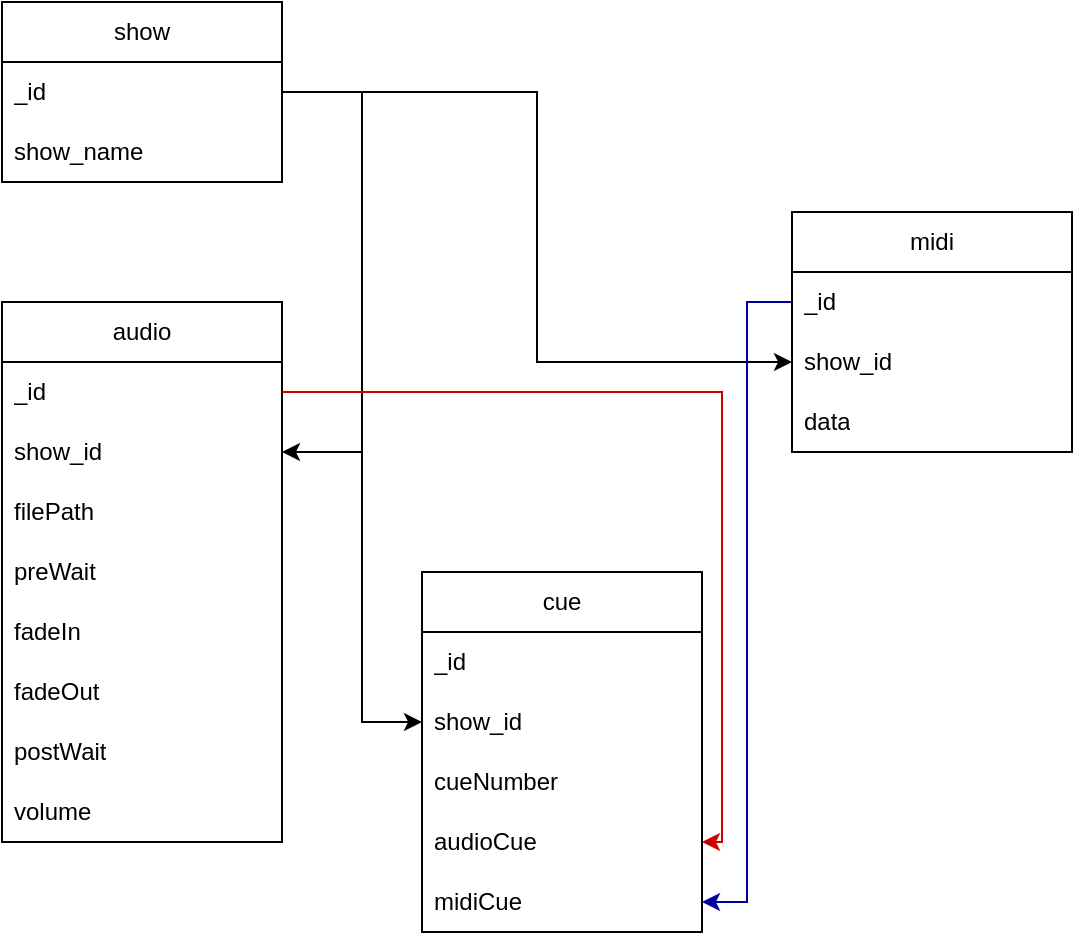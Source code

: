 <mxfile version="26.2.8" pages="8">
  <diagram name="DB-Structure" id="_VM2OzUkt5WKcNDBvv1c">
    <mxGraphModel dx="712" dy="771" grid="1" gridSize="10" guides="1" tooltips="1" connect="1" arrows="1" fold="1" page="1" pageScale="1" pageWidth="850" pageHeight="1100" math="0" shadow="0">
      <root>
        <mxCell id="0" />
        <mxCell id="1" parent="0" />
        <mxCell id="sYuyRTLQ1rrv5J8XmXIg-10" value="show" style="swimlane;fontStyle=0;childLayout=stackLayout;horizontal=1;startSize=30;horizontalStack=0;resizeParent=1;resizeParentMax=0;resizeLast=0;collapsible=1;marginBottom=0;whiteSpace=wrap;html=1;points=[[0,0,0,0,0],[0,0.25,0,0,0],[0,0.5,0,0,0],[0,1,0,0,0],[0.25,0,0,0,0],[0.25,1,0,0,0],[0.5,0,0,0,0],[0.75,0,0,0,0],[0.75,1,0,0,0],[1,0,0,0,0],[1,0.25,0,0,0],[1,0.5,0,0,0],[1,1,0,0,0]];" parent="1" vertex="1">
          <mxGeometry x="30" y="75" width="140" height="90" as="geometry">
            <mxRectangle x="90" y="270" width="60" height="30" as="alternateBounds" />
          </mxGeometry>
        </mxCell>
        <mxCell id="sYuyRTLQ1rrv5J8XmXIg-11" value="_id" style="text;strokeColor=none;fillColor=none;align=left;verticalAlign=middle;spacingLeft=4;spacingRight=4;overflow=hidden;points=[[0,0.5],[1,0.5]];portConstraint=eastwest;rotatable=0;whiteSpace=wrap;html=1;" parent="sYuyRTLQ1rrv5J8XmXIg-10" vertex="1">
          <mxGeometry y="30" width="140" height="30" as="geometry" />
        </mxCell>
        <mxCell id="sYuyRTLQ1rrv5J8XmXIg-12" value="show_name" style="text;strokeColor=none;fillColor=none;align=left;verticalAlign=middle;spacingLeft=4;spacingRight=4;overflow=hidden;points=[[0,0.5],[1,0.5]];portConstraint=eastwest;rotatable=0;whiteSpace=wrap;html=1;" parent="sYuyRTLQ1rrv5J8XmXIg-10" vertex="1">
          <mxGeometry y="60" width="140" height="30" as="geometry" />
        </mxCell>
        <mxCell id="sYuyRTLQ1rrv5J8XmXIg-26" value="midi" style="swimlane;fontStyle=0;childLayout=stackLayout;horizontal=1;startSize=30;horizontalStack=0;resizeParent=1;resizeParentMax=0;resizeLast=0;collapsible=1;marginBottom=0;whiteSpace=wrap;html=1;" parent="1" vertex="1">
          <mxGeometry x="425" y="180" width="140" height="120" as="geometry">
            <mxRectangle x="425" y="45" width="60" height="30" as="alternateBounds" />
          </mxGeometry>
        </mxCell>
        <mxCell id="sYuyRTLQ1rrv5J8XmXIg-27" value="_id" style="text;strokeColor=none;fillColor=none;align=left;verticalAlign=middle;spacingLeft=4;spacingRight=4;overflow=hidden;points=[[0,0.5],[1,0.5]];portConstraint=eastwest;rotatable=0;whiteSpace=wrap;html=1;" parent="sYuyRTLQ1rrv5J8XmXIg-26" vertex="1">
          <mxGeometry y="30" width="140" height="30" as="geometry" />
        </mxCell>
        <mxCell id="sYuyRTLQ1rrv5J8XmXIg-28" value="show_id" style="text;strokeColor=none;fillColor=none;align=left;verticalAlign=middle;spacingLeft=4;spacingRight=4;overflow=hidden;points=[[0,0.5],[1,0.5]];portConstraint=eastwest;rotatable=0;whiteSpace=wrap;html=1;" parent="sYuyRTLQ1rrv5J8XmXIg-26" vertex="1">
          <mxGeometry y="60" width="140" height="30" as="geometry" />
        </mxCell>
        <mxCell id="KxHHyvNsyK6xWG9oj219-10" value="data" style="text;strokeColor=none;fillColor=none;align=left;verticalAlign=middle;spacingLeft=4;spacingRight=4;overflow=hidden;points=[[0,0.5],[1,0.5]];portConstraint=eastwest;rotatable=0;whiteSpace=wrap;html=1;" vertex="1" parent="sYuyRTLQ1rrv5J8XmXIg-26">
          <mxGeometry y="90" width="140" height="30" as="geometry" />
        </mxCell>
        <mxCell id="sYuyRTLQ1rrv5J8XmXIg-38" value="audio" style="swimlane;fontStyle=0;childLayout=stackLayout;horizontal=1;startSize=30;horizontalStack=0;resizeParent=1;resizeParentMax=0;resizeLast=0;collapsible=1;marginBottom=0;whiteSpace=wrap;html=1;" parent="1" vertex="1">
          <mxGeometry x="30" y="225" width="140" height="270" as="geometry" />
        </mxCell>
        <mxCell id="sYuyRTLQ1rrv5J8XmXIg-40" value="_id" style="text;strokeColor=none;fillColor=none;align=left;verticalAlign=middle;spacingLeft=4;spacingRight=4;overflow=hidden;points=[[0,0.5],[1,0.5]];portConstraint=eastwest;rotatable=0;whiteSpace=wrap;html=1;" parent="sYuyRTLQ1rrv5J8XmXIg-38" vertex="1">
          <mxGeometry y="30" width="140" height="30" as="geometry" />
        </mxCell>
        <mxCell id="sYuyRTLQ1rrv5J8XmXIg-41" value="show_id" style="text;strokeColor=none;fillColor=none;align=left;verticalAlign=middle;spacingLeft=4;spacingRight=4;overflow=hidden;points=[[0,0.5],[1,0.5]];portConstraint=eastwest;rotatable=0;whiteSpace=wrap;html=1;" parent="sYuyRTLQ1rrv5J8XmXIg-38" vertex="1">
          <mxGeometry y="60" width="140" height="30" as="geometry" />
        </mxCell>
        <mxCell id="sYuyRTLQ1rrv5J8XmXIg-42" value="filePath" style="text;strokeColor=none;fillColor=none;align=left;verticalAlign=middle;spacingLeft=4;spacingRight=4;overflow=hidden;points=[[0,0.5],[1,0.5]];portConstraint=eastwest;rotatable=0;whiteSpace=wrap;html=1;" parent="sYuyRTLQ1rrv5J8XmXIg-38" vertex="1">
          <mxGeometry y="90" width="140" height="30" as="geometry" />
        </mxCell>
        <mxCell id="sYuyRTLQ1rrv5J8XmXIg-43" value="preWait" style="text;strokeColor=none;fillColor=none;align=left;verticalAlign=middle;spacingLeft=4;spacingRight=4;overflow=hidden;points=[[0,0.5],[1,0.5]];portConstraint=eastwest;rotatable=0;whiteSpace=wrap;html=1;" parent="sYuyRTLQ1rrv5J8XmXIg-38" vertex="1">
          <mxGeometry y="120" width="140" height="30" as="geometry" />
        </mxCell>
        <mxCell id="sYuyRTLQ1rrv5J8XmXIg-44" value="fadeIn" style="text;strokeColor=none;fillColor=none;align=left;verticalAlign=middle;spacingLeft=4;spacingRight=4;overflow=hidden;points=[[0,0.5],[1,0.5]];portConstraint=eastwest;rotatable=0;whiteSpace=wrap;html=1;" parent="sYuyRTLQ1rrv5J8XmXIg-38" vertex="1">
          <mxGeometry y="150" width="140" height="30" as="geometry" />
        </mxCell>
        <mxCell id="sYuyRTLQ1rrv5J8XmXIg-45" value="fadeOut" style="text;strokeColor=none;fillColor=none;align=left;verticalAlign=middle;spacingLeft=4;spacingRight=4;overflow=hidden;points=[[0,0.5],[1,0.5]];portConstraint=eastwest;rotatable=0;whiteSpace=wrap;html=1;" parent="sYuyRTLQ1rrv5J8XmXIg-38" vertex="1">
          <mxGeometry y="180" width="140" height="30" as="geometry" />
        </mxCell>
        <mxCell id="sYuyRTLQ1rrv5J8XmXIg-46" value="postWait" style="text;strokeColor=none;fillColor=none;align=left;verticalAlign=middle;spacingLeft=4;spacingRight=4;overflow=hidden;points=[[0,0.5],[1,0.5]];portConstraint=eastwest;rotatable=0;whiteSpace=wrap;html=1;" parent="sYuyRTLQ1rrv5J8XmXIg-38" vertex="1">
          <mxGeometry y="210" width="140" height="30" as="geometry" />
        </mxCell>
        <mxCell id="sYuyRTLQ1rrv5J8XmXIg-47" value="volume" style="text;strokeColor=none;fillColor=none;align=left;verticalAlign=middle;spacingLeft=4;spacingRight=4;overflow=hidden;points=[[0,0.5],[1,0.5]];portConstraint=eastwest;rotatable=0;whiteSpace=wrap;html=1;" parent="sYuyRTLQ1rrv5J8XmXIg-38" vertex="1">
          <mxGeometry y="240" width="140" height="30" as="geometry" />
        </mxCell>
        <mxCell id="sYuyRTLQ1rrv5J8XmXIg-91" value="cue" style="swimlane;fontStyle=0;childLayout=stackLayout;horizontal=1;startSize=30;horizontalStack=0;resizeParent=1;resizeParentMax=0;resizeLast=0;collapsible=1;marginBottom=0;whiteSpace=wrap;html=1;" parent="1" vertex="1">
          <mxGeometry x="240" y="360" width="140" height="180" as="geometry" />
        </mxCell>
        <mxCell id="sYuyRTLQ1rrv5J8XmXIg-92" value="_id" style="text;strokeColor=none;fillColor=none;align=left;verticalAlign=middle;spacingLeft=4;spacingRight=4;overflow=hidden;points=[[0,0.5],[1,0.5]];portConstraint=eastwest;rotatable=0;whiteSpace=wrap;html=1;" parent="sYuyRTLQ1rrv5J8XmXIg-91" vertex="1">
          <mxGeometry y="30" width="140" height="30" as="geometry" />
        </mxCell>
        <mxCell id="sYuyRTLQ1rrv5J8XmXIg-93" value="show_id" style="text;strokeColor=none;fillColor=none;align=left;verticalAlign=middle;spacingLeft=4;spacingRight=4;overflow=hidden;points=[[0,0.5],[1,0.5]];portConstraint=eastwest;rotatable=0;whiteSpace=wrap;html=1;" parent="sYuyRTLQ1rrv5J8XmXIg-91" vertex="1">
          <mxGeometry y="60" width="140" height="30" as="geometry" />
        </mxCell>
        <mxCell id="sYuyRTLQ1rrv5J8XmXIg-94" value="cueNumber" style="text;strokeColor=none;fillColor=none;align=left;verticalAlign=middle;spacingLeft=4;spacingRight=4;overflow=hidden;points=[[0,0.5],[1,0.5]];portConstraint=eastwest;rotatable=0;whiteSpace=wrap;html=1;" parent="sYuyRTLQ1rrv5J8XmXIg-91" vertex="1">
          <mxGeometry y="90" width="140" height="30" as="geometry" />
        </mxCell>
        <mxCell id="sYuyRTLQ1rrv5J8XmXIg-95" value="audioCue" style="text;strokeColor=none;fillColor=none;align=left;verticalAlign=middle;spacingLeft=4;spacingRight=4;overflow=hidden;points=[[0,0.5],[1,0.5]];portConstraint=eastwest;rotatable=0;whiteSpace=wrap;html=1;" parent="sYuyRTLQ1rrv5J8XmXIg-91" vertex="1">
          <mxGeometry y="120" width="140" height="30" as="geometry" />
        </mxCell>
        <mxCell id="sYuyRTLQ1rrv5J8XmXIg-96" value="midiCue" style="text;strokeColor=none;fillColor=none;align=left;verticalAlign=middle;spacingLeft=4;spacingRight=4;overflow=hidden;points=[[0,0.5],[1,0.5]];portConstraint=eastwest;rotatable=0;whiteSpace=wrap;html=1;" parent="sYuyRTLQ1rrv5J8XmXIg-91" vertex="1">
          <mxGeometry y="150" width="140" height="30" as="geometry" />
        </mxCell>
        <mxCell id="sYuyRTLQ1rrv5J8XmXIg-108" style="edgeStyle=orthogonalEdgeStyle;rounded=0;orthogonalLoop=1;jettySize=auto;html=1;exitX=1;exitY=0.5;exitDx=0;exitDy=0;entryX=1;entryY=0.5;entryDx=0;entryDy=0;" parent="1" source="sYuyRTLQ1rrv5J8XmXIg-11" target="sYuyRTLQ1rrv5J8XmXIg-41" edge="1">
          <mxGeometry relative="1" as="geometry">
            <Array as="points">
              <mxPoint x="210" y="120" />
              <mxPoint x="210" y="300" />
            </Array>
          </mxGeometry>
        </mxCell>
        <mxCell id="sYuyRTLQ1rrv5J8XmXIg-109" style="edgeStyle=orthogonalEdgeStyle;rounded=0;orthogonalLoop=1;jettySize=auto;html=1;exitX=1;exitY=0.5;exitDx=0;exitDy=0;entryX=0;entryY=0.5;entryDx=0;entryDy=0;" parent="1" source="sYuyRTLQ1rrv5J8XmXIg-11" target="sYuyRTLQ1rrv5J8XmXIg-93" edge="1">
          <mxGeometry relative="1" as="geometry">
            <Array as="points">
              <mxPoint x="210" y="120" />
              <mxPoint x="210" y="435" />
            </Array>
          </mxGeometry>
        </mxCell>
        <mxCell id="sYuyRTLQ1rrv5J8XmXIg-111" style="edgeStyle=orthogonalEdgeStyle;rounded=0;orthogonalLoop=1;jettySize=auto;html=1;exitX=1;exitY=0.5;exitDx=0;exitDy=0;entryX=0;entryY=0.5;entryDx=0;entryDy=0;" parent="1" source="sYuyRTLQ1rrv5J8XmXIg-11" target="sYuyRTLQ1rrv5J8XmXIg-28" edge="1">
          <mxGeometry relative="1" as="geometry" />
        </mxCell>
        <mxCell id="sYuyRTLQ1rrv5J8XmXIg-113" style="edgeStyle=orthogonalEdgeStyle;rounded=0;orthogonalLoop=1;jettySize=auto;html=1;exitX=0;exitY=0.5;exitDx=0;exitDy=0;entryX=1;entryY=0.5;entryDx=0;entryDy=0;strokeColor=#000099;" parent="1" source="sYuyRTLQ1rrv5J8XmXIg-27" target="sYuyRTLQ1rrv5J8XmXIg-96" edge="1">
          <mxGeometry relative="1" as="geometry" />
        </mxCell>
        <mxCell id="sYuyRTLQ1rrv5J8XmXIg-114" style="edgeStyle=orthogonalEdgeStyle;rounded=0;orthogonalLoop=1;jettySize=auto;html=1;exitX=1;exitY=0.5;exitDx=0;exitDy=0;entryX=1;entryY=0.5;entryDx=0;entryDy=0;strokeColor=#CC0000;" parent="1" source="sYuyRTLQ1rrv5J8XmXIg-40" target="sYuyRTLQ1rrv5J8XmXIg-95" edge="1">
          <mxGeometry relative="1" as="geometry">
            <Array as="points">
              <mxPoint x="390" y="270" />
              <mxPoint x="390" y="495" />
            </Array>
          </mxGeometry>
        </mxCell>
      </root>
    </mxGraphModel>
  </diagram>
  <diagram name="DB-DataType" id="jBJTWbx4AYzVsBzBEnaI">
    <mxGraphModel dx="712" dy="-329" grid="1" gridSize="10" guides="1" tooltips="1" connect="1" arrows="1" fold="1" page="1" pageScale="1" pageWidth="850" pageHeight="1100" math="0" shadow="0">
      <root>
        <mxCell id="3jayRmXPrTpXaJkIjqx8-0" />
        <mxCell id="3jayRmXPrTpXaJkIjqx8-1" parent="3jayRmXPrTpXaJkIjqx8-0" />
        <mxCell id="YRNJEEUI2VLZXgQg5jCz-26" value="audio" style="shape=table;startSize=30;container=1;collapsible=0;childLayout=tableLayout;strokeColor=default;fontSize=16;" parent="3jayRmXPrTpXaJkIjqx8-1" vertex="1">
          <mxGeometry x="30" y="1320" width="690" height="370" as="geometry" />
        </mxCell>
        <mxCell id="YRNJEEUI2VLZXgQg5jCz-27" value="" style="shape=tableRow;horizontal=0;startSize=0;swimlaneHead=0;swimlaneBody=0;strokeColor=inherit;top=0;left=0;bottom=0;right=0;collapsible=0;dropTarget=0;fillColor=none;points=[[0,0.5],[1,0.5]];portConstraint=eastwest;fontSize=16;" parent="YRNJEEUI2VLZXgQg5jCz-26" vertex="1">
          <mxGeometry y="30" width="690" height="20" as="geometry" />
        </mxCell>
        <mxCell id="YRNJEEUI2VLZXgQg5jCz-28" value="Field" style="shape=partialRectangle;html=1;whiteSpace=wrap;connectable=0;strokeColor=inherit;overflow=hidden;fillColor=none;top=0;left=0;bottom=0;right=0;pointerEvents=1;fontSize=16;" parent="YRNJEEUI2VLZXgQg5jCz-27" vertex="1">
          <mxGeometry width="100" height="20" as="geometry">
            <mxRectangle width="100" height="20" as="alternateBounds" />
          </mxGeometry>
        </mxCell>
        <mxCell id="YRNJEEUI2VLZXgQg5jCz-105" value="Type" style="shape=partialRectangle;html=1;whiteSpace=wrap;connectable=0;strokeColor=inherit;overflow=hidden;fillColor=none;top=0;left=0;bottom=0;right=0;pointerEvents=1;fontSize=16;" parent="YRNJEEUI2VLZXgQg5jCz-27" vertex="1">
          <mxGeometry x="100" width="100" height="20" as="geometry">
            <mxRectangle width="100" height="20" as="alternateBounds" />
          </mxGeometry>
        </mxCell>
        <mxCell id="YRNJEEUI2VLZXgQg5jCz-29" value="DataType" style="shape=partialRectangle;html=1;whiteSpace=wrap;connectable=0;strokeColor=inherit;overflow=hidden;fillColor=none;top=0;left=0;bottom=0;right=0;pointerEvents=1;fontSize=16;" parent="YRNJEEUI2VLZXgQg5jCz-27" vertex="1">
          <mxGeometry x="200" width="100" height="20" as="geometry">
            <mxRectangle width="100" height="20" as="alternateBounds" />
          </mxGeometry>
        </mxCell>
        <mxCell id="YRNJEEUI2VLZXgQg5jCz-30" value="Purpose" style="shape=partialRectangle;html=1;whiteSpace=wrap;connectable=0;strokeColor=inherit;overflow=hidden;fillColor=none;top=0;left=0;bottom=0;right=0;pointerEvents=1;fontSize=16;" parent="YRNJEEUI2VLZXgQg5jCz-27" vertex="1">
          <mxGeometry x="300" width="390" height="20" as="geometry">
            <mxRectangle width="390" height="20" as="alternateBounds" />
          </mxGeometry>
        </mxCell>
        <mxCell id="YRNJEEUI2VLZXgQg5jCz-31" value="" style="shape=tableRow;horizontal=0;startSize=0;swimlaneHead=0;swimlaneBody=0;strokeColor=inherit;top=0;left=0;bottom=0;right=0;collapsible=0;dropTarget=0;fillColor=none;points=[[0,0.5],[1,0.5]];portConstraint=eastwest;fontSize=16;" parent="YRNJEEUI2VLZXgQg5jCz-26" vertex="1">
          <mxGeometry y="50" width="690" height="40" as="geometry" />
        </mxCell>
        <mxCell id="YRNJEEUI2VLZXgQg5jCz-32" value="_id" style="shape=partialRectangle;html=1;whiteSpace=wrap;connectable=0;strokeColor=inherit;overflow=hidden;fillColor=none;top=0;left=0;bottom=0;right=0;pointerEvents=1;fontSize=16;" parent="YRNJEEUI2VLZXgQg5jCz-31" vertex="1">
          <mxGeometry width="100" height="40" as="geometry">
            <mxRectangle width="100" height="40" as="alternateBounds" />
          </mxGeometry>
        </mxCell>
        <mxCell id="YRNJEEUI2VLZXgQg5jCz-106" value="Primary" style="shape=partialRectangle;html=1;whiteSpace=wrap;connectable=0;strokeColor=inherit;overflow=hidden;fillColor=none;top=0;left=0;bottom=0;right=0;pointerEvents=1;fontSize=16;" parent="YRNJEEUI2VLZXgQg5jCz-31" vertex="1">
          <mxGeometry x="100" width="100" height="40" as="geometry">
            <mxRectangle width="100" height="40" as="alternateBounds" />
          </mxGeometry>
        </mxCell>
        <mxCell id="YRNJEEUI2VLZXgQg5jCz-33" value="Integer" style="shape=partialRectangle;html=1;whiteSpace=wrap;connectable=0;strokeColor=inherit;overflow=hidden;fillColor=none;top=0;left=0;bottom=0;right=0;pointerEvents=1;fontSize=16;" parent="YRNJEEUI2VLZXgQg5jCz-31" vertex="1">
          <mxGeometry x="200" width="100" height="40" as="geometry">
            <mxRectangle width="100" height="40" as="alternateBounds" />
          </mxGeometry>
        </mxCell>
        <mxCell id="YRNJEEUI2VLZXgQg5jCz-34" value="Stores the unique id of the settings for the audio file to be used in the application" style="shape=partialRectangle;html=1;whiteSpace=wrap;connectable=0;strokeColor=inherit;overflow=hidden;fillColor=none;top=0;left=0;bottom=0;right=0;pointerEvents=1;fontSize=16;" parent="YRNJEEUI2VLZXgQg5jCz-31" vertex="1">
          <mxGeometry x="300" width="390" height="40" as="geometry">
            <mxRectangle width="390" height="40" as="alternateBounds" />
          </mxGeometry>
        </mxCell>
        <mxCell id="YRNJEEUI2VLZXgQg5jCz-35" value="" style="shape=tableRow;horizontal=0;startSize=0;swimlaneHead=0;swimlaneBody=0;strokeColor=inherit;top=0;left=0;bottom=0;right=0;collapsible=0;dropTarget=0;fillColor=none;points=[[0,0.5],[1,0.5]];portConstraint=eastwest;fontSize=16;" parent="YRNJEEUI2VLZXgQg5jCz-26" vertex="1">
          <mxGeometry y="90" width="690" height="40" as="geometry" />
        </mxCell>
        <mxCell id="YRNJEEUI2VLZXgQg5jCz-36" value="show_id" style="shape=partialRectangle;html=1;whiteSpace=wrap;connectable=0;strokeColor=inherit;overflow=hidden;fillColor=none;top=0;left=0;bottom=0;right=0;pointerEvents=1;fontSize=16;" parent="YRNJEEUI2VLZXgQg5jCz-35" vertex="1">
          <mxGeometry width="100" height="40" as="geometry">
            <mxRectangle width="100" height="40" as="alternateBounds" />
          </mxGeometry>
        </mxCell>
        <mxCell id="YRNJEEUI2VLZXgQg5jCz-107" value="Foreign" style="shape=partialRectangle;html=1;whiteSpace=wrap;connectable=0;strokeColor=inherit;overflow=hidden;fillColor=none;top=0;left=0;bottom=0;right=0;pointerEvents=1;fontSize=16;" parent="YRNJEEUI2VLZXgQg5jCz-35" vertex="1">
          <mxGeometry x="100" width="100" height="40" as="geometry">
            <mxRectangle width="100" height="40" as="alternateBounds" />
          </mxGeometry>
        </mxCell>
        <mxCell id="YRNJEEUI2VLZXgQg5jCz-37" value="Integer" style="shape=partialRectangle;html=1;whiteSpace=wrap;connectable=0;strokeColor=inherit;overflow=hidden;fillColor=none;top=0;left=0;bottom=0;right=0;pointerEvents=1;fontSize=16;" parent="YRNJEEUI2VLZXgQg5jCz-35" vertex="1">
          <mxGeometry x="200" width="100" height="40" as="geometry">
            <mxRectangle width="100" height="40" as="alternateBounds" />
          </mxGeometry>
        </mxCell>
        <mxCell id="YRNJEEUI2VLZXgQg5jCz-38" value="Used so that it is easy to know which audio settings is associated with what show." style="shape=partialRectangle;html=1;whiteSpace=wrap;connectable=0;strokeColor=inherit;overflow=hidden;fillColor=none;top=0;left=0;bottom=0;right=0;pointerEvents=1;fontSize=16;" parent="YRNJEEUI2VLZXgQg5jCz-35" vertex="1">
          <mxGeometry x="300" width="390" height="40" as="geometry">
            <mxRectangle width="390" height="40" as="alternateBounds" />
          </mxGeometry>
        </mxCell>
        <mxCell id="YRNJEEUI2VLZXgQg5jCz-39" style="shape=tableRow;horizontal=0;startSize=0;swimlaneHead=0;swimlaneBody=0;strokeColor=inherit;top=0;left=0;bottom=0;right=0;collapsible=0;dropTarget=0;fillColor=none;points=[[0,0.5],[1,0.5]];portConstraint=eastwest;fontSize=16;" parent="YRNJEEUI2VLZXgQg5jCz-26" vertex="1">
          <mxGeometry y="130" width="690" height="40" as="geometry" />
        </mxCell>
        <mxCell id="YRNJEEUI2VLZXgQg5jCz-40" value="filePath" style="shape=partialRectangle;html=1;whiteSpace=wrap;connectable=0;strokeColor=inherit;overflow=hidden;fillColor=none;top=0;left=0;bottom=0;right=0;pointerEvents=1;fontSize=16;" parent="YRNJEEUI2VLZXgQg5jCz-39" vertex="1">
          <mxGeometry width="100" height="40" as="geometry">
            <mxRectangle width="100" height="40" as="alternateBounds" />
          </mxGeometry>
        </mxCell>
        <mxCell id="YRNJEEUI2VLZXgQg5jCz-108" style="shape=partialRectangle;html=1;whiteSpace=wrap;connectable=0;strokeColor=inherit;overflow=hidden;fillColor=none;top=0;left=0;bottom=0;right=0;pointerEvents=1;fontSize=16;" parent="YRNJEEUI2VLZXgQg5jCz-39" vertex="1">
          <mxGeometry x="100" width="100" height="40" as="geometry">
            <mxRectangle width="100" height="40" as="alternateBounds" />
          </mxGeometry>
        </mxCell>
        <mxCell id="YRNJEEUI2VLZXgQg5jCz-41" value="VarChar" style="shape=partialRectangle;html=1;whiteSpace=wrap;connectable=0;strokeColor=inherit;overflow=hidden;fillColor=none;top=0;left=0;bottom=0;right=0;pointerEvents=1;fontSize=16;" parent="YRNJEEUI2VLZXgQg5jCz-39" vertex="1">
          <mxGeometry x="200" width="100" height="40" as="geometry">
            <mxRectangle width="100" height="40" as="alternateBounds" />
          </mxGeometry>
        </mxCell>
        <mxCell id="YRNJEEUI2VLZXgQg5jCz-42" value="Store the location of the audio file" style="shape=partialRectangle;html=1;whiteSpace=wrap;connectable=0;strokeColor=inherit;overflow=hidden;fillColor=none;top=0;left=0;bottom=0;right=0;pointerEvents=1;fontSize=16;" parent="YRNJEEUI2VLZXgQg5jCz-39" vertex="1">
          <mxGeometry x="300" width="390" height="40" as="geometry">
            <mxRectangle width="390" height="40" as="alternateBounds" />
          </mxGeometry>
        </mxCell>
        <mxCell id="YRNJEEUI2VLZXgQg5jCz-43" style="shape=tableRow;horizontal=0;startSize=0;swimlaneHead=0;swimlaneBody=0;strokeColor=inherit;top=0;left=0;bottom=0;right=0;collapsible=0;dropTarget=0;fillColor=none;points=[[0,0.5],[1,0.5]];portConstraint=eastwest;fontSize=16;" parent="YRNJEEUI2VLZXgQg5jCz-26" vertex="1">
          <mxGeometry y="170" width="690" height="40" as="geometry" />
        </mxCell>
        <mxCell id="YRNJEEUI2VLZXgQg5jCz-44" value="preWait" style="shape=partialRectangle;html=1;whiteSpace=wrap;connectable=0;strokeColor=inherit;overflow=hidden;fillColor=none;top=0;left=0;bottom=0;right=0;pointerEvents=1;fontSize=16;" parent="YRNJEEUI2VLZXgQg5jCz-43" vertex="1">
          <mxGeometry width="100" height="40" as="geometry">
            <mxRectangle width="100" height="40" as="alternateBounds" />
          </mxGeometry>
        </mxCell>
        <mxCell id="YRNJEEUI2VLZXgQg5jCz-109" style="shape=partialRectangle;html=1;whiteSpace=wrap;connectable=0;strokeColor=inherit;overflow=hidden;fillColor=none;top=0;left=0;bottom=0;right=0;pointerEvents=1;fontSize=16;" parent="YRNJEEUI2VLZXgQg5jCz-43" vertex="1">
          <mxGeometry x="100" width="100" height="40" as="geometry">
            <mxRectangle width="100" height="40" as="alternateBounds" />
          </mxGeometry>
        </mxCell>
        <mxCell id="YRNJEEUI2VLZXgQg5jCz-45" value="Float" style="shape=partialRectangle;html=1;whiteSpace=wrap;connectable=0;strokeColor=inherit;overflow=hidden;fillColor=none;top=0;left=0;bottom=0;right=0;pointerEvents=1;fontSize=16;" parent="YRNJEEUI2VLZXgQg5jCz-43" vertex="1">
          <mxGeometry x="200" width="100" height="40" as="geometry">
            <mxRectangle width="100" height="40" as="alternateBounds" />
          </mxGeometry>
        </mxCell>
        <mxCell id="YRNJEEUI2VLZXgQg5jCz-46" value="How long the audio waits before playing when the operator presses go" style="shape=partialRectangle;html=1;whiteSpace=wrap;connectable=0;strokeColor=inherit;overflow=hidden;fillColor=none;top=0;left=0;bottom=0;right=0;pointerEvents=1;fontSize=16;" parent="YRNJEEUI2VLZXgQg5jCz-43" vertex="1">
          <mxGeometry x="300" width="390" height="40" as="geometry">
            <mxRectangle width="390" height="40" as="alternateBounds" />
          </mxGeometry>
        </mxCell>
        <mxCell id="YRNJEEUI2VLZXgQg5jCz-47" style="shape=tableRow;horizontal=0;startSize=0;swimlaneHead=0;swimlaneBody=0;strokeColor=inherit;top=0;left=0;bottom=0;right=0;collapsible=0;dropTarget=0;fillColor=none;points=[[0,0.5],[1,0.5]];portConstraint=eastwest;fontSize=16;" parent="YRNJEEUI2VLZXgQg5jCz-26" vertex="1">
          <mxGeometry y="210" width="690" height="40" as="geometry" />
        </mxCell>
        <mxCell id="YRNJEEUI2VLZXgQg5jCz-48" value="fadeIn" style="shape=partialRectangle;html=1;whiteSpace=wrap;connectable=0;strokeColor=inherit;overflow=hidden;fillColor=none;top=0;left=0;bottom=0;right=0;pointerEvents=1;fontSize=16;" parent="YRNJEEUI2VLZXgQg5jCz-47" vertex="1">
          <mxGeometry width="100" height="40" as="geometry">
            <mxRectangle width="100" height="40" as="alternateBounds" />
          </mxGeometry>
        </mxCell>
        <mxCell id="YRNJEEUI2VLZXgQg5jCz-110" style="shape=partialRectangle;html=1;whiteSpace=wrap;connectable=0;strokeColor=inherit;overflow=hidden;fillColor=none;top=0;left=0;bottom=0;right=0;pointerEvents=1;fontSize=16;" parent="YRNJEEUI2VLZXgQg5jCz-47" vertex="1">
          <mxGeometry x="100" width="100" height="40" as="geometry">
            <mxRectangle width="100" height="40" as="alternateBounds" />
          </mxGeometry>
        </mxCell>
        <mxCell id="YRNJEEUI2VLZXgQg5jCz-49" value="Float" style="shape=partialRectangle;html=1;whiteSpace=wrap;connectable=0;strokeColor=inherit;overflow=hidden;fillColor=none;top=0;left=0;bottom=0;right=0;pointerEvents=1;fontSize=16;" parent="YRNJEEUI2VLZXgQg5jCz-47" vertex="1">
          <mxGeometry x="200" width="100" height="40" as="geometry">
            <mxRectangle width="100" height="40" as="alternateBounds" />
          </mxGeometry>
        </mxCell>
        <mxCell id="YRNJEEUI2VLZXgQg5jCz-50" value="How long it takes for the volume to go from 0% to 100% when the operator presses go" style="shape=partialRectangle;html=1;whiteSpace=wrap;connectable=0;strokeColor=inherit;overflow=hidden;fillColor=none;top=0;left=0;bottom=0;right=0;pointerEvents=1;fontSize=16;" parent="YRNJEEUI2VLZXgQg5jCz-47" vertex="1">
          <mxGeometry x="300" width="390" height="40" as="geometry">
            <mxRectangle width="390" height="40" as="alternateBounds" />
          </mxGeometry>
        </mxCell>
        <mxCell id="YRNJEEUI2VLZXgQg5jCz-51" style="shape=tableRow;horizontal=0;startSize=0;swimlaneHead=0;swimlaneBody=0;strokeColor=inherit;top=0;left=0;bottom=0;right=0;collapsible=0;dropTarget=0;fillColor=none;points=[[0,0.5],[1,0.5]];portConstraint=eastwest;fontSize=16;" parent="YRNJEEUI2VLZXgQg5jCz-26" vertex="1">
          <mxGeometry y="250" width="690" height="40" as="geometry" />
        </mxCell>
        <mxCell id="YRNJEEUI2VLZXgQg5jCz-52" value="fadeOut" style="shape=partialRectangle;html=1;whiteSpace=wrap;connectable=0;strokeColor=inherit;overflow=hidden;fillColor=none;top=0;left=0;bottom=0;right=0;pointerEvents=1;fontSize=16;" parent="YRNJEEUI2VLZXgQg5jCz-51" vertex="1">
          <mxGeometry width="100" height="40" as="geometry">
            <mxRectangle width="100" height="40" as="alternateBounds" />
          </mxGeometry>
        </mxCell>
        <mxCell id="YRNJEEUI2VLZXgQg5jCz-111" style="shape=partialRectangle;html=1;whiteSpace=wrap;connectable=0;strokeColor=inherit;overflow=hidden;fillColor=none;top=0;left=0;bottom=0;right=0;pointerEvents=1;fontSize=16;" parent="YRNJEEUI2VLZXgQg5jCz-51" vertex="1">
          <mxGeometry x="100" width="100" height="40" as="geometry">
            <mxRectangle width="100" height="40" as="alternateBounds" />
          </mxGeometry>
        </mxCell>
        <mxCell id="YRNJEEUI2VLZXgQg5jCz-53" value="Float" style="shape=partialRectangle;html=1;whiteSpace=wrap;connectable=0;strokeColor=inherit;overflow=hidden;fillColor=none;top=0;left=0;bottom=0;right=0;pointerEvents=1;fontSize=16;" parent="YRNJEEUI2VLZXgQg5jCz-51" vertex="1">
          <mxGeometry x="200" width="100" height="40" as="geometry">
            <mxRectangle width="100" height="40" as="alternateBounds" />
          </mxGeometry>
        </mxCell>
        <mxCell id="YRNJEEUI2VLZXgQg5jCz-54" value="How long it takes for the volume to go from 100% to 0% when audio is at the end" style="shape=partialRectangle;html=1;whiteSpace=wrap;connectable=0;strokeColor=inherit;overflow=hidden;fillColor=none;top=0;left=0;bottom=0;right=0;pointerEvents=1;fontSize=16;" parent="YRNJEEUI2VLZXgQg5jCz-51" vertex="1">
          <mxGeometry x="300" width="390" height="40" as="geometry">
            <mxRectangle width="390" height="40" as="alternateBounds" />
          </mxGeometry>
        </mxCell>
        <mxCell id="YRNJEEUI2VLZXgQg5jCz-55" style="shape=tableRow;horizontal=0;startSize=0;swimlaneHead=0;swimlaneBody=0;strokeColor=inherit;top=0;left=0;bottom=0;right=0;collapsible=0;dropTarget=0;fillColor=none;points=[[0,0.5],[1,0.5]];portConstraint=eastwest;fontSize=16;" parent="YRNJEEUI2VLZXgQg5jCz-26" vertex="1">
          <mxGeometry y="290" width="690" height="40" as="geometry" />
        </mxCell>
        <mxCell id="YRNJEEUI2VLZXgQg5jCz-56" value="postWait" style="shape=partialRectangle;html=1;whiteSpace=wrap;connectable=0;strokeColor=inherit;overflow=hidden;fillColor=none;top=0;left=0;bottom=0;right=0;pointerEvents=1;fontSize=16;" parent="YRNJEEUI2VLZXgQg5jCz-55" vertex="1">
          <mxGeometry width="100" height="40" as="geometry">
            <mxRectangle width="100" height="40" as="alternateBounds" />
          </mxGeometry>
        </mxCell>
        <mxCell id="YRNJEEUI2VLZXgQg5jCz-112" style="shape=partialRectangle;html=1;whiteSpace=wrap;connectable=0;strokeColor=inherit;overflow=hidden;fillColor=none;top=0;left=0;bottom=0;right=0;pointerEvents=1;fontSize=16;" parent="YRNJEEUI2VLZXgQg5jCz-55" vertex="1">
          <mxGeometry x="100" width="100" height="40" as="geometry">
            <mxRectangle width="100" height="40" as="alternateBounds" />
          </mxGeometry>
        </mxCell>
        <mxCell id="YRNJEEUI2VLZXgQg5jCz-57" value="Float" style="shape=partialRectangle;html=1;whiteSpace=wrap;connectable=0;strokeColor=inherit;overflow=hidden;fillColor=none;top=0;left=0;bottom=0;right=0;pointerEvents=1;fontSize=16;" parent="YRNJEEUI2VLZXgQg5jCz-55" vertex="1">
          <mxGeometry x="200" width="100" height="40" as="geometry">
            <mxRectangle width="100" height="40" as="alternateBounds" />
          </mxGeometry>
        </mxCell>
        <mxCell id="YRNJEEUI2VLZXgQg5jCz-58" value="How long the audio waits after playing when the operator presses go" style="shape=partialRectangle;html=1;whiteSpace=wrap;connectable=0;strokeColor=inherit;overflow=hidden;fillColor=none;top=0;left=0;bottom=0;right=0;pointerEvents=1;fontSize=16;" parent="YRNJEEUI2VLZXgQg5jCz-55" vertex="1">
          <mxGeometry x="300" width="390" height="40" as="geometry">
            <mxRectangle width="390" height="40" as="alternateBounds" />
          </mxGeometry>
        </mxCell>
        <mxCell id="YRNJEEUI2VLZXgQg5jCz-92" style="shape=tableRow;horizontal=0;startSize=0;swimlaneHead=0;swimlaneBody=0;strokeColor=inherit;top=0;left=0;bottom=0;right=0;collapsible=0;dropTarget=0;fillColor=none;points=[[0,0.5],[1,0.5]];portConstraint=eastwest;fontSize=16;" parent="YRNJEEUI2VLZXgQg5jCz-26" vertex="1">
          <mxGeometry y="330" width="690" height="40" as="geometry" />
        </mxCell>
        <mxCell id="YRNJEEUI2VLZXgQg5jCz-93" value="volume" style="shape=partialRectangle;html=1;whiteSpace=wrap;connectable=0;strokeColor=inherit;overflow=hidden;fillColor=none;top=0;left=0;bottom=0;right=0;pointerEvents=1;fontSize=16;" parent="YRNJEEUI2VLZXgQg5jCz-92" vertex="1">
          <mxGeometry width="100" height="40" as="geometry">
            <mxRectangle width="100" height="40" as="alternateBounds" />
          </mxGeometry>
        </mxCell>
        <mxCell id="YRNJEEUI2VLZXgQg5jCz-113" style="shape=partialRectangle;html=1;whiteSpace=wrap;connectable=0;strokeColor=inherit;overflow=hidden;fillColor=none;top=0;left=0;bottom=0;right=0;pointerEvents=1;fontSize=16;" parent="YRNJEEUI2VLZXgQg5jCz-92" vertex="1">
          <mxGeometry x="100" width="100" height="40" as="geometry">
            <mxRectangle width="100" height="40" as="alternateBounds" />
          </mxGeometry>
        </mxCell>
        <mxCell id="YRNJEEUI2VLZXgQg5jCz-94" value="Float" style="shape=partialRectangle;html=1;whiteSpace=wrap;connectable=0;strokeColor=inherit;overflow=hidden;fillColor=none;top=0;left=0;bottom=0;right=0;pointerEvents=1;fontSize=16;" parent="YRNJEEUI2VLZXgQg5jCz-92" vertex="1">
          <mxGeometry x="200" width="100" height="40" as="geometry">
            <mxRectangle width="100" height="40" as="alternateBounds" />
          </mxGeometry>
        </mxCell>
        <mxCell id="YRNJEEUI2VLZXgQg5jCz-95" value="How loud the audio is between 0 and 1" style="shape=partialRectangle;html=1;whiteSpace=wrap;connectable=0;strokeColor=inherit;overflow=hidden;fillColor=none;top=0;left=0;bottom=0;right=0;pointerEvents=1;fontSize=16;" parent="YRNJEEUI2VLZXgQg5jCz-92" vertex="1">
          <mxGeometry x="300" width="390" height="40" as="geometry">
            <mxRectangle width="390" height="40" as="alternateBounds" />
          </mxGeometry>
        </mxCell>
        <mxCell id="YRNJEEUI2VLZXgQg5jCz-59" value="show" style="shape=table;startSize=30;container=1;collapsible=0;childLayout=tableLayout;strokeColor=default;fontSize=16;" parent="3jayRmXPrTpXaJkIjqx8-1" vertex="1">
          <mxGeometry x="30" y="1160" width="690" height="150" as="geometry" />
        </mxCell>
        <mxCell id="YRNJEEUI2VLZXgQg5jCz-60" value="" style="shape=tableRow;horizontal=0;startSize=0;swimlaneHead=0;swimlaneBody=0;strokeColor=inherit;top=0;left=0;bottom=0;right=0;collapsible=0;dropTarget=0;fillColor=none;points=[[0,0.5],[1,0.5]];portConstraint=eastwest;fontSize=16;" parent="YRNJEEUI2VLZXgQg5jCz-59" vertex="1">
          <mxGeometry y="30" width="690" height="20" as="geometry" />
        </mxCell>
        <mxCell id="YRNJEEUI2VLZXgQg5jCz-61" value="Field" style="shape=partialRectangle;html=1;whiteSpace=wrap;connectable=0;strokeColor=inherit;overflow=hidden;fillColor=none;top=0;left=0;bottom=0;right=0;pointerEvents=1;fontSize=16;" parent="YRNJEEUI2VLZXgQg5jCz-60" vertex="1">
          <mxGeometry width="100" height="20" as="geometry">
            <mxRectangle width="100" height="20" as="alternateBounds" />
          </mxGeometry>
        </mxCell>
        <mxCell id="YRNJEEUI2VLZXgQg5jCz-114" value="Type" style="shape=partialRectangle;html=1;whiteSpace=wrap;connectable=0;strokeColor=inherit;overflow=hidden;fillColor=none;top=0;left=0;bottom=0;right=0;pointerEvents=1;fontSize=16;" parent="YRNJEEUI2VLZXgQg5jCz-60" vertex="1">
          <mxGeometry x="100" width="100" height="20" as="geometry">
            <mxRectangle width="100" height="20" as="alternateBounds" />
          </mxGeometry>
        </mxCell>
        <mxCell id="YRNJEEUI2VLZXgQg5jCz-62" value="DataType" style="shape=partialRectangle;html=1;whiteSpace=wrap;connectable=0;strokeColor=inherit;overflow=hidden;fillColor=none;top=0;left=0;bottom=0;right=0;pointerEvents=1;fontSize=16;" parent="YRNJEEUI2VLZXgQg5jCz-60" vertex="1">
          <mxGeometry x="200" width="101" height="20" as="geometry">
            <mxRectangle width="101" height="20" as="alternateBounds" />
          </mxGeometry>
        </mxCell>
        <mxCell id="YRNJEEUI2VLZXgQg5jCz-63" value="Purpose" style="shape=partialRectangle;html=1;whiteSpace=wrap;connectable=0;strokeColor=inherit;overflow=hidden;fillColor=none;top=0;left=0;bottom=0;right=0;pointerEvents=1;fontSize=16;" parent="YRNJEEUI2VLZXgQg5jCz-60" vertex="1">
          <mxGeometry x="301" width="389" height="20" as="geometry">
            <mxRectangle width="389" height="20" as="alternateBounds" />
          </mxGeometry>
        </mxCell>
        <mxCell id="YRNJEEUI2VLZXgQg5jCz-64" value="" style="shape=tableRow;horizontal=0;startSize=0;swimlaneHead=0;swimlaneBody=0;strokeColor=inherit;top=0;left=0;bottom=0;right=0;collapsible=0;dropTarget=0;fillColor=none;points=[[0,0.5],[1,0.5]];portConstraint=eastwest;fontSize=16;" parent="YRNJEEUI2VLZXgQg5jCz-59" vertex="1">
          <mxGeometry y="50" width="690" height="40" as="geometry" />
        </mxCell>
        <mxCell id="YRNJEEUI2VLZXgQg5jCz-65" value="_id" style="shape=partialRectangle;html=1;whiteSpace=wrap;connectable=0;strokeColor=inherit;overflow=hidden;fillColor=none;top=0;left=0;bottom=0;right=0;pointerEvents=1;fontSize=16;" parent="YRNJEEUI2VLZXgQg5jCz-64" vertex="1">
          <mxGeometry width="100" height="40" as="geometry">
            <mxRectangle width="100" height="40" as="alternateBounds" />
          </mxGeometry>
        </mxCell>
        <mxCell id="YRNJEEUI2VLZXgQg5jCz-115" value="Primary" style="shape=partialRectangle;html=1;whiteSpace=wrap;connectable=0;strokeColor=inherit;overflow=hidden;fillColor=none;top=0;left=0;bottom=0;right=0;pointerEvents=1;fontSize=16;" parent="YRNJEEUI2VLZXgQg5jCz-64" vertex="1">
          <mxGeometry x="100" width="100" height="40" as="geometry">
            <mxRectangle width="100" height="40" as="alternateBounds" />
          </mxGeometry>
        </mxCell>
        <mxCell id="YRNJEEUI2VLZXgQg5jCz-66" value="Int" style="shape=partialRectangle;html=1;whiteSpace=wrap;connectable=0;strokeColor=inherit;overflow=hidden;fillColor=none;top=0;left=0;bottom=0;right=0;pointerEvents=1;fontSize=16;" parent="YRNJEEUI2VLZXgQg5jCz-64" vertex="1">
          <mxGeometry x="200" width="101" height="40" as="geometry">
            <mxRectangle width="101" height="40" as="alternateBounds" />
          </mxGeometry>
        </mxCell>
        <mxCell id="YRNJEEUI2VLZXgQg5jCz-67" value="Creates a unique id for the shows so that multiple shows can be stored in the database at the same time" style="shape=partialRectangle;html=1;whiteSpace=wrap;connectable=0;strokeColor=inherit;overflow=hidden;fillColor=none;top=0;left=0;bottom=0;right=0;pointerEvents=1;fontSize=16;" parent="YRNJEEUI2VLZXgQg5jCz-64" vertex="1">
          <mxGeometry x="301" width="389" height="40" as="geometry">
            <mxRectangle width="389" height="40" as="alternateBounds" />
          </mxGeometry>
        </mxCell>
        <mxCell id="YRNJEEUI2VLZXgQg5jCz-68" value="" style="shape=tableRow;horizontal=0;startSize=0;swimlaneHead=0;swimlaneBody=0;strokeColor=inherit;top=0;left=0;bottom=0;right=0;collapsible=0;dropTarget=0;fillColor=none;points=[[0,0.5],[1,0.5]];portConstraint=eastwest;fontSize=16;" parent="YRNJEEUI2VLZXgQg5jCz-59" vertex="1">
          <mxGeometry y="90" width="690" height="60" as="geometry" />
        </mxCell>
        <mxCell id="YRNJEEUI2VLZXgQg5jCz-69" value="show_name" style="shape=partialRectangle;html=1;whiteSpace=wrap;connectable=0;strokeColor=inherit;overflow=hidden;fillColor=none;top=0;left=0;bottom=0;right=0;pointerEvents=1;fontSize=16;" parent="YRNJEEUI2VLZXgQg5jCz-68" vertex="1">
          <mxGeometry width="100" height="60" as="geometry">
            <mxRectangle width="100" height="60" as="alternateBounds" />
          </mxGeometry>
        </mxCell>
        <mxCell id="YRNJEEUI2VLZXgQg5jCz-116" style="shape=partialRectangle;html=1;whiteSpace=wrap;connectable=0;strokeColor=inherit;overflow=hidden;fillColor=none;top=0;left=0;bottom=0;right=0;pointerEvents=1;fontSize=16;" parent="YRNJEEUI2VLZXgQg5jCz-68" vertex="1">
          <mxGeometry x="100" width="100" height="60" as="geometry">
            <mxRectangle width="100" height="60" as="alternateBounds" />
          </mxGeometry>
        </mxCell>
        <mxCell id="YRNJEEUI2VLZXgQg5jCz-70" value="Text" style="shape=partialRectangle;html=1;whiteSpace=wrap;connectable=0;strokeColor=inherit;overflow=hidden;fillColor=none;top=0;left=0;bottom=0;right=0;pointerEvents=1;fontSize=16;" parent="YRNJEEUI2VLZXgQg5jCz-68" vertex="1">
          <mxGeometry x="200" width="101" height="60" as="geometry">
            <mxRectangle width="101" height="60" as="alternateBounds" />
          </mxGeometry>
        </mxCell>
        <mxCell id="YRNJEEUI2VLZXgQg5jCz-71" value="Allows for the searching of the names of the shows and is able to get the id of a show to use in other database tables by selecting the name" style="shape=partialRectangle;html=1;whiteSpace=wrap;connectable=0;strokeColor=inherit;overflow=hidden;fillColor=none;top=0;left=0;bottom=0;right=0;pointerEvents=1;fontSize=16;" parent="YRNJEEUI2VLZXgQg5jCz-68" vertex="1">
          <mxGeometry x="301" width="389" height="60" as="geometry">
            <mxRectangle width="389" height="60" as="alternateBounds" />
          </mxGeometry>
        </mxCell>
        <mxCell id="JSjQ7r0nRURA9PheXA3b-46" value="notes" style="shape=table;startSize=30;container=1;collapsible=0;childLayout=tableLayout;strokeColor=default;fontSize=16;" parent="3jayRmXPrTpXaJkIjqx8-1" vertex="1">
          <mxGeometry x="30" y="1710" width="690" height="170" as="geometry" />
        </mxCell>
        <mxCell id="JSjQ7r0nRURA9PheXA3b-47" value="" style="shape=tableRow;horizontal=0;startSize=0;swimlaneHead=0;swimlaneBody=0;strokeColor=inherit;top=0;left=0;bottom=0;right=0;collapsible=0;dropTarget=0;fillColor=none;points=[[0,0.5],[1,0.5]];portConstraint=eastwest;fontSize=16;" parent="JSjQ7r0nRURA9PheXA3b-46" vertex="1">
          <mxGeometry y="30" width="690" height="20" as="geometry" />
        </mxCell>
        <mxCell id="JSjQ7r0nRURA9PheXA3b-48" value="Field" style="shape=partialRectangle;html=1;whiteSpace=wrap;connectable=0;strokeColor=inherit;overflow=hidden;fillColor=none;top=0;left=0;bottom=0;right=0;pointerEvents=1;fontSize=16;" parent="JSjQ7r0nRURA9PheXA3b-47" vertex="1">
          <mxGeometry width="100" height="20" as="geometry">
            <mxRectangle width="100" height="20" as="alternateBounds" />
          </mxGeometry>
        </mxCell>
        <mxCell id="JSjQ7r0nRURA9PheXA3b-49" value="Type" style="shape=partialRectangle;html=1;whiteSpace=wrap;connectable=0;strokeColor=inherit;overflow=hidden;fillColor=none;top=0;left=0;bottom=0;right=0;pointerEvents=1;fontSize=16;" parent="JSjQ7r0nRURA9PheXA3b-47" vertex="1">
          <mxGeometry x="100" width="100" height="20" as="geometry">
            <mxRectangle width="100" height="20" as="alternateBounds" />
          </mxGeometry>
        </mxCell>
        <mxCell id="JSjQ7r0nRURA9PheXA3b-50" value="DataType" style="shape=partialRectangle;html=1;whiteSpace=wrap;connectable=0;strokeColor=inherit;overflow=hidden;fillColor=none;top=0;left=0;bottom=0;right=0;pointerEvents=1;fontSize=16;" parent="JSjQ7r0nRURA9PheXA3b-47" vertex="1">
          <mxGeometry x="200" width="100" height="20" as="geometry">
            <mxRectangle width="100" height="20" as="alternateBounds" />
          </mxGeometry>
        </mxCell>
        <mxCell id="JSjQ7r0nRURA9PheXA3b-51" value="Purpose" style="shape=partialRectangle;html=1;whiteSpace=wrap;connectable=0;strokeColor=inherit;overflow=hidden;fillColor=none;top=0;left=0;bottom=0;right=0;pointerEvents=1;fontSize=16;" parent="JSjQ7r0nRURA9PheXA3b-47" vertex="1">
          <mxGeometry x="300" width="390" height="20" as="geometry">
            <mxRectangle width="390" height="20" as="alternateBounds" />
          </mxGeometry>
        </mxCell>
        <mxCell id="JSjQ7r0nRURA9PheXA3b-52" value="" style="shape=tableRow;horizontal=0;startSize=0;swimlaneHead=0;swimlaneBody=0;strokeColor=inherit;top=0;left=0;bottom=0;right=0;collapsible=0;dropTarget=0;fillColor=none;points=[[0,0.5],[1,0.5]];portConstraint=eastwest;fontSize=16;" parent="JSjQ7r0nRURA9PheXA3b-46" vertex="1">
          <mxGeometry y="50" width="690" height="40" as="geometry" />
        </mxCell>
        <mxCell id="JSjQ7r0nRURA9PheXA3b-53" value="_id" style="shape=partialRectangle;html=1;whiteSpace=wrap;connectable=0;strokeColor=inherit;overflow=hidden;fillColor=none;top=0;left=0;bottom=0;right=0;pointerEvents=1;fontSize=16;" parent="JSjQ7r0nRURA9PheXA3b-52" vertex="1">
          <mxGeometry width="100" height="40" as="geometry">
            <mxRectangle width="100" height="40" as="alternateBounds" />
          </mxGeometry>
        </mxCell>
        <mxCell id="JSjQ7r0nRURA9PheXA3b-54" value="Primary" style="shape=partialRectangle;html=1;whiteSpace=wrap;connectable=0;strokeColor=inherit;overflow=hidden;fillColor=none;top=0;left=0;bottom=0;right=0;pointerEvents=1;fontSize=16;" parent="JSjQ7r0nRURA9PheXA3b-52" vertex="1">
          <mxGeometry x="100" width="100" height="40" as="geometry">
            <mxRectangle width="100" height="40" as="alternateBounds" />
          </mxGeometry>
        </mxCell>
        <mxCell id="JSjQ7r0nRURA9PheXA3b-55" value="Integer" style="shape=partialRectangle;html=1;whiteSpace=wrap;connectable=0;strokeColor=inherit;overflow=hidden;fillColor=none;top=0;left=0;bottom=0;right=0;pointerEvents=1;fontSize=16;" parent="JSjQ7r0nRURA9PheXA3b-52" vertex="1">
          <mxGeometry x="200" width="100" height="40" as="geometry">
            <mxRectangle width="100" height="40" as="alternateBounds" />
          </mxGeometry>
        </mxCell>
        <mxCell id="JSjQ7r0nRURA9PheXA3b-56" value="Stores the unique id of the settings for the audio file to be used in the application" style="shape=partialRectangle;html=1;whiteSpace=wrap;connectable=0;strokeColor=inherit;overflow=hidden;fillColor=none;top=0;left=0;bottom=0;right=0;pointerEvents=1;fontSize=16;" parent="JSjQ7r0nRURA9PheXA3b-52" vertex="1">
          <mxGeometry x="300" width="390" height="40" as="geometry">
            <mxRectangle width="390" height="40" as="alternateBounds" />
          </mxGeometry>
        </mxCell>
        <mxCell id="JSjQ7r0nRURA9PheXA3b-57" value="" style="shape=tableRow;horizontal=0;startSize=0;swimlaneHead=0;swimlaneBody=0;strokeColor=inherit;top=0;left=0;bottom=0;right=0;collapsible=0;dropTarget=0;fillColor=none;points=[[0,0.5],[1,0.5]];portConstraint=eastwest;fontSize=16;" parent="JSjQ7r0nRURA9PheXA3b-46" vertex="1">
          <mxGeometry y="90" width="690" height="40" as="geometry" />
        </mxCell>
        <mxCell id="JSjQ7r0nRURA9PheXA3b-58" value="show_id" style="shape=partialRectangle;html=1;whiteSpace=wrap;connectable=0;strokeColor=inherit;overflow=hidden;fillColor=none;top=0;left=0;bottom=0;right=0;pointerEvents=1;fontSize=16;" parent="JSjQ7r0nRURA9PheXA3b-57" vertex="1">
          <mxGeometry width="100" height="40" as="geometry">
            <mxRectangle width="100" height="40" as="alternateBounds" />
          </mxGeometry>
        </mxCell>
        <mxCell id="JSjQ7r0nRURA9PheXA3b-59" value="Foreign" style="shape=partialRectangle;html=1;whiteSpace=wrap;connectable=0;strokeColor=inherit;overflow=hidden;fillColor=none;top=0;left=0;bottom=0;right=0;pointerEvents=1;fontSize=16;" parent="JSjQ7r0nRURA9PheXA3b-57" vertex="1">
          <mxGeometry x="100" width="100" height="40" as="geometry">
            <mxRectangle width="100" height="40" as="alternateBounds" />
          </mxGeometry>
        </mxCell>
        <mxCell id="JSjQ7r0nRURA9PheXA3b-60" value="Integer" style="shape=partialRectangle;html=1;whiteSpace=wrap;connectable=0;strokeColor=inherit;overflow=hidden;fillColor=none;top=0;left=0;bottom=0;right=0;pointerEvents=1;fontSize=16;" parent="JSjQ7r0nRURA9PheXA3b-57" vertex="1">
          <mxGeometry x="200" width="100" height="40" as="geometry">
            <mxRectangle width="100" height="40" as="alternateBounds" />
          </mxGeometry>
        </mxCell>
        <mxCell id="JSjQ7r0nRURA9PheXA3b-61" value="Used so that it is easy to know which audio settings is associated with what show." style="shape=partialRectangle;html=1;whiteSpace=wrap;connectable=0;strokeColor=inherit;overflow=hidden;fillColor=none;top=0;left=0;bottom=0;right=0;pointerEvents=1;fontSize=16;" parent="JSjQ7r0nRURA9PheXA3b-57" vertex="1">
          <mxGeometry x="300" width="390" height="40" as="geometry">
            <mxRectangle width="390" height="40" as="alternateBounds" />
          </mxGeometry>
        </mxCell>
        <mxCell id="JSjQ7r0nRURA9PheXA3b-62" style="shape=tableRow;horizontal=0;startSize=0;swimlaneHead=0;swimlaneBody=0;strokeColor=inherit;top=0;left=0;bottom=0;right=0;collapsible=0;dropTarget=0;fillColor=none;points=[[0,0.5],[1,0.5]];portConstraint=eastwest;fontSize=16;" parent="JSjQ7r0nRURA9PheXA3b-46" vertex="1">
          <mxGeometry y="130" width="690" height="40" as="geometry" />
        </mxCell>
        <mxCell id="JSjQ7r0nRURA9PheXA3b-63" value="data" style="shape=partialRectangle;html=1;whiteSpace=wrap;connectable=0;strokeColor=inherit;overflow=hidden;fillColor=none;top=0;left=0;bottom=0;right=0;pointerEvents=1;fontSize=16;" parent="JSjQ7r0nRURA9PheXA3b-62" vertex="1">
          <mxGeometry width="100" height="40" as="geometry">
            <mxRectangle width="100" height="40" as="alternateBounds" />
          </mxGeometry>
        </mxCell>
        <mxCell id="JSjQ7r0nRURA9PheXA3b-64" style="shape=partialRectangle;html=1;whiteSpace=wrap;connectable=0;strokeColor=inherit;overflow=hidden;fillColor=none;top=0;left=0;bottom=0;right=0;pointerEvents=1;fontSize=16;" parent="JSjQ7r0nRURA9PheXA3b-62" vertex="1">
          <mxGeometry x="100" width="100" height="40" as="geometry">
            <mxRectangle width="100" height="40" as="alternateBounds" />
          </mxGeometry>
        </mxCell>
        <mxCell id="JSjQ7r0nRURA9PheXA3b-65" value="Text" style="shape=partialRectangle;html=1;whiteSpace=wrap;connectable=0;strokeColor=inherit;overflow=hidden;fillColor=none;top=0;left=0;bottom=0;right=0;pointerEvents=1;fontSize=16;" parent="JSjQ7r0nRURA9PheXA3b-62" vertex="1">
          <mxGeometry x="200" width="100" height="40" as="geometry">
            <mxRectangle width="100" height="40" as="alternateBounds" />
          </mxGeometry>
        </mxCell>
        <mxCell id="JSjQ7r0nRURA9PheXA3b-66" value="Used to storage any information that needs to be associated with a cue" style="shape=partialRectangle;html=1;whiteSpace=wrap;connectable=0;strokeColor=inherit;overflow=hidden;fillColor=none;top=0;left=0;bottom=0;right=0;pointerEvents=1;fontSize=16;" parent="JSjQ7r0nRURA9PheXA3b-62" vertex="1">
          <mxGeometry x="300" width="390" height="40" as="geometry">
            <mxRectangle width="390" height="40" as="alternateBounds" />
          </mxGeometry>
        </mxCell>
        <mxCell id="JSjQ7r0nRURA9PheXA3b-113" value="cue" style="shape=table;startSize=30;container=1;collapsible=0;childLayout=tableLayout;strokeColor=default;fontSize=16;" parent="3jayRmXPrTpXaJkIjqx8-1" vertex="1">
          <mxGeometry x="30" y="1900" width="690" height="250" as="geometry" />
        </mxCell>
        <mxCell id="JSjQ7r0nRURA9PheXA3b-114" value="" style="shape=tableRow;horizontal=0;startSize=0;swimlaneHead=0;swimlaneBody=0;strokeColor=inherit;top=0;left=0;bottom=0;right=0;collapsible=0;dropTarget=0;fillColor=none;points=[[0,0.5],[1,0.5]];portConstraint=eastwest;fontSize=16;" parent="JSjQ7r0nRURA9PheXA3b-113" vertex="1">
          <mxGeometry y="30" width="690" height="20" as="geometry" />
        </mxCell>
        <mxCell id="JSjQ7r0nRURA9PheXA3b-115" value="Field" style="shape=partialRectangle;html=1;whiteSpace=wrap;connectable=0;strokeColor=inherit;overflow=hidden;fillColor=none;top=0;left=0;bottom=0;right=0;pointerEvents=1;fontSize=16;" parent="JSjQ7r0nRURA9PheXA3b-114" vertex="1">
          <mxGeometry width="100" height="20" as="geometry">
            <mxRectangle width="100" height="20" as="alternateBounds" />
          </mxGeometry>
        </mxCell>
        <mxCell id="JSjQ7r0nRURA9PheXA3b-116" value="Type" style="shape=partialRectangle;html=1;whiteSpace=wrap;connectable=0;strokeColor=inherit;overflow=hidden;fillColor=none;top=0;left=0;bottom=0;right=0;pointerEvents=1;fontSize=16;" parent="JSjQ7r0nRURA9PheXA3b-114" vertex="1">
          <mxGeometry x="100" width="100" height="20" as="geometry">
            <mxRectangle width="100" height="20" as="alternateBounds" />
          </mxGeometry>
        </mxCell>
        <mxCell id="JSjQ7r0nRURA9PheXA3b-117" value="DataType" style="shape=partialRectangle;html=1;whiteSpace=wrap;connectable=0;strokeColor=inherit;overflow=hidden;fillColor=none;top=0;left=0;bottom=0;right=0;pointerEvents=1;fontSize=16;" parent="JSjQ7r0nRURA9PheXA3b-114" vertex="1">
          <mxGeometry x="200" width="100" height="20" as="geometry">
            <mxRectangle width="100" height="20" as="alternateBounds" />
          </mxGeometry>
        </mxCell>
        <mxCell id="JSjQ7r0nRURA9PheXA3b-118" value="Purpose" style="shape=partialRectangle;html=1;whiteSpace=wrap;connectable=0;strokeColor=inherit;overflow=hidden;fillColor=none;top=0;left=0;bottom=0;right=0;pointerEvents=1;fontSize=16;" parent="JSjQ7r0nRURA9PheXA3b-114" vertex="1">
          <mxGeometry x="300" width="390" height="20" as="geometry">
            <mxRectangle width="390" height="20" as="alternateBounds" />
          </mxGeometry>
        </mxCell>
        <mxCell id="JSjQ7r0nRURA9PheXA3b-119" value="" style="shape=tableRow;horizontal=0;startSize=0;swimlaneHead=0;swimlaneBody=0;strokeColor=inherit;top=0;left=0;bottom=0;right=0;collapsible=0;dropTarget=0;fillColor=none;points=[[0,0.5],[1,0.5]];portConstraint=eastwest;fontSize=16;" parent="JSjQ7r0nRURA9PheXA3b-113" vertex="1">
          <mxGeometry y="50" width="690" height="40" as="geometry" />
        </mxCell>
        <mxCell id="JSjQ7r0nRURA9PheXA3b-120" value="_id" style="shape=partialRectangle;html=1;whiteSpace=wrap;connectable=0;strokeColor=inherit;overflow=hidden;fillColor=none;top=0;left=0;bottom=0;right=0;pointerEvents=1;fontSize=16;" parent="JSjQ7r0nRURA9PheXA3b-119" vertex="1">
          <mxGeometry width="100" height="40" as="geometry">
            <mxRectangle width="100" height="40" as="alternateBounds" />
          </mxGeometry>
        </mxCell>
        <mxCell id="JSjQ7r0nRURA9PheXA3b-121" value="Primary" style="shape=partialRectangle;html=1;whiteSpace=wrap;connectable=0;strokeColor=inherit;overflow=hidden;fillColor=none;top=0;left=0;bottom=0;right=0;pointerEvents=1;fontSize=16;" parent="JSjQ7r0nRURA9PheXA3b-119" vertex="1">
          <mxGeometry x="100" width="100" height="40" as="geometry">
            <mxRectangle width="100" height="40" as="alternateBounds" />
          </mxGeometry>
        </mxCell>
        <mxCell id="JSjQ7r0nRURA9PheXA3b-122" value="Integer" style="shape=partialRectangle;html=1;whiteSpace=wrap;connectable=0;strokeColor=inherit;overflow=hidden;fillColor=none;top=0;left=0;bottom=0;right=0;pointerEvents=1;fontSize=16;" parent="JSjQ7r0nRURA9PheXA3b-119" vertex="1">
          <mxGeometry x="200" width="100" height="40" as="geometry">
            <mxRectangle width="100" height="40" as="alternateBounds" />
          </mxGeometry>
        </mxCell>
        <mxCell id="JSjQ7r0nRURA9PheXA3b-123" value="Stores the unique id of the settings for the audio file to be used in the application" style="shape=partialRectangle;html=1;whiteSpace=wrap;connectable=0;strokeColor=inherit;overflow=hidden;fillColor=none;top=0;left=0;bottom=0;right=0;pointerEvents=1;fontSize=16;" parent="JSjQ7r0nRURA9PheXA3b-119" vertex="1">
          <mxGeometry x="300" width="390" height="40" as="geometry">
            <mxRectangle width="390" height="40" as="alternateBounds" />
          </mxGeometry>
        </mxCell>
        <mxCell id="JSjQ7r0nRURA9PheXA3b-124" value="" style="shape=tableRow;horizontal=0;startSize=0;swimlaneHead=0;swimlaneBody=0;strokeColor=inherit;top=0;left=0;bottom=0;right=0;collapsible=0;dropTarget=0;fillColor=none;points=[[0,0.5],[1,0.5]];portConstraint=eastwest;fontSize=16;" parent="JSjQ7r0nRURA9PheXA3b-113" vertex="1">
          <mxGeometry y="90" width="690" height="40" as="geometry" />
        </mxCell>
        <mxCell id="JSjQ7r0nRURA9PheXA3b-125" value="show_id" style="shape=partialRectangle;html=1;whiteSpace=wrap;connectable=0;strokeColor=inherit;overflow=hidden;fillColor=none;top=0;left=0;bottom=0;right=0;pointerEvents=1;fontSize=16;" parent="JSjQ7r0nRURA9PheXA3b-124" vertex="1">
          <mxGeometry width="100" height="40" as="geometry">
            <mxRectangle width="100" height="40" as="alternateBounds" />
          </mxGeometry>
        </mxCell>
        <mxCell id="JSjQ7r0nRURA9PheXA3b-126" value="Foreign" style="shape=partialRectangle;html=1;whiteSpace=wrap;connectable=0;strokeColor=inherit;overflow=hidden;fillColor=none;top=0;left=0;bottom=0;right=0;pointerEvents=1;fontSize=16;" parent="JSjQ7r0nRURA9PheXA3b-124" vertex="1">
          <mxGeometry x="100" width="100" height="40" as="geometry">
            <mxRectangle width="100" height="40" as="alternateBounds" />
          </mxGeometry>
        </mxCell>
        <mxCell id="JSjQ7r0nRURA9PheXA3b-127" value="Integer" style="shape=partialRectangle;html=1;whiteSpace=wrap;connectable=0;strokeColor=inherit;overflow=hidden;fillColor=none;top=0;left=0;bottom=0;right=0;pointerEvents=1;fontSize=16;" parent="JSjQ7r0nRURA9PheXA3b-124" vertex="1">
          <mxGeometry x="200" width="100" height="40" as="geometry">
            <mxRectangle width="100" height="40" as="alternateBounds" />
          </mxGeometry>
        </mxCell>
        <mxCell id="JSjQ7r0nRURA9PheXA3b-128" value="Used so that it is easy to know which audio settings is associated with what show." style="shape=partialRectangle;html=1;whiteSpace=wrap;connectable=0;strokeColor=inherit;overflow=hidden;fillColor=none;top=0;left=0;bottom=0;right=0;pointerEvents=1;fontSize=16;" parent="JSjQ7r0nRURA9PheXA3b-124" vertex="1">
          <mxGeometry x="300" width="390" height="40" as="geometry">
            <mxRectangle width="390" height="40" as="alternateBounds" />
          </mxGeometry>
        </mxCell>
        <mxCell id="JSjQ7r0nRURA9PheXA3b-129" style="shape=tableRow;horizontal=0;startSize=0;swimlaneHead=0;swimlaneBody=0;strokeColor=inherit;top=0;left=0;bottom=0;right=0;collapsible=0;dropTarget=0;fillColor=none;points=[[0,0.5],[1,0.5]];portConstraint=eastwest;fontSize=16;" parent="JSjQ7r0nRURA9PheXA3b-113" vertex="1">
          <mxGeometry y="130" width="690" height="40" as="geometry" />
        </mxCell>
        <mxCell id="JSjQ7r0nRURA9PheXA3b-130" value="cueNumber" style="shape=partialRectangle;html=1;whiteSpace=wrap;connectable=0;strokeColor=inherit;overflow=hidden;fillColor=none;top=0;left=0;bottom=0;right=0;pointerEvents=1;fontSize=16;" parent="JSjQ7r0nRURA9PheXA3b-129" vertex="1">
          <mxGeometry width="100" height="40" as="geometry">
            <mxRectangle width="100" height="40" as="alternateBounds" />
          </mxGeometry>
        </mxCell>
        <mxCell id="JSjQ7r0nRURA9PheXA3b-131" style="shape=partialRectangle;html=1;whiteSpace=wrap;connectable=0;strokeColor=inherit;overflow=hidden;fillColor=none;top=0;left=0;bottom=0;right=0;pointerEvents=1;fontSize=16;" parent="JSjQ7r0nRURA9PheXA3b-129" vertex="1">
          <mxGeometry x="100" width="100" height="40" as="geometry">
            <mxRectangle width="100" height="40" as="alternateBounds" />
          </mxGeometry>
        </mxCell>
        <mxCell id="JSjQ7r0nRURA9PheXA3b-132" value="Integer" style="shape=partialRectangle;html=1;whiteSpace=wrap;connectable=0;strokeColor=inherit;overflow=hidden;fillColor=none;top=0;left=0;bottom=0;right=0;pointerEvents=1;fontSize=16;" parent="JSjQ7r0nRURA9PheXA3b-129" vertex="1">
          <mxGeometry x="200" width="100" height="40" as="geometry">
            <mxRectangle width="100" height="40" as="alternateBounds" />
          </mxGeometry>
        </mxCell>
        <mxCell id="JSjQ7r0nRURA9PheXA3b-133" value="This is used so that when the program is running the next one can be called sequentually" style="shape=partialRectangle;html=1;whiteSpace=wrap;connectable=0;strokeColor=inherit;overflow=hidden;fillColor=none;top=0;left=0;bottom=0;right=0;pointerEvents=1;fontSize=16;" parent="JSjQ7r0nRURA9PheXA3b-129" vertex="1">
          <mxGeometry x="300" width="390" height="40" as="geometry">
            <mxRectangle width="390" height="40" as="alternateBounds" />
          </mxGeometry>
        </mxCell>
        <mxCell id="JSjQ7r0nRURA9PheXA3b-134" style="shape=tableRow;horizontal=0;startSize=0;swimlaneHead=0;swimlaneBody=0;strokeColor=inherit;top=0;left=0;bottom=0;right=0;collapsible=0;dropTarget=0;fillColor=none;points=[[0,0.5],[1,0.5]];portConstraint=eastwest;fontSize=16;" parent="JSjQ7r0nRURA9PheXA3b-113" vertex="1">
          <mxGeometry y="170" width="690" height="40" as="geometry" />
        </mxCell>
        <mxCell id="JSjQ7r0nRURA9PheXA3b-135" value="audioCue" style="shape=partialRectangle;html=1;whiteSpace=wrap;connectable=0;strokeColor=inherit;overflow=hidden;fillColor=none;top=0;left=0;bottom=0;right=0;pointerEvents=1;fontSize=16;" parent="JSjQ7r0nRURA9PheXA3b-134" vertex="1">
          <mxGeometry width="100" height="40" as="geometry">
            <mxRectangle width="100" height="40" as="alternateBounds" />
          </mxGeometry>
        </mxCell>
        <mxCell id="JSjQ7r0nRURA9PheXA3b-136" value="Foreign" style="shape=partialRectangle;html=1;whiteSpace=wrap;connectable=0;strokeColor=inherit;overflow=hidden;fillColor=none;top=0;left=0;bottom=0;right=0;pointerEvents=1;fontSize=16;" parent="JSjQ7r0nRURA9PheXA3b-134" vertex="1">
          <mxGeometry x="100" width="100" height="40" as="geometry">
            <mxRectangle width="100" height="40" as="alternateBounds" />
          </mxGeometry>
        </mxCell>
        <mxCell id="JSjQ7r0nRURA9PheXA3b-137" value="Integer" style="shape=partialRectangle;html=1;whiteSpace=wrap;connectable=0;strokeColor=inherit;overflow=hidden;fillColor=none;top=0;left=0;bottom=0;right=0;pointerEvents=1;fontSize=16;" parent="JSjQ7r0nRURA9PheXA3b-134" vertex="1">
          <mxGeometry x="200" width="100" height="40" as="geometry">
            <mxRectangle width="100" height="40" as="alternateBounds" />
          </mxGeometry>
        </mxCell>
        <mxCell id="JSjQ7r0nRURA9PheXA3b-138" value="The primary key of the audio table" style="shape=partialRectangle;html=1;whiteSpace=wrap;connectable=0;strokeColor=inherit;overflow=hidden;fillColor=none;top=0;left=0;bottom=0;right=0;pointerEvents=1;fontSize=16;" parent="JSjQ7r0nRURA9PheXA3b-134" vertex="1">
          <mxGeometry x="300" width="390" height="40" as="geometry">
            <mxRectangle width="390" height="40" as="alternateBounds" />
          </mxGeometry>
        </mxCell>
        <mxCell id="bj2_OuRvglrVSLuGh7jM-0" style="shape=tableRow;horizontal=0;startSize=0;swimlaneHead=0;swimlaneBody=0;strokeColor=inherit;top=0;left=0;bottom=0;right=0;collapsible=0;dropTarget=0;fillColor=none;points=[[0,0.5],[1,0.5]];portConstraint=eastwest;fontSize=16;" vertex="1" parent="JSjQ7r0nRURA9PheXA3b-113">
          <mxGeometry y="210" width="690" height="40" as="geometry" />
        </mxCell>
        <mxCell id="bj2_OuRvglrVSLuGh7jM-1" value="cueName" style="shape=partialRectangle;html=1;whiteSpace=wrap;connectable=0;strokeColor=inherit;overflow=hidden;fillColor=none;top=0;left=0;bottom=0;right=0;pointerEvents=1;fontSize=16;" vertex="1" parent="bj2_OuRvglrVSLuGh7jM-0">
          <mxGeometry width="100" height="40" as="geometry">
            <mxRectangle width="100" height="40" as="alternateBounds" />
          </mxGeometry>
        </mxCell>
        <mxCell id="bj2_OuRvglrVSLuGh7jM-2" style="shape=partialRectangle;html=1;whiteSpace=wrap;connectable=0;strokeColor=inherit;overflow=hidden;fillColor=none;top=0;left=0;bottom=0;right=0;pointerEvents=1;fontSize=16;" vertex="1" parent="bj2_OuRvglrVSLuGh7jM-0">
          <mxGeometry x="100" width="100" height="40" as="geometry">
            <mxRectangle width="100" height="40" as="alternateBounds" />
          </mxGeometry>
        </mxCell>
        <mxCell id="bj2_OuRvglrVSLuGh7jM-3" value="Text" style="shape=partialRectangle;html=1;whiteSpace=wrap;connectable=0;strokeColor=inherit;overflow=hidden;fillColor=none;top=0;left=0;bottom=0;right=0;pointerEvents=1;fontSize=16;" vertex="1" parent="bj2_OuRvglrVSLuGh7jM-0">
          <mxGeometry x="200" width="100" height="40" as="geometry">
            <mxRectangle width="100" height="40" as="alternateBounds" />
          </mxGeometry>
        </mxCell>
        <mxCell id="bj2_OuRvglrVSLuGh7jM-4" value="A name that is specified to a particular cue" style="shape=partialRectangle;html=1;whiteSpace=wrap;connectable=0;strokeColor=inherit;overflow=hidden;fillColor=none;top=0;left=0;bottom=0;right=0;pointerEvents=1;fontSize=16;" vertex="1" parent="bj2_OuRvglrVSLuGh7jM-0">
          <mxGeometry x="300" width="390" height="40" as="geometry">
            <mxRectangle width="390" height="40" as="alternateBounds" />
          </mxGeometry>
        </mxCell>
        <mxCell id="bj2_OuRvglrVSLuGh7jM-5" value="midi" style="shape=table;startSize=30;container=1;collapsible=0;childLayout=tableLayout;strokeColor=default;fontSize=16;" vertex="1" parent="3jayRmXPrTpXaJkIjqx8-1">
          <mxGeometry x="30" y="2190" width="690" height="170" as="geometry" />
        </mxCell>
        <mxCell id="bj2_OuRvglrVSLuGh7jM-6" value="" style="shape=tableRow;horizontal=0;startSize=0;swimlaneHead=0;swimlaneBody=0;strokeColor=inherit;top=0;left=0;bottom=0;right=0;collapsible=0;dropTarget=0;fillColor=none;points=[[0,0.5],[1,0.5]];portConstraint=eastwest;fontSize=16;" vertex="1" parent="bj2_OuRvglrVSLuGh7jM-5">
          <mxGeometry y="30" width="690" height="20" as="geometry" />
        </mxCell>
        <mxCell id="bj2_OuRvglrVSLuGh7jM-7" value="Field" style="shape=partialRectangle;html=1;whiteSpace=wrap;connectable=0;strokeColor=inherit;overflow=hidden;fillColor=none;top=0;left=0;bottom=0;right=0;pointerEvents=1;fontSize=16;" vertex="1" parent="bj2_OuRvglrVSLuGh7jM-6">
          <mxGeometry width="100" height="20" as="geometry">
            <mxRectangle width="100" height="20" as="alternateBounds" />
          </mxGeometry>
        </mxCell>
        <mxCell id="bj2_OuRvglrVSLuGh7jM-8" value="Type" style="shape=partialRectangle;html=1;whiteSpace=wrap;connectable=0;strokeColor=inherit;overflow=hidden;fillColor=none;top=0;left=0;bottom=0;right=0;pointerEvents=1;fontSize=16;" vertex="1" parent="bj2_OuRvglrVSLuGh7jM-6">
          <mxGeometry x="100" width="100" height="20" as="geometry">
            <mxRectangle width="100" height="20" as="alternateBounds" />
          </mxGeometry>
        </mxCell>
        <mxCell id="bj2_OuRvglrVSLuGh7jM-9" value="DataType" style="shape=partialRectangle;html=1;whiteSpace=wrap;connectable=0;strokeColor=inherit;overflow=hidden;fillColor=none;top=0;left=0;bottom=0;right=0;pointerEvents=1;fontSize=16;" vertex="1" parent="bj2_OuRvglrVSLuGh7jM-6">
          <mxGeometry x="200" width="100" height="20" as="geometry">
            <mxRectangle width="100" height="20" as="alternateBounds" />
          </mxGeometry>
        </mxCell>
        <mxCell id="bj2_OuRvglrVSLuGh7jM-10" value="Purpose" style="shape=partialRectangle;html=1;whiteSpace=wrap;connectable=0;strokeColor=inherit;overflow=hidden;fillColor=none;top=0;left=0;bottom=0;right=0;pointerEvents=1;fontSize=16;" vertex="1" parent="bj2_OuRvglrVSLuGh7jM-6">
          <mxGeometry x="300" width="390" height="20" as="geometry">
            <mxRectangle width="390" height="20" as="alternateBounds" />
          </mxGeometry>
        </mxCell>
        <mxCell id="bj2_OuRvglrVSLuGh7jM-11" value="" style="shape=tableRow;horizontal=0;startSize=0;swimlaneHead=0;swimlaneBody=0;strokeColor=inherit;top=0;left=0;bottom=0;right=0;collapsible=0;dropTarget=0;fillColor=none;points=[[0,0.5],[1,0.5]];portConstraint=eastwest;fontSize=16;" vertex="1" parent="bj2_OuRvglrVSLuGh7jM-5">
          <mxGeometry y="50" width="690" height="40" as="geometry" />
        </mxCell>
        <mxCell id="bj2_OuRvglrVSLuGh7jM-12" value="_id" style="shape=partialRectangle;html=1;whiteSpace=wrap;connectable=0;strokeColor=inherit;overflow=hidden;fillColor=none;top=0;left=0;bottom=0;right=0;pointerEvents=1;fontSize=16;" vertex="1" parent="bj2_OuRvglrVSLuGh7jM-11">
          <mxGeometry width="100" height="40" as="geometry">
            <mxRectangle width="100" height="40" as="alternateBounds" />
          </mxGeometry>
        </mxCell>
        <mxCell id="bj2_OuRvglrVSLuGh7jM-13" value="Primary" style="shape=partialRectangle;html=1;whiteSpace=wrap;connectable=0;strokeColor=inherit;overflow=hidden;fillColor=none;top=0;left=0;bottom=0;right=0;pointerEvents=1;fontSize=16;" vertex="1" parent="bj2_OuRvglrVSLuGh7jM-11">
          <mxGeometry x="100" width="100" height="40" as="geometry">
            <mxRectangle width="100" height="40" as="alternateBounds" />
          </mxGeometry>
        </mxCell>
        <mxCell id="bj2_OuRvglrVSLuGh7jM-14" value="Integer" style="shape=partialRectangle;html=1;whiteSpace=wrap;connectable=0;strokeColor=inherit;overflow=hidden;fillColor=none;top=0;left=0;bottom=0;right=0;pointerEvents=1;fontSize=16;" vertex="1" parent="bj2_OuRvglrVSLuGh7jM-11">
          <mxGeometry x="200" width="100" height="40" as="geometry">
            <mxRectangle width="100" height="40" as="alternateBounds" />
          </mxGeometry>
        </mxCell>
        <mxCell id="bj2_OuRvglrVSLuGh7jM-15" value="Stores the unique id of the settings for the audio file to be used in the application" style="shape=partialRectangle;html=1;whiteSpace=wrap;connectable=0;strokeColor=inherit;overflow=hidden;fillColor=none;top=0;left=0;bottom=0;right=0;pointerEvents=1;fontSize=16;" vertex="1" parent="bj2_OuRvglrVSLuGh7jM-11">
          <mxGeometry x="300" width="390" height="40" as="geometry">
            <mxRectangle width="390" height="40" as="alternateBounds" />
          </mxGeometry>
        </mxCell>
        <mxCell id="bj2_OuRvglrVSLuGh7jM-16" value="" style="shape=tableRow;horizontal=0;startSize=0;swimlaneHead=0;swimlaneBody=0;strokeColor=inherit;top=0;left=0;bottom=0;right=0;collapsible=0;dropTarget=0;fillColor=none;points=[[0,0.5],[1,0.5]];portConstraint=eastwest;fontSize=16;" vertex="1" parent="bj2_OuRvglrVSLuGh7jM-5">
          <mxGeometry y="90" width="690" height="40" as="geometry" />
        </mxCell>
        <mxCell id="bj2_OuRvglrVSLuGh7jM-17" value="show_id" style="shape=partialRectangle;html=1;whiteSpace=wrap;connectable=0;strokeColor=inherit;overflow=hidden;fillColor=none;top=0;left=0;bottom=0;right=0;pointerEvents=1;fontSize=16;" vertex="1" parent="bj2_OuRvglrVSLuGh7jM-16">
          <mxGeometry width="100" height="40" as="geometry">
            <mxRectangle width="100" height="40" as="alternateBounds" />
          </mxGeometry>
        </mxCell>
        <mxCell id="bj2_OuRvglrVSLuGh7jM-18" value="Foreign" style="shape=partialRectangle;html=1;whiteSpace=wrap;connectable=0;strokeColor=inherit;overflow=hidden;fillColor=none;top=0;left=0;bottom=0;right=0;pointerEvents=1;fontSize=16;" vertex="1" parent="bj2_OuRvglrVSLuGh7jM-16">
          <mxGeometry x="100" width="100" height="40" as="geometry">
            <mxRectangle width="100" height="40" as="alternateBounds" />
          </mxGeometry>
        </mxCell>
        <mxCell id="bj2_OuRvglrVSLuGh7jM-19" value="Integer" style="shape=partialRectangle;html=1;whiteSpace=wrap;connectable=0;strokeColor=inherit;overflow=hidden;fillColor=none;top=0;left=0;bottom=0;right=0;pointerEvents=1;fontSize=16;" vertex="1" parent="bj2_OuRvglrVSLuGh7jM-16">
          <mxGeometry x="200" width="100" height="40" as="geometry">
            <mxRectangle width="100" height="40" as="alternateBounds" />
          </mxGeometry>
        </mxCell>
        <mxCell id="bj2_OuRvglrVSLuGh7jM-20" value="Used so that it is easy to know which audio settings is associated with what show." style="shape=partialRectangle;html=1;whiteSpace=wrap;connectable=0;strokeColor=inherit;overflow=hidden;fillColor=none;top=0;left=0;bottom=0;right=0;pointerEvents=1;fontSize=16;" vertex="1" parent="bj2_OuRvglrVSLuGh7jM-16">
          <mxGeometry x="300" width="390" height="40" as="geometry">
            <mxRectangle width="390" height="40" as="alternateBounds" />
          </mxGeometry>
        </mxCell>
        <mxCell id="bj2_OuRvglrVSLuGh7jM-21" style="shape=tableRow;horizontal=0;startSize=0;swimlaneHead=0;swimlaneBody=0;strokeColor=inherit;top=0;left=0;bottom=0;right=0;collapsible=0;dropTarget=0;fillColor=none;points=[[0,0.5],[1,0.5]];portConstraint=eastwest;fontSize=16;" vertex="1" parent="bj2_OuRvglrVSLuGh7jM-5">
          <mxGeometry y="130" width="690" height="40" as="geometry" />
        </mxCell>
        <mxCell id="bj2_OuRvglrVSLuGh7jM-22" value="data" style="shape=partialRectangle;html=1;whiteSpace=wrap;connectable=0;strokeColor=inherit;overflow=hidden;fillColor=none;top=0;left=0;bottom=0;right=0;pointerEvents=1;fontSize=16;" vertex="1" parent="bj2_OuRvglrVSLuGh7jM-21">
          <mxGeometry width="100" height="40" as="geometry">
            <mxRectangle width="100" height="40" as="alternateBounds" />
          </mxGeometry>
        </mxCell>
        <mxCell id="bj2_OuRvglrVSLuGh7jM-23" style="shape=partialRectangle;html=1;whiteSpace=wrap;connectable=0;strokeColor=inherit;overflow=hidden;fillColor=none;top=0;left=0;bottom=0;right=0;pointerEvents=1;fontSize=16;" vertex="1" parent="bj2_OuRvglrVSLuGh7jM-21">
          <mxGeometry x="100" width="100" height="40" as="geometry">
            <mxRectangle width="100" height="40" as="alternateBounds" />
          </mxGeometry>
        </mxCell>
        <mxCell id="bj2_OuRvglrVSLuGh7jM-24" value="Text" style="shape=partialRectangle;html=1;whiteSpace=wrap;connectable=0;strokeColor=inherit;overflow=hidden;fillColor=none;top=0;left=0;bottom=0;right=0;pointerEvents=1;fontSize=16;" vertex="1" parent="bj2_OuRvglrVSLuGh7jM-21">
          <mxGeometry x="200" width="100" height="40" as="geometry">
            <mxRectangle width="100" height="40" as="alternateBounds" />
          </mxGeometry>
        </mxCell>
        <mxCell id="bj2_OuRvglrVSLuGh7jM-25" value="Data used for a midi message" style="shape=partialRectangle;html=1;whiteSpace=wrap;connectable=0;strokeColor=inherit;overflow=hidden;fillColor=none;top=0;left=0;bottom=0;right=0;pointerEvents=1;fontSize=16;" vertex="1" parent="bj2_OuRvglrVSLuGh7jM-21">
          <mxGeometry x="300" width="390" height="40" as="geometry">
            <mxRectangle width="390" height="40" as="alternateBounds" />
          </mxGeometry>
        </mxCell>
      </root>
    </mxGraphModel>
  </diagram>
  <diagram id="ys4nqeJb5VM7eeJaU_AL" name="Hierarchy (server)">
    <mxGraphModel dx="472" dy="737" grid="1" gridSize="10" guides="1" tooltips="1" connect="1" arrows="1" fold="1" page="1" pageScale="1" pageWidth="1169" pageHeight="827" math="0" shadow="0">
      <root>
        <mxCell id="0" />
        <mxCell id="1" parent="0" />
        <mxCell id="GnikLpa1c2oPpDMsApd1-1" style="edgeStyle=orthogonalEdgeStyle;rounded=0;orthogonalLoop=1;jettySize=auto;html=1;exitX=0.5;exitY=1;exitDx=0;exitDy=0;entryX=0.5;entryY=0;entryDx=0;entryDy=0;" parent="1" source="ockqK4VRAlhSCqu6wXAB-1" target="E9-tj7DLJ42DqjZf9Pxp-5" edge="1">
          <mxGeometry relative="1" as="geometry" />
        </mxCell>
        <mxCell id="GnikLpa1c2oPpDMsApd1-2" style="edgeStyle=orthogonalEdgeStyle;rounded=0;orthogonalLoop=1;jettySize=auto;html=1;exitX=0.5;exitY=1;exitDx=0;exitDy=0;entryX=0.5;entryY=0;entryDx=0;entryDy=0;" parent="1" source="ockqK4VRAlhSCqu6wXAB-1" target="E9-tj7DLJ42DqjZf9Pxp-4" edge="1">
          <mxGeometry relative="1" as="geometry" />
        </mxCell>
        <mxCell id="GnikLpa1c2oPpDMsApd1-3" style="edgeStyle=orthogonalEdgeStyle;rounded=0;orthogonalLoop=1;jettySize=auto;html=1;exitX=0.5;exitY=1;exitDx=0;exitDy=0;entryX=0.5;entryY=0;entryDx=0;entryDy=0;" parent="1" source="ockqK4VRAlhSCqu6wXAB-1" target="E9-tj7DLJ42DqjZf9Pxp-3" edge="1">
          <mxGeometry relative="1" as="geometry" />
        </mxCell>
        <mxCell id="86E7ohqcwXs2hccng_9s-1" style="edgeStyle=orthogonalEdgeStyle;rounded=0;orthogonalLoop=1;jettySize=auto;html=1;exitX=0.5;exitY=1;exitDx=0;exitDy=0;entryX=0.5;entryY=0;entryDx=0;entryDy=0;" parent="1" source="ockqK4VRAlhSCqu6wXAB-1" target="E9-tj7DLJ42DqjZf9Pxp-2" edge="1">
          <mxGeometry relative="1" as="geometry" />
        </mxCell>
        <mxCell id="ockqK4VRAlhSCqu6wXAB-1" value="Main Program&lt;div&gt;(server)&lt;/div&gt;" style="ellipse;whiteSpace=wrap;html=1;" parent="1" vertex="1">
          <mxGeometry x="520" y="40" width="120" height="80" as="geometry" />
        </mxCell>
        <mxCell id="86E7ohqcwXs2hccng_9s-2" style="edgeStyle=orthogonalEdgeStyle;rounded=0;orthogonalLoop=1;jettySize=auto;html=1;exitX=1;exitY=0.5;exitDx=0;exitDy=0;" parent="1" source="E9-tj7DLJ42DqjZf9Pxp-1" target="E9-tj7DLJ42DqjZf9Pxp-2" edge="1">
          <mxGeometry relative="1" as="geometry" />
        </mxCell>
        <mxCell id="o-q4oK3a7TD_ZA0vxIrt-11" style="edgeStyle=orthogonalEdgeStyle;rounded=0;orthogonalLoop=1;jettySize=auto;html=1;exitX=0.5;exitY=1;exitDx=0;exitDy=0;entryX=1;entryY=0.5;entryDx=0;entryDy=0;" edge="1" parent="1" source="E9-tj7DLJ42DqjZf9Pxp-1" target="jcVtOOjZb-W8AE7q0CbW-44">
          <mxGeometry relative="1" as="geometry" />
        </mxCell>
        <mxCell id="o-q4oK3a7TD_ZA0vxIrt-12" style="edgeStyle=orthogonalEdgeStyle;rounded=0;orthogonalLoop=1;jettySize=auto;html=1;exitX=0.5;exitY=1;exitDx=0;exitDy=0;entryX=1;entryY=0.5;entryDx=0;entryDy=0;" edge="1" parent="1" source="E9-tj7DLJ42DqjZf9Pxp-1" target="jcVtOOjZb-W8AE7q0CbW-45">
          <mxGeometry relative="1" as="geometry" />
        </mxCell>
        <mxCell id="o-q4oK3a7TD_ZA0vxIrt-13" style="edgeStyle=orthogonalEdgeStyle;rounded=0;orthogonalLoop=1;jettySize=auto;html=1;exitX=0.5;exitY=1;exitDx=0;exitDy=0;entryX=1;entryY=0.5;entryDx=0;entryDy=0;" edge="1" parent="1" source="E9-tj7DLJ42DqjZf9Pxp-1" target="jcVtOOjZb-W8AE7q0CbW-46">
          <mxGeometry relative="1" as="geometry" />
        </mxCell>
        <mxCell id="o-q4oK3a7TD_ZA0vxIrt-14" style="edgeStyle=orthogonalEdgeStyle;rounded=0;orthogonalLoop=1;jettySize=auto;html=1;exitX=0.5;exitY=1;exitDx=0;exitDy=0;entryX=1;entryY=0.5;entryDx=0;entryDy=0;" edge="1" parent="1" source="E9-tj7DLJ42DqjZf9Pxp-1" target="jcVtOOjZb-W8AE7q0CbW-47">
          <mxGeometry relative="1" as="geometry" />
        </mxCell>
        <mxCell id="E9-tj7DLJ42DqjZf9Pxp-1" value="Queue" style="rounded=1;whiteSpace=wrap;html=1;" parent="1" vertex="1">
          <mxGeometry x="120" y="160" width="120" height="60" as="geometry" />
        </mxCell>
        <mxCell id="E9-tj7DLJ42DqjZf9Pxp-2" value="Client" style="rounded=1;whiteSpace=wrap;html=1;" parent="1" vertex="1">
          <mxGeometry x="320" y="160" width="120" height="60" as="geometry" />
        </mxCell>
        <mxCell id="jcVtOOjZb-W8AE7q0CbW-26" style="edgeStyle=orthogonalEdgeStyle;rounded=0;orthogonalLoop=1;jettySize=auto;html=1;exitX=0.5;exitY=1;exitDx=0;exitDy=0;entryX=1;entryY=0.5;entryDx=0;entryDy=0;" parent="1" source="E9-tj7DLJ42DqjZf9Pxp-3" target="zJQnhGy-m5AFSYz3osb1-1" edge="1">
          <mxGeometry relative="1" as="geometry" />
        </mxCell>
        <mxCell id="jcVtOOjZb-W8AE7q0CbW-27" style="edgeStyle=orthogonalEdgeStyle;rounded=0;orthogonalLoop=1;jettySize=auto;html=1;exitX=0.5;exitY=1;exitDx=0;exitDy=0;entryX=1;entryY=0.5;entryDx=0;entryDy=0;" parent="1" source="E9-tj7DLJ42DqjZf9Pxp-3" target="zJQnhGy-m5AFSYz3osb1-2" edge="1">
          <mxGeometry relative="1" as="geometry" />
        </mxCell>
        <mxCell id="jcVtOOjZb-W8AE7q0CbW-53" style="edgeStyle=orthogonalEdgeStyle;rounded=0;orthogonalLoop=1;jettySize=auto;html=1;exitX=0.5;exitY=1;exitDx=0;exitDy=0;entryX=1;entryY=0.5;entryDx=0;entryDy=0;" parent="1" source="E9-tj7DLJ42DqjZf9Pxp-3" target="jcVtOOjZb-W8AE7q0CbW-52" edge="1">
          <mxGeometry relative="1" as="geometry" />
        </mxCell>
        <mxCell id="jcVtOOjZb-W8AE7q0CbW-78" style="edgeStyle=orthogonalEdgeStyle;rounded=0;orthogonalLoop=1;jettySize=auto;html=1;exitX=0.5;exitY=1;exitDx=0;exitDy=0;entryX=1;entryY=0.5;entryDx=0;entryDy=0;" parent="1" source="E9-tj7DLJ42DqjZf9Pxp-3" target="zJQnhGy-m5AFSYz3osb1-3" edge="1">
          <mxGeometry relative="1" as="geometry" />
        </mxCell>
        <mxCell id="jcVtOOjZb-W8AE7q0CbW-79" style="edgeStyle=orthogonalEdgeStyle;rounded=0;orthogonalLoop=1;jettySize=auto;html=1;exitX=0.5;exitY=1;exitDx=0;exitDy=0;entryX=1;entryY=0.5;entryDx=0;entryDy=0;" parent="1" source="E9-tj7DLJ42DqjZf9Pxp-3" target="zJQnhGy-m5AFSYz3osb1-4" edge="1">
          <mxGeometry relative="1" as="geometry" />
        </mxCell>
        <mxCell id="jcVtOOjZb-W8AE7q0CbW-80" style="edgeStyle=orthogonalEdgeStyle;rounded=0;orthogonalLoop=1;jettySize=auto;html=1;exitX=0.5;exitY=1;exitDx=0;exitDy=0;entryX=1;entryY=0.5;entryDx=0;entryDy=0;" parent="1" source="E9-tj7DLJ42DqjZf9Pxp-3" target="jcVtOOjZb-W8AE7q0CbW-1" edge="1">
          <mxGeometry relative="1" as="geometry" />
        </mxCell>
        <mxCell id="jcVtOOjZb-W8AE7q0CbW-81" style="edgeStyle=orthogonalEdgeStyle;rounded=0;orthogonalLoop=1;jettySize=auto;html=1;exitX=0.5;exitY=1;exitDx=0;exitDy=0;entryX=1;entryY=0.5;entryDx=0;entryDy=0;" parent="1" source="E9-tj7DLJ42DqjZf9Pxp-3" target="jcVtOOjZb-W8AE7q0CbW-3" edge="1">
          <mxGeometry relative="1" as="geometry" />
        </mxCell>
        <mxCell id="jcVtOOjZb-W8AE7q0CbW-82" style="edgeStyle=orthogonalEdgeStyle;rounded=0;orthogonalLoop=1;jettySize=auto;html=1;exitX=0.5;exitY=1;exitDx=0;exitDy=0;entryX=1;entryY=0.5;entryDx=0;entryDy=0;" parent="1" source="E9-tj7DLJ42DqjZf9Pxp-3" target="jcVtOOjZb-W8AE7q0CbW-4" edge="1">
          <mxGeometry relative="1" as="geometry" />
        </mxCell>
        <mxCell id="jcVtOOjZb-W8AE7q0CbW-83" style="edgeStyle=orthogonalEdgeStyle;rounded=0;orthogonalLoop=1;jettySize=auto;html=1;exitX=0.5;exitY=1;exitDx=0;exitDy=0;entryX=1;entryY=0.5;entryDx=0;entryDy=0;" parent="1" source="E9-tj7DLJ42DqjZf9Pxp-3" target="jcVtOOjZb-W8AE7q0CbW-5" edge="1">
          <mxGeometry relative="1" as="geometry" />
        </mxCell>
        <mxCell id="jcVtOOjZb-W8AE7q0CbW-84" style="edgeStyle=orthogonalEdgeStyle;rounded=0;orthogonalLoop=1;jettySize=auto;html=1;exitX=0.5;exitY=1;exitDx=0;exitDy=0;entryX=1;entryY=0.5;entryDx=0;entryDy=0;" parent="1" source="E9-tj7DLJ42DqjZf9Pxp-3" target="jcVtOOjZb-W8AE7q0CbW-6" edge="1">
          <mxGeometry relative="1" as="geometry" />
        </mxCell>
        <mxCell id="jcVtOOjZb-W8AE7q0CbW-85" style="edgeStyle=orthogonalEdgeStyle;rounded=0;orthogonalLoop=1;jettySize=auto;html=1;exitX=0.5;exitY=1;exitDx=0;exitDy=0;entryX=1;entryY=0.5;entryDx=0;entryDy=0;" parent="1" source="E9-tj7DLJ42DqjZf9Pxp-3" target="jcVtOOjZb-W8AE7q0CbW-7" edge="1">
          <mxGeometry relative="1" as="geometry" />
        </mxCell>
        <mxCell id="jcVtOOjZb-W8AE7q0CbW-86" style="edgeStyle=orthogonalEdgeStyle;rounded=0;orthogonalLoop=1;jettySize=auto;html=1;exitX=0.5;exitY=1;exitDx=0;exitDy=0;entryX=1;entryY=0.5;entryDx=0;entryDy=0;" parent="1" source="E9-tj7DLJ42DqjZf9Pxp-3" target="jcVtOOjZb-W8AE7q0CbW-8" edge="1">
          <mxGeometry relative="1" as="geometry" />
        </mxCell>
        <mxCell id="jcVtOOjZb-W8AE7q0CbW-87" style="edgeStyle=orthogonalEdgeStyle;rounded=0;orthogonalLoop=1;jettySize=auto;html=1;exitX=0.5;exitY=1;exitDx=0;exitDy=0;entryX=1;entryY=0.5;entryDx=0;entryDy=0;" parent="1" source="E9-tj7DLJ42DqjZf9Pxp-3" target="jcVtOOjZb-W8AE7q0CbW-9" edge="1">
          <mxGeometry relative="1" as="geometry" />
        </mxCell>
        <mxCell id="jcVtOOjZb-W8AE7q0CbW-88" style="edgeStyle=orthogonalEdgeStyle;rounded=0;orthogonalLoop=1;jettySize=auto;html=1;exitX=0.5;exitY=1;exitDx=0;exitDy=0;entryX=1;entryY=0.5;entryDx=0;entryDy=0;" parent="1" source="E9-tj7DLJ42DqjZf9Pxp-3" target="jcVtOOjZb-W8AE7q0CbW-10" edge="1">
          <mxGeometry relative="1" as="geometry" />
        </mxCell>
        <mxCell id="jcVtOOjZb-W8AE7q0CbW-89" style="edgeStyle=orthogonalEdgeStyle;rounded=0;orthogonalLoop=1;jettySize=auto;html=1;exitX=0.5;exitY=1;exitDx=0;exitDy=0;entryX=1;entryY=0.5;entryDx=0;entryDy=0;" parent="1" source="E9-tj7DLJ42DqjZf9Pxp-3" target="jcVtOOjZb-W8AE7q0CbW-11" edge="1">
          <mxGeometry relative="1" as="geometry" />
        </mxCell>
        <mxCell id="jcVtOOjZb-W8AE7q0CbW-90" style="edgeStyle=orthogonalEdgeStyle;rounded=0;orthogonalLoop=1;jettySize=auto;html=1;exitX=0.5;exitY=1;exitDx=0;exitDy=0;entryX=1;entryY=0.5;entryDx=0;entryDy=0;" parent="1" source="E9-tj7DLJ42DqjZf9Pxp-3" target="jcVtOOjZb-W8AE7q0CbW-12" edge="1">
          <mxGeometry relative="1" as="geometry" />
        </mxCell>
        <mxCell id="jcVtOOjZb-W8AE7q0CbW-91" style="edgeStyle=orthogonalEdgeStyle;rounded=0;orthogonalLoop=1;jettySize=auto;html=1;exitX=0.5;exitY=1;exitDx=0;exitDy=0;entryX=1;entryY=0.5;entryDx=0;entryDy=0;" parent="1" source="E9-tj7DLJ42DqjZf9Pxp-3" target="jcVtOOjZb-W8AE7q0CbW-13" edge="1">
          <mxGeometry relative="1" as="geometry" />
        </mxCell>
        <mxCell id="jcVtOOjZb-W8AE7q0CbW-92" style="edgeStyle=orthogonalEdgeStyle;rounded=0;orthogonalLoop=1;jettySize=auto;html=1;exitX=0.5;exitY=1;exitDx=0;exitDy=0;entryX=1;entryY=0.5;entryDx=0;entryDy=0;" parent="1" source="E9-tj7DLJ42DqjZf9Pxp-3" target="jcVtOOjZb-W8AE7q0CbW-14" edge="1">
          <mxGeometry relative="1" as="geometry" />
        </mxCell>
        <mxCell id="jcVtOOjZb-W8AE7q0CbW-93" style="edgeStyle=orthogonalEdgeStyle;rounded=0;orthogonalLoop=1;jettySize=auto;html=1;exitX=0.5;exitY=1;exitDx=0;exitDy=0;entryX=1;entryY=0.5;entryDx=0;entryDy=0;" parent="1" source="E9-tj7DLJ42DqjZf9Pxp-3" target="jcVtOOjZb-W8AE7q0CbW-28" edge="1">
          <mxGeometry relative="1" as="geometry" />
        </mxCell>
        <mxCell id="jcVtOOjZb-W8AE7q0CbW-94" style="edgeStyle=orthogonalEdgeStyle;rounded=0;orthogonalLoop=1;jettySize=auto;html=1;exitX=0.5;exitY=1;exitDx=0;exitDy=0;entryX=1;entryY=0.5;entryDx=0;entryDy=0;" parent="1" source="E9-tj7DLJ42DqjZf9Pxp-3" target="jcVtOOjZb-W8AE7q0CbW-29" edge="1">
          <mxGeometry relative="1" as="geometry" />
        </mxCell>
        <mxCell id="jcVtOOjZb-W8AE7q0CbW-95" style="edgeStyle=orthogonalEdgeStyle;rounded=0;orthogonalLoop=1;jettySize=auto;html=1;exitX=0.5;exitY=1;exitDx=0;exitDy=0;entryX=1;entryY=0.5;entryDx=0;entryDy=0;" parent="1" source="E9-tj7DLJ42DqjZf9Pxp-3" target="jcVtOOjZb-W8AE7q0CbW-30" edge="1">
          <mxGeometry relative="1" as="geometry" />
        </mxCell>
        <mxCell id="jcVtOOjZb-W8AE7q0CbW-96" style="edgeStyle=orthogonalEdgeStyle;rounded=0;orthogonalLoop=1;jettySize=auto;html=1;exitX=0.5;exitY=1;exitDx=0;exitDy=0;entryX=1;entryY=0.5;entryDx=0;entryDy=0;" parent="1" source="E9-tj7DLJ42DqjZf9Pxp-3" target="jcVtOOjZb-W8AE7q0CbW-31" edge="1">
          <mxGeometry relative="1" as="geometry" />
        </mxCell>
        <mxCell id="jcVtOOjZb-W8AE7q0CbW-97" style="edgeStyle=orthogonalEdgeStyle;rounded=0;orthogonalLoop=1;jettySize=auto;html=1;exitX=0.5;exitY=1;exitDx=0;exitDy=0;entryX=1;entryY=0.5;entryDx=0;entryDy=0;" parent="1" source="E9-tj7DLJ42DqjZf9Pxp-3" target="jcVtOOjZb-W8AE7q0CbW-32" edge="1">
          <mxGeometry relative="1" as="geometry" />
        </mxCell>
        <mxCell id="jcVtOOjZb-W8AE7q0CbW-98" style="edgeStyle=orthogonalEdgeStyle;rounded=0;orthogonalLoop=1;jettySize=auto;html=1;exitX=0.5;exitY=1;exitDx=0;exitDy=0;entryX=1;entryY=0.5;entryDx=0;entryDy=0;" parent="1" source="E9-tj7DLJ42DqjZf9Pxp-3" target="jcVtOOjZb-W8AE7q0CbW-33" edge="1">
          <mxGeometry relative="1" as="geometry" />
        </mxCell>
        <mxCell id="jcVtOOjZb-W8AE7q0CbW-99" style="edgeStyle=orthogonalEdgeStyle;rounded=0;orthogonalLoop=1;jettySize=auto;html=1;exitX=0.5;exitY=1;exitDx=0;exitDy=0;entryX=1;entryY=0.5;entryDx=0;entryDy=0;" parent="1" source="E9-tj7DLJ42DqjZf9Pxp-3" target="jcVtOOjZb-W8AE7q0CbW-34" edge="1">
          <mxGeometry relative="1" as="geometry" />
        </mxCell>
        <mxCell id="E9-tj7DLJ42DqjZf9Pxp-3" value="Database" style="rounded=1;whiteSpace=wrap;html=1;" parent="1" vertex="1">
          <mxGeometry x="520" y="160" width="120" height="60" as="geometry" />
        </mxCell>
        <mxCell id="o-q4oK3a7TD_ZA0vxIrt-31" style="edgeStyle=orthogonalEdgeStyle;rounded=0;orthogonalLoop=1;jettySize=auto;html=1;exitX=0.5;exitY=1;exitDx=0;exitDy=0;entryX=1;entryY=0.5;entryDx=0;entryDy=0;" edge="1" parent="1" source="E9-tj7DLJ42DqjZf9Pxp-4" target="o-q4oK3a7TD_ZA0vxIrt-23">
          <mxGeometry relative="1" as="geometry" />
        </mxCell>
        <mxCell id="E9-tj7DLJ42DqjZf9Pxp-4" value="Hashing" style="rounded=1;whiteSpace=wrap;html=1;" parent="1" vertex="1">
          <mxGeometry x="720" y="160" width="120" height="60" as="geometry" />
        </mxCell>
        <mxCell id="o-q4oK3a7TD_ZA0vxIrt-63" style="edgeStyle=orthogonalEdgeStyle;rounded=0;orthogonalLoop=1;jettySize=auto;html=1;exitX=0.5;exitY=1;exitDx=0;exitDy=0;entryX=1;entryY=0.5;entryDx=0;entryDy=0;" edge="1" parent="1" source="E9-tj7DLJ42DqjZf9Pxp-5" target="o-q4oK3a7TD_ZA0vxIrt-32">
          <mxGeometry relative="1" as="geometry" />
        </mxCell>
        <mxCell id="o-q4oK3a7TD_ZA0vxIrt-64" style="edgeStyle=orthogonalEdgeStyle;rounded=0;orthogonalLoop=1;jettySize=auto;html=1;exitX=0.5;exitY=1;exitDx=0;exitDy=0;entryX=1;entryY=0.5;entryDx=0;entryDy=0;" edge="1" parent="1" source="E9-tj7DLJ42DqjZf9Pxp-5" target="o-q4oK3a7TD_ZA0vxIrt-40">
          <mxGeometry relative="1" as="geometry" />
        </mxCell>
        <mxCell id="o-q4oK3a7TD_ZA0vxIrt-65" style="edgeStyle=orthogonalEdgeStyle;rounded=0;orthogonalLoop=1;jettySize=auto;html=1;exitX=0.5;exitY=1;exitDx=0;exitDy=0;entryX=1;entryY=0.5;entryDx=0;entryDy=0;" edge="1" parent="1" source="E9-tj7DLJ42DqjZf9Pxp-5" target="o-q4oK3a7TD_ZA0vxIrt-41">
          <mxGeometry relative="1" as="geometry" />
        </mxCell>
        <mxCell id="o-q4oK3a7TD_ZA0vxIrt-66" style="edgeStyle=orthogonalEdgeStyle;rounded=0;orthogonalLoop=1;jettySize=auto;html=1;exitX=0.5;exitY=1;exitDx=0;exitDy=0;entryX=1;entryY=0.5;entryDx=0;entryDy=0;" edge="1" parent="1" source="E9-tj7DLJ42DqjZf9Pxp-5" target="o-q4oK3a7TD_ZA0vxIrt-42">
          <mxGeometry relative="1" as="geometry" />
        </mxCell>
        <mxCell id="o-q4oK3a7TD_ZA0vxIrt-67" style="edgeStyle=orthogonalEdgeStyle;rounded=0;orthogonalLoop=1;jettySize=auto;html=1;exitX=0.5;exitY=1;exitDx=0;exitDy=0;entryX=1;entryY=0.5;entryDx=0;entryDy=0;" edge="1" parent="1" source="E9-tj7DLJ42DqjZf9Pxp-5" target="o-q4oK3a7TD_ZA0vxIrt-43">
          <mxGeometry relative="1" as="geometry" />
        </mxCell>
        <mxCell id="E9-tj7DLJ42DqjZf9Pxp-5" value="Websocket" style="rounded=1;whiteSpace=wrap;html=1;" parent="1" vertex="1">
          <mxGeometry x="920" y="160" width="120" height="60" as="geometry" />
        </mxCell>
        <mxCell id="zJQnhGy-m5AFSYz3osb1-1" value="&lt;div&gt;query&lt;/div&gt;" style="rounded=0;whiteSpace=wrap;html=1;" parent="1" vertex="1">
          <mxGeometry x="410" y="280" width="110" height="30" as="geometry" />
        </mxCell>
        <mxCell id="zJQnhGy-m5AFSYz3osb1-2" value="&lt;div&gt;queryAll&lt;/div&gt;" style="rounded=0;whiteSpace=wrap;html=1;" parent="1" vertex="1">
          <mxGeometry x="410" y="320" width="110" height="30" as="geometry" />
        </mxCell>
        <mxCell id="jcVtOOjZb-W8AE7q0CbW-54" style="edgeStyle=orthogonalEdgeStyle;rounded=0;orthogonalLoop=1;jettySize=auto;html=1;exitX=0;exitY=0.5;exitDx=0;exitDy=0;entryX=0;entryY=0.5;entryDx=0;entryDy=0;" parent="1" source="zJQnhGy-m5AFSYz3osb1-3" target="zJQnhGy-m5AFSYz3osb1-1" edge="1">
          <mxGeometry relative="1" as="geometry">
            <Array as="points">
              <mxPoint x="380" y="375" />
              <mxPoint x="380" y="295" />
            </Array>
          </mxGeometry>
        </mxCell>
        <mxCell id="zJQnhGy-m5AFSYz3osb1-3" value="&lt;div&gt;getLastId&lt;/div&gt;" style="rounded=0;whiteSpace=wrap;html=1;" parent="1" vertex="1">
          <mxGeometry x="410" y="360" width="110" height="30" as="geometry" />
        </mxCell>
        <mxCell id="jcVtOOjZb-W8AE7q0CbW-55" style="edgeStyle=orthogonalEdgeStyle;rounded=0;orthogonalLoop=1;jettySize=auto;html=1;exitX=0;exitY=0.5;exitDx=0;exitDy=0;entryX=0;entryY=0.5;entryDx=0;entryDy=0;" parent="1" source="zJQnhGy-m5AFSYz3osb1-4" target="zJQnhGy-m5AFSYz3osb1-1" edge="1">
          <mxGeometry relative="1" as="geometry">
            <Array as="points">
              <mxPoint x="380" y="415" />
              <mxPoint x="380" y="295" />
            </Array>
          </mxGeometry>
        </mxCell>
        <mxCell id="zJQnhGy-m5AFSYz3osb1-4" value="&lt;div&gt;getLastId&lt;/div&gt;" style="rounded=0;whiteSpace=wrap;html=1;" parent="1" vertex="1">
          <mxGeometry x="410" y="400" width="110" height="30" as="geometry" />
        </mxCell>
        <mxCell id="jcVtOOjZb-W8AE7q0CbW-58" style="edgeStyle=orthogonalEdgeStyle;rounded=0;orthogonalLoop=1;jettySize=auto;html=1;exitX=0;exitY=0.5;exitDx=0;exitDy=0;entryX=0;entryY=0.5;entryDx=0;entryDy=0;" parent="1" source="jcVtOOjZb-W8AE7q0CbW-1" target="zJQnhGy-m5AFSYz3osb1-1" edge="1">
          <mxGeometry relative="1" as="geometry">
            <Array as="points">
              <mxPoint x="380" y="455" />
              <mxPoint x="380" y="295" />
            </Array>
          </mxGeometry>
        </mxCell>
        <mxCell id="jcVtOOjZb-W8AE7q0CbW-1" value="&lt;div&gt;show_getId&lt;/div&gt;" style="rounded=0;whiteSpace=wrap;html=1;" parent="1" vertex="1">
          <mxGeometry x="410" y="440" width="110" height="30" as="geometry" />
        </mxCell>
        <mxCell id="jcVtOOjZb-W8AE7q0CbW-59" style="edgeStyle=orthogonalEdgeStyle;rounded=0;orthogonalLoop=1;jettySize=auto;html=1;exitX=0;exitY=0.5;exitDx=0;exitDy=0;entryX=0;entryY=0.5;entryDx=0;entryDy=0;" parent="1" source="jcVtOOjZb-W8AE7q0CbW-3" target="zJQnhGy-m5AFSYz3osb1-1" edge="1">
          <mxGeometry relative="1" as="geometry">
            <Array as="points">
              <mxPoint x="380" y="495" />
              <mxPoint x="380" y="295" />
            </Array>
          </mxGeometry>
        </mxCell>
        <mxCell id="jcVtOOjZb-W8AE7q0CbW-3" value="&lt;div&gt;show_getName&lt;/div&gt;" style="rounded=0;whiteSpace=wrap;html=1;" parent="1" vertex="1">
          <mxGeometry x="410" y="480" width="110" height="30" as="geometry" />
        </mxCell>
        <mxCell id="jcVtOOjZb-W8AE7q0CbW-60" style="edgeStyle=orthogonalEdgeStyle;rounded=0;orthogonalLoop=1;jettySize=auto;html=1;exitX=0;exitY=0.5;exitDx=0;exitDy=0;entryX=0;entryY=0.5;entryDx=0;entryDy=0;" parent="1" source="jcVtOOjZb-W8AE7q0CbW-4" target="zJQnhGy-m5AFSYz3osb1-1" edge="1">
          <mxGeometry relative="1" as="geometry">
            <Array as="points">
              <mxPoint x="380" y="535" />
              <mxPoint x="380" y="295" />
            </Array>
          </mxGeometry>
        </mxCell>
        <mxCell id="jcVtOOjZb-W8AE7q0CbW-4" value="&lt;div&gt;show_create&lt;/div&gt;" style="rounded=0;whiteSpace=wrap;html=1;" parent="1" vertex="1">
          <mxGeometry x="410" y="520" width="110" height="30" as="geometry" />
        </mxCell>
        <mxCell id="jcVtOOjZb-W8AE7q0CbW-63" style="edgeStyle=orthogonalEdgeStyle;rounded=0;orthogonalLoop=1;jettySize=auto;html=1;exitX=0;exitY=0.5;exitDx=0;exitDy=0;entryX=0;entryY=0.5;entryDx=0;entryDy=0;" parent="1" source="jcVtOOjZb-W8AE7q0CbW-5" target="zJQnhGy-m5AFSYz3osb1-1" edge="1">
          <mxGeometry relative="1" as="geometry">
            <Array as="points">
              <mxPoint x="380" y="575" />
              <mxPoint x="380" y="295" />
            </Array>
          </mxGeometry>
        </mxCell>
        <mxCell id="jcVtOOjZb-W8AE7q0CbW-5" value="&lt;div&gt;show_delete&lt;/div&gt;" style="rounded=0;whiteSpace=wrap;html=1;" parent="1" vertex="1">
          <mxGeometry x="410" y="560" width="110" height="30" as="geometry" />
        </mxCell>
        <mxCell id="jcVtOOjZb-W8AE7q0CbW-64" style="edgeStyle=orthogonalEdgeStyle;rounded=0;orthogonalLoop=1;jettySize=auto;html=1;exitX=0;exitY=0.5;exitDx=0;exitDy=0;entryX=0;entryY=0.5;entryDx=0;entryDy=0;" parent="1" source="jcVtOOjZb-W8AE7q0CbW-6" target="zJQnhGy-m5AFSYz3osb1-1" edge="1">
          <mxGeometry relative="1" as="geometry">
            <Array as="points">
              <mxPoint x="380" y="615" />
              <mxPoint x="380" y="295" />
            </Array>
          </mxGeometry>
        </mxCell>
        <mxCell id="jcVtOOjZb-W8AE7q0CbW-6" value="show_listall" style="rounded=0;whiteSpace=wrap;html=1;" parent="1" vertex="1">
          <mxGeometry x="410" y="600" width="110" height="30" as="geometry" />
        </mxCell>
        <mxCell id="jcVtOOjZb-W8AE7q0CbW-56" style="edgeStyle=orthogonalEdgeStyle;rounded=0;orthogonalLoop=1;jettySize=auto;html=1;exitX=0;exitY=0.5;exitDx=0;exitDy=0;entryX=0;entryY=0.5;entryDx=0;entryDy=0;" parent="1" source="jcVtOOjZb-W8AE7q0CbW-7" target="zJQnhGy-m5AFSYz3osb1-2" edge="1">
          <mxGeometry relative="1" as="geometry">
            <Array as="points">
              <mxPoint x="370" y="655" />
              <mxPoint x="370" y="335" />
            </Array>
          </mxGeometry>
        </mxCell>
        <mxCell id="jcVtOOjZb-W8AE7q0CbW-7" value="cue_getAll" style="rounded=0;whiteSpace=wrap;html=1;" parent="1" vertex="1">
          <mxGeometry x="410" y="640" width="110" height="30" as="geometry" />
        </mxCell>
        <mxCell id="jcVtOOjZb-W8AE7q0CbW-66" style="edgeStyle=orthogonalEdgeStyle;rounded=0;orthogonalLoop=1;jettySize=auto;html=1;exitX=0;exitY=0.5;exitDx=0;exitDy=0;entryX=0;entryY=0.5;entryDx=0;entryDy=0;" parent="1" source="jcVtOOjZb-W8AE7q0CbW-8" target="zJQnhGy-m5AFSYz3osb1-1" edge="1">
          <mxGeometry relative="1" as="geometry">
            <Array as="points">
              <mxPoint x="380" y="695" />
              <mxPoint x="380" y="295" />
            </Array>
          </mxGeometry>
        </mxCell>
        <mxCell id="jcVtOOjZb-W8AE7q0CbW-8" value="cue_getId" style="rounded=0;whiteSpace=wrap;html=1;" parent="1" vertex="1">
          <mxGeometry x="410" y="680" width="110" height="30" as="geometry" />
        </mxCell>
        <mxCell id="jcVtOOjZb-W8AE7q0CbW-67" style="edgeStyle=orthogonalEdgeStyle;rounded=0;orthogonalLoop=1;jettySize=auto;html=1;exitX=0;exitY=0.5;exitDx=0;exitDy=0;entryX=0;entryY=0.5;entryDx=0;entryDy=0;" parent="1" source="jcVtOOjZb-W8AE7q0CbW-9" target="zJQnhGy-m5AFSYz3osb1-1" edge="1">
          <mxGeometry relative="1" as="geometry">
            <Array as="points">
              <mxPoint x="380" y="735" />
              <mxPoint x="380" y="295" />
            </Array>
          </mxGeometry>
        </mxCell>
        <mxCell id="jcVtOOjZb-W8AE7q0CbW-9" value="cue_getCueById" style="rounded=0;whiteSpace=wrap;html=1;" parent="1" vertex="1">
          <mxGeometry x="410" y="720" width="110" height="30" as="geometry" />
        </mxCell>
        <mxCell id="jcVtOOjZb-W8AE7q0CbW-68" style="edgeStyle=orthogonalEdgeStyle;rounded=0;orthogonalLoop=1;jettySize=auto;html=1;exitX=0;exitY=0.5;exitDx=0;exitDy=0;entryX=0;entryY=0.5;entryDx=0;entryDy=0;" parent="1" source="jcVtOOjZb-W8AE7q0CbW-10" target="zJQnhGy-m5AFSYz3osb1-1" edge="1">
          <mxGeometry relative="1" as="geometry">
            <Array as="points">
              <mxPoint x="380" y="775" />
              <mxPoint x="380" y="295" />
            </Array>
          </mxGeometry>
        </mxCell>
        <mxCell id="jcVtOOjZb-W8AE7q0CbW-10" value="cue_create" style="rounded=0;whiteSpace=wrap;html=1;" parent="1" vertex="1">
          <mxGeometry x="410" y="760" width="110" height="30" as="geometry" />
        </mxCell>
        <mxCell id="jcVtOOjZb-W8AE7q0CbW-69" style="edgeStyle=orthogonalEdgeStyle;rounded=0;orthogonalLoop=1;jettySize=auto;html=1;exitX=0;exitY=0.5;exitDx=0;exitDy=0;entryX=0;entryY=0.5;entryDx=0;entryDy=0;" parent="1" source="jcVtOOjZb-W8AE7q0CbW-11" target="zJQnhGy-m5AFSYz3osb1-1" edge="1">
          <mxGeometry relative="1" as="geometry">
            <Array as="points">
              <mxPoint x="380" y="815" />
              <mxPoint x="380" y="295" />
            </Array>
          </mxGeometry>
        </mxCell>
        <mxCell id="jcVtOOjZb-W8AE7q0CbW-11" value="&lt;div&gt;cue_delete&lt;/div&gt;" style="rounded=0;whiteSpace=wrap;html=1;" parent="1" vertex="1">
          <mxGeometry x="410" y="800" width="110" height="30" as="geometry" />
        </mxCell>
        <mxCell id="jcVtOOjZb-W8AE7q0CbW-70" style="edgeStyle=orthogonalEdgeStyle;rounded=0;orthogonalLoop=1;jettySize=auto;html=1;exitX=0;exitY=0.5;exitDx=0;exitDy=0;entryX=0;entryY=0.5;entryDx=0;entryDy=0;" parent="1" source="jcVtOOjZb-W8AE7q0CbW-12" target="zJQnhGy-m5AFSYz3osb1-1" edge="1">
          <mxGeometry relative="1" as="geometry">
            <Array as="points">
              <mxPoint x="380" y="855" />
              <mxPoint x="380" y="295" />
            </Array>
          </mxGeometry>
        </mxCell>
        <mxCell id="jcVtOOjZb-W8AE7q0CbW-12" value="&lt;div&gt;audio_getCue&lt;/div&gt;" style="rounded=0;whiteSpace=wrap;html=1;" parent="1" vertex="1">
          <mxGeometry x="410" y="840" width="110" height="30" as="geometry" />
        </mxCell>
        <mxCell id="jcVtOOjZb-W8AE7q0CbW-57" style="edgeStyle=orthogonalEdgeStyle;rounded=0;orthogonalLoop=1;jettySize=auto;html=1;exitX=0;exitY=0.5;exitDx=0;exitDy=0;entryX=0;entryY=0.5;entryDx=0;entryDy=0;" parent="1" source="jcVtOOjZb-W8AE7q0CbW-13" target="zJQnhGy-m5AFSYz3osb1-2" edge="1">
          <mxGeometry relative="1" as="geometry">
            <Array as="points">
              <mxPoint x="370" y="895" />
              <mxPoint x="370" y="335" />
            </Array>
          </mxGeometry>
        </mxCell>
        <mxCell id="jcVtOOjZb-W8AE7q0CbW-13" value="&lt;div&gt;audio_getAllCues&lt;/div&gt;" style="rounded=0;whiteSpace=wrap;html=1;" parent="1" vertex="1">
          <mxGeometry x="410" y="880" width="110" height="30" as="geometry" />
        </mxCell>
        <mxCell id="jcVtOOjZb-W8AE7q0CbW-71" style="edgeStyle=orthogonalEdgeStyle;rounded=0;orthogonalLoop=1;jettySize=auto;html=1;exitX=0;exitY=0.5;exitDx=0;exitDy=0;entryX=0;entryY=0.5;entryDx=0;entryDy=0;" parent="1" source="jcVtOOjZb-W8AE7q0CbW-14" target="zJQnhGy-m5AFSYz3osb1-1" edge="1">
          <mxGeometry relative="1" as="geometry">
            <Array as="points">
              <mxPoint x="380" y="935" />
              <mxPoint x="380" y="295" />
            </Array>
          </mxGeometry>
        </mxCell>
        <mxCell id="jcVtOOjZb-W8AE7q0CbW-14" value="audio_createCue" style="rounded=0;whiteSpace=wrap;html=1;" parent="1" vertex="1">
          <mxGeometry x="410" y="920" width="110" height="30" as="geometry" />
        </mxCell>
        <mxCell id="jcVtOOjZb-W8AE7q0CbW-72" style="edgeStyle=orthogonalEdgeStyle;rounded=0;orthogonalLoop=1;jettySize=auto;html=1;exitX=0;exitY=0.5;exitDx=0;exitDy=0;entryX=0;entryY=0.5;entryDx=0;entryDy=0;" parent="1" source="jcVtOOjZb-W8AE7q0CbW-28" target="zJQnhGy-m5AFSYz3osb1-1" edge="1">
          <mxGeometry relative="1" as="geometry">
            <Array as="points">
              <mxPoint x="380" y="975" />
              <mxPoint x="380" y="295" />
            </Array>
          </mxGeometry>
        </mxCell>
        <mxCell id="jcVtOOjZb-W8AE7q0CbW-28" value="audio_deleteCue" style="rounded=0;whiteSpace=wrap;html=1;" parent="1" vertex="1">
          <mxGeometry x="410" y="960" width="110" height="30" as="geometry" />
        </mxCell>
        <mxCell id="jcVtOOjZb-W8AE7q0CbW-62" style="edgeStyle=orthogonalEdgeStyle;rounded=0;orthogonalLoop=1;jettySize=auto;html=1;exitX=0;exitY=0.5;exitDx=0;exitDy=0;entryX=0;entryY=0.5;entryDx=0;entryDy=0;" parent="1" source="jcVtOOjZb-W8AE7q0CbW-29" target="zJQnhGy-m5AFSYz3osb1-1" edge="1">
          <mxGeometry relative="1" as="geometry" />
        </mxCell>
        <mxCell id="jcVtOOjZb-W8AE7q0CbW-29" value="audio_updateFilePath" style="rounded=0;whiteSpace=wrap;html=1;" parent="1" vertex="1">
          <mxGeometry x="400" y="1000" width="120" height="30" as="geometry" />
        </mxCell>
        <mxCell id="jcVtOOjZb-W8AE7q0CbW-73" style="edgeStyle=orthogonalEdgeStyle;rounded=0;orthogonalLoop=1;jettySize=auto;html=1;exitX=0;exitY=0.5;exitDx=0;exitDy=0;entryX=0;entryY=0.5;entryDx=0;entryDy=0;" parent="1" source="jcVtOOjZb-W8AE7q0CbW-30" target="zJQnhGy-m5AFSYz3osb1-1" edge="1">
          <mxGeometry relative="1" as="geometry" />
        </mxCell>
        <mxCell id="jcVtOOjZb-W8AE7q0CbW-30" value="audio_updatePreWait" style="rounded=0;whiteSpace=wrap;html=1;" parent="1" vertex="1">
          <mxGeometry x="400" y="1040" width="120" height="30" as="geometry" />
        </mxCell>
        <mxCell id="jcVtOOjZb-W8AE7q0CbW-74" style="edgeStyle=orthogonalEdgeStyle;rounded=0;orthogonalLoop=1;jettySize=auto;html=1;exitX=0;exitY=0.5;exitDx=0;exitDy=0;entryX=0;entryY=0.5;entryDx=0;entryDy=0;" parent="1" source="jcVtOOjZb-W8AE7q0CbW-31" target="zJQnhGy-m5AFSYz3osb1-1" edge="1">
          <mxGeometry relative="1" as="geometry" />
        </mxCell>
        <mxCell id="jcVtOOjZb-W8AE7q0CbW-31" value="audio_updateFadeIn" style="rounded=0;whiteSpace=wrap;html=1;" parent="1" vertex="1">
          <mxGeometry x="400" y="1080" width="120" height="30" as="geometry" />
        </mxCell>
        <mxCell id="jcVtOOjZb-W8AE7q0CbW-75" style="edgeStyle=orthogonalEdgeStyle;rounded=0;orthogonalLoop=1;jettySize=auto;html=1;exitX=0;exitY=0.5;exitDx=0;exitDy=0;entryX=0;entryY=0.5;entryDx=0;entryDy=0;" parent="1" source="jcVtOOjZb-W8AE7q0CbW-32" target="zJQnhGy-m5AFSYz3osb1-1" edge="1">
          <mxGeometry relative="1" as="geometry" />
        </mxCell>
        <mxCell id="jcVtOOjZb-W8AE7q0CbW-32" value="audio_updateFadeOut" style="rounded=0;whiteSpace=wrap;html=1;" parent="1" vertex="1">
          <mxGeometry x="400" y="1120.5" width="120" height="30" as="geometry" />
        </mxCell>
        <mxCell id="jcVtOOjZb-W8AE7q0CbW-76" style="edgeStyle=orthogonalEdgeStyle;rounded=0;orthogonalLoop=1;jettySize=auto;html=1;exitX=0;exitY=0.5;exitDx=0;exitDy=0;entryX=0;entryY=0.5;entryDx=0;entryDy=0;" parent="1" source="jcVtOOjZb-W8AE7q0CbW-33" target="zJQnhGy-m5AFSYz3osb1-1" edge="1">
          <mxGeometry relative="1" as="geometry">
            <mxPoint x="350" y="290" as="targetPoint" />
          </mxGeometry>
        </mxCell>
        <mxCell id="jcVtOOjZb-W8AE7q0CbW-33" value="audio_updatePostWait" style="rounded=0;whiteSpace=wrap;html=1;" parent="1" vertex="1">
          <mxGeometry x="400" y="1160.5" width="120" height="30" as="geometry" />
        </mxCell>
        <mxCell id="jcVtOOjZb-W8AE7q0CbW-77" style="edgeStyle=orthogonalEdgeStyle;rounded=0;orthogonalLoop=1;jettySize=auto;html=1;exitX=0;exitY=0.5;exitDx=0;exitDy=0;entryX=0;entryY=0.5;entryDx=0;entryDy=0;" parent="1" source="jcVtOOjZb-W8AE7q0CbW-34" target="zJQnhGy-m5AFSYz3osb1-1" edge="1">
          <mxGeometry relative="1" as="geometry" />
        </mxCell>
        <mxCell id="jcVtOOjZb-W8AE7q0CbW-34" value="audio_updateVolume" style="rounded=0;whiteSpace=wrap;html=1;" parent="1" vertex="1">
          <mxGeometry x="400" y="1200.5" width="120" height="30" as="geometry" />
        </mxCell>
        <mxCell id="jcVtOOjZb-W8AE7q0CbW-44" value="enqueue" style="rounded=0;whiteSpace=wrap;html=1;" parent="1" vertex="1">
          <mxGeometry x="40" y="240" width="110" height="30" as="geometry" />
        </mxCell>
        <mxCell id="jcVtOOjZb-W8AE7q0CbW-45" value="dequeue" style="rounded=0;whiteSpace=wrap;html=1;" parent="1" vertex="1">
          <mxGeometry x="40" y="280" width="110" height="30" as="geometry" />
        </mxCell>
        <mxCell id="jcVtOOjZb-W8AE7q0CbW-46" value="peek" style="rounded=0;whiteSpace=wrap;html=1;" parent="1" vertex="1">
          <mxGeometry x="40" y="320" width="110" height="30" as="geometry" />
        </mxCell>
        <mxCell id="jcVtOOjZb-W8AE7q0CbW-47" value="printQueue" style="rounded=0;whiteSpace=wrap;html=1;" parent="1" vertex="1">
          <mxGeometry x="40" y="360" width="110" height="30" as="geometry" />
        </mxCell>
        <mxCell id="jcVtOOjZb-W8AE7q0CbW-52" value="&lt;div&gt;#init&lt;/div&gt;" style="rounded=0;whiteSpace=wrap;html=1;" parent="1" vertex="1">
          <mxGeometry x="410" y="240" width="110" height="30" as="geometry" />
        </mxCell>
        <mxCell id="o-q4oK3a7TD_ZA0vxIrt-23" value="hash" style="rounded=0;whiteSpace=wrap;html=1;" vertex="1" parent="1">
          <mxGeometry x="620" y="240" width="110" height="30" as="geometry" />
        </mxCell>
        <mxCell id="o-q4oK3a7TD_ZA0vxIrt-32" value="constructor" style="rounded=0;whiteSpace=wrap;html=1;" vertex="1" parent="1">
          <mxGeometry x="800" y="239.5" width="120" height="30" as="geometry" />
        </mxCell>
        <mxCell id="o-q4oK3a7TD_ZA0vxIrt-40" value="connect" style="rounded=0;whiteSpace=wrap;html=1;" vertex="1" parent="1">
          <mxGeometry x="800" y="280" width="120" height="30" as="geometry" />
        </mxCell>
        <mxCell id="o-q4oK3a7TD_ZA0vxIrt-41" value="getCommand" style="rounded=0;whiteSpace=wrap;html=1;" vertex="1" parent="1">
          <mxGeometry x="800" y="320" width="120" height="30" as="geometry" />
        </mxCell>
        <mxCell id="o-q4oK3a7TD_ZA0vxIrt-42" value="cueAudioManager" style="rounded=0;whiteSpace=wrap;html=1;" vertex="1" parent="1">
          <mxGeometry x="800" y="360.5" width="120" height="30" as="geometry" />
        </mxCell>
        <mxCell id="o-q4oK3a7TD_ZA0vxIrt-43" value="queSender" style="rounded=0;whiteSpace=wrap;html=1;" vertex="1" parent="1">
          <mxGeometry x="800" y="400" width="120" height="30" as="geometry" />
        </mxCell>
      </root>
    </mxGraphModel>
  </diagram>
  <diagram name="Hierarchy (frontEnd)" id="Y10MgsmmY0p7JmNe_EyV">
    <mxGraphModel dx="924" dy="737" grid="1" gridSize="10" guides="1" tooltips="1" connect="1" arrows="1" fold="1" page="1" pageScale="1" pageWidth="1169" pageHeight="827" math="0" shadow="0">
      <root>
        <mxCell id="BxrZCoaYHuRm2jyX_Zoe-0" />
        <mxCell id="BxrZCoaYHuRm2jyX_Zoe-1" parent="BxrZCoaYHuRm2jyX_Zoe-0" />
        <mxCell id="1-9pR3Mr_7TWXGxsQCT6-3" style="edgeStyle=orthogonalEdgeStyle;rounded=0;orthogonalLoop=1;jettySize=auto;html=1;exitX=0.5;exitY=1;exitDx=0;exitDy=0;entryX=0.5;entryY=0;entryDx=0;entryDy=0;" parent="BxrZCoaYHuRm2jyX_Zoe-1" source="BxrZCoaYHuRm2jyX_Zoe-7" target="EGee8VwIMiMcp5b8dn0Y-0" edge="1">
          <mxGeometry relative="1" as="geometry" />
        </mxCell>
        <mxCell id="1-9pR3Mr_7TWXGxsQCT6-4" style="edgeStyle=orthogonalEdgeStyle;rounded=0;orthogonalLoop=1;jettySize=auto;html=1;exitX=0.5;exitY=1;exitDx=0;exitDy=0;" parent="BxrZCoaYHuRm2jyX_Zoe-1" source="BxrZCoaYHuRm2jyX_Zoe-7" target="sR-RrlY9lVatIdgRg9pt-0" edge="1">
          <mxGeometry relative="1" as="geometry" />
        </mxCell>
        <mxCell id="1-9pR3Mr_7TWXGxsQCT6-53" style="edgeStyle=orthogonalEdgeStyle;rounded=0;orthogonalLoop=1;jettySize=auto;html=1;exitX=0.5;exitY=1;exitDx=0;exitDy=0;entryX=0.5;entryY=0;entryDx=0;entryDy=0;" parent="BxrZCoaYHuRm2jyX_Zoe-1" source="BxrZCoaYHuRm2jyX_Zoe-7" target="1-9pR3Mr_7TWXGxsQCT6-0" edge="1">
          <mxGeometry relative="1" as="geometry" />
        </mxCell>
        <mxCell id="BxrZCoaYHuRm2jyX_Zoe-7" value="Main Program&lt;div&gt;(frontEnd)&lt;/div&gt;" style="ellipse;whiteSpace=wrap;html=1;" parent="BxrZCoaYHuRm2jyX_Zoe-1" vertex="1">
          <mxGeometry x="525" y="40" width="120" height="80" as="geometry" />
        </mxCell>
        <mxCell id="1-9pR3Mr_7TWXGxsQCT6-9" style="edgeStyle=orthogonalEdgeStyle;rounded=0;orthogonalLoop=1;jettySize=auto;html=1;exitX=0.5;exitY=1;exitDx=0;exitDy=0;entryX=1;entryY=0.5;entryDx=0;entryDy=0;" parent="BxrZCoaYHuRm2jyX_Zoe-1" source="sR-RrlY9lVatIdgRg9pt-0" target="1-9pR3Mr_7TWXGxsQCT6-6" edge="1">
          <mxGeometry relative="1" as="geometry" />
        </mxCell>
        <mxCell id="1-9pR3Mr_7TWXGxsQCT6-10" style="edgeStyle=orthogonalEdgeStyle;rounded=0;orthogonalLoop=1;jettySize=auto;html=1;exitX=0.5;exitY=1;exitDx=0;exitDy=0;entryX=1;entryY=0.5;entryDx=0;entryDy=0;" parent="BxrZCoaYHuRm2jyX_Zoe-1" source="sR-RrlY9lVatIdgRg9pt-0" target="1-9pR3Mr_7TWXGxsQCT6-7" edge="1">
          <mxGeometry relative="1" as="geometry" />
        </mxCell>
        <mxCell id="1-9pR3Mr_7TWXGxsQCT6-11" style="edgeStyle=orthogonalEdgeStyle;rounded=0;orthogonalLoop=1;jettySize=auto;html=1;exitX=0.5;exitY=1;exitDx=0;exitDy=0;entryX=1;entryY=0.5;entryDx=0;entryDy=0;" parent="BxrZCoaYHuRm2jyX_Zoe-1" source="sR-RrlY9lVatIdgRg9pt-0" target="1-9pR3Mr_7TWXGxsQCT6-8" edge="1">
          <mxGeometry relative="1" as="geometry" />
        </mxCell>
        <mxCell id="5bTnURNk2JRmqmhMFmEi-6" style="edgeStyle=orthogonalEdgeStyle;rounded=0;orthogonalLoop=1;jettySize=auto;html=1;exitX=0.5;exitY=1;exitDx=0;exitDy=0;entryX=1;entryY=0.5;entryDx=0;entryDy=0;" edge="1" parent="BxrZCoaYHuRm2jyX_Zoe-1" source="sR-RrlY9lVatIdgRg9pt-0" target="5bTnURNk2JRmqmhMFmEi-3">
          <mxGeometry relative="1" as="geometry" />
        </mxCell>
        <mxCell id="5bTnURNk2JRmqmhMFmEi-7" style="edgeStyle=orthogonalEdgeStyle;rounded=0;orthogonalLoop=1;jettySize=auto;html=1;exitX=0.5;exitY=1;exitDx=0;exitDy=0;entryX=1;entryY=0.5;entryDx=0;entryDy=0;" edge="1" parent="BxrZCoaYHuRm2jyX_Zoe-1" source="sR-RrlY9lVatIdgRg9pt-0" target="5bTnURNk2JRmqmhMFmEi-4">
          <mxGeometry relative="1" as="geometry" />
        </mxCell>
        <mxCell id="5bTnURNk2JRmqmhMFmEi-8" style="edgeStyle=orthogonalEdgeStyle;rounded=0;orthogonalLoop=1;jettySize=auto;html=1;exitX=0.5;exitY=1;exitDx=0;exitDy=0;entryX=1;entryY=0.5;entryDx=0;entryDy=0;" edge="1" parent="BxrZCoaYHuRm2jyX_Zoe-1" source="sR-RrlY9lVatIdgRg9pt-0" target="5bTnURNk2JRmqmhMFmEi-5">
          <mxGeometry relative="1" as="geometry" />
        </mxCell>
        <mxCell id="sR-RrlY9lVatIdgRg9pt-0" value="KeyManager" style="rounded=1;whiteSpace=wrap;html=1;" parent="BxrZCoaYHuRm2jyX_Zoe-1" vertex="1">
          <mxGeometry x="200" y="160" width="120" height="60" as="geometry" />
        </mxCell>
        <mxCell id="1-9pR3Mr_7TWXGxsQCT6-64" style="edgeStyle=orthogonalEdgeStyle;rounded=0;orthogonalLoop=1;jettySize=auto;html=1;exitX=0.5;exitY=1;exitDx=0;exitDy=0;entryX=1;entryY=0.5;entryDx=0;entryDy=0;" parent="BxrZCoaYHuRm2jyX_Zoe-1" source="EGee8VwIMiMcp5b8dn0Y-0" target="1-9pR3Mr_7TWXGxsQCT6-61" edge="1">
          <mxGeometry relative="1" as="geometry" />
        </mxCell>
        <mxCell id="1-9pR3Mr_7TWXGxsQCT6-65" style="edgeStyle=orthogonalEdgeStyle;rounded=0;orthogonalLoop=1;jettySize=auto;html=1;exitX=0.5;exitY=1;exitDx=0;exitDy=0;entryX=1;entryY=0.5;entryDx=0;entryDy=0;" parent="BxrZCoaYHuRm2jyX_Zoe-1" source="EGee8VwIMiMcp5b8dn0Y-0" target="1-9pR3Mr_7TWXGxsQCT6-62" edge="1">
          <mxGeometry relative="1" as="geometry" />
        </mxCell>
        <mxCell id="1-9pR3Mr_7TWXGxsQCT6-66" style="edgeStyle=orthogonalEdgeStyle;rounded=0;orthogonalLoop=1;jettySize=auto;html=1;exitX=0.5;exitY=1;exitDx=0;exitDy=0;entryX=1;entryY=0.5;entryDx=0;entryDy=0;" parent="BxrZCoaYHuRm2jyX_Zoe-1" source="EGee8VwIMiMcp5b8dn0Y-0" target="1-9pR3Mr_7TWXGxsQCT6-63" edge="1">
          <mxGeometry relative="1" as="geometry" />
        </mxCell>
        <mxCell id="1-9pR3Mr_7TWXGxsQCT6-81" style="edgeStyle=orthogonalEdgeStyle;rounded=0;orthogonalLoop=1;jettySize=auto;html=1;exitX=0.5;exitY=1;exitDx=0;exitDy=0;entryX=1;entryY=0.5;entryDx=0;entryDy=0;" parent="BxrZCoaYHuRm2jyX_Zoe-1" source="EGee8VwIMiMcp5b8dn0Y-0" target="1-9pR3Mr_7TWXGxsQCT6-69" edge="1">
          <mxGeometry relative="1" as="geometry" />
        </mxCell>
        <mxCell id="1-9pR3Mr_7TWXGxsQCT6-82" style="edgeStyle=orthogonalEdgeStyle;rounded=0;orthogonalLoop=1;jettySize=auto;html=1;exitX=0.5;exitY=1;exitDx=0;exitDy=0;entryX=1;entryY=0.5;entryDx=0;entryDy=0;" parent="BxrZCoaYHuRm2jyX_Zoe-1" source="EGee8VwIMiMcp5b8dn0Y-0" target="1-9pR3Mr_7TWXGxsQCT6-70" edge="1">
          <mxGeometry relative="1" as="geometry" />
        </mxCell>
        <mxCell id="1-9pR3Mr_7TWXGxsQCT6-83" style="edgeStyle=orthogonalEdgeStyle;rounded=0;orthogonalLoop=1;jettySize=auto;html=1;exitX=0.5;exitY=1;exitDx=0;exitDy=0;entryX=1;entryY=0.5;entryDx=0;entryDy=0;" parent="BxrZCoaYHuRm2jyX_Zoe-1" source="EGee8VwIMiMcp5b8dn0Y-0" target="1-9pR3Mr_7TWXGxsQCT6-71" edge="1">
          <mxGeometry relative="1" as="geometry" />
        </mxCell>
        <mxCell id="1-9pR3Mr_7TWXGxsQCT6-84" style="edgeStyle=orthogonalEdgeStyle;rounded=0;orthogonalLoop=1;jettySize=auto;html=1;exitX=0.5;exitY=1;exitDx=0;exitDy=0;entryX=1;entryY=0.5;entryDx=0;entryDy=0;" parent="BxrZCoaYHuRm2jyX_Zoe-1" source="EGee8VwIMiMcp5b8dn0Y-0" target="1-9pR3Mr_7TWXGxsQCT6-73" edge="1">
          <mxGeometry relative="1" as="geometry" />
        </mxCell>
        <mxCell id="1-9pR3Mr_7TWXGxsQCT6-85" style="edgeStyle=orthogonalEdgeStyle;rounded=0;orthogonalLoop=1;jettySize=auto;html=1;exitX=0.5;exitY=1;exitDx=0;exitDy=0;entryX=1;entryY=0.5;entryDx=0;entryDy=0;" parent="BxrZCoaYHuRm2jyX_Zoe-1" source="EGee8VwIMiMcp5b8dn0Y-0" target="1-9pR3Mr_7TWXGxsQCT6-72" edge="1">
          <mxGeometry relative="1" as="geometry" />
        </mxCell>
        <mxCell id="1-9pR3Mr_7TWXGxsQCT6-86" style="edgeStyle=orthogonalEdgeStyle;rounded=0;orthogonalLoop=1;jettySize=auto;html=1;exitX=0.5;exitY=1;exitDx=0;exitDy=0;entryX=1;entryY=0.5;entryDx=0;entryDy=0;" parent="BxrZCoaYHuRm2jyX_Zoe-1" source="EGee8VwIMiMcp5b8dn0Y-0" target="1-9pR3Mr_7TWXGxsQCT6-74" edge="1">
          <mxGeometry relative="1" as="geometry" />
        </mxCell>
        <mxCell id="1-9pR3Mr_7TWXGxsQCT6-87" style="edgeStyle=orthogonalEdgeStyle;rounded=0;orthogonalLoop=1;jettySize=auto;html=1;exitX=0.5;exitY=1;exitDx=0;exitDy=0;entryX=1;entryY=0.5;entryDx=0;entryDy=0;" parent="BxrZCoaYHuRm2jyX_Zoe-1" source="EGee8VwIMiMcp5b8dn0Y-0" target="1-9pR3Mr_7TWXGxsQCT6-75" edge="1">
          <mxGeometry relative="1" as="geometry" />
        </mxCell>
        <mxCell id="1-9pR3Mr_7TWXGxsQCT6-88" style="edgeStyle=orthogonalEdgeStyle;rounded=0;orthogonalLoop=1;jettySize=auto;html=1;exitX=0.5;exitY=1;exitDx=0;exitDy=0;entryX=1;entryY=0.5;entryDx=0;entryDy=0;" parent="BxrZCoaYHuRm2jyX_Zoe-1" source="EGee8VwIMiMcp5b8dn0Y-0" target="1-9pR3Mr_7TWXGxsQCT6-76" edge="1">
          <mxGeometry relative="1" as="geometry" />
        </mxCell>
        <mxCell id="1-9pR3Mr_7TWXGxsQCT6-89" style="edgeStyle=orthogonalEdgeStyle;rounded=0;orthogonalLoop=1;jettySize=auto;html=1;exitX=0.5;exitY=1;exitDx=0;exitDy=0;entryX=1;entryY=0.5;entryDx=0;entryDy=0;" parent="BxrZCoaYHuRm2jyX_Zoe-1" source="EGee8VwIMiMcp5b8dn0Y-0" target="1-9pR3Mr_7TWXGxsQCT6-77" edge="1">
          <mxGeometry relative="1" as="geometry" />
        </mxCell>
        <mxCell id="1-9pR3Mr_7TWXGxsQCT6-90" style="edgeStyle=orthogonalEdgeStyle;rounded=0;orthogonalLoop=1;jettySize=auto;html=1;exitX=0.5;exitY=1;exitDx=0;exitDy=0;entryX=1;entryY=0.5;entryDx=0;entryDy=0;" parent="BxrZCoaYHuRm2jyX_Zoe-1" source="EGee8VwIMiMcp5b8dn0Y-0" target="1-9pR3Mr_7TWXGxsQCT6-78" edge="1">
          <mxGeometry relative="1" as="geometry" />
        </mxCell>
        <mxCell id="1-9pR3Mr_7TWXGxsQCT6-91" style="edgeStyle=orthogonalEdgeStyle;rounded=0;orthogonalLoop=1;jettySize=auto;html=1;exitX=0.5;exitY=1;exitDx=0;exitDy=0;entryX=1;entryY=0.5;entryDx=0;entryDy=0;" parent="BxrZCoaYHuRm2jyX_Zoe-1" source="EGee8VwIMiMcp5b8dn0Y-0" target="1-9pR3Mr_7TWXGxsQCT6-79" edge="1">
          <mxGeometry relative="1" as="geometry" />
        </mxCell>
        <mxCell id="1-9pR3Mr_7TWXGxsQCT6-92" style="edgeStyle=orthogonalEdgeStyle;rounded=0;orthogonalLoop=1;jettySize=auto;html=1;exitX=0.5;exitY=1;exitDx=0;exitDy=0;entryX=1;entryY=0.5;entryDx=0;entryDy=0;" parent="BxrZCoaYHuRm2jyX_Zoe-1" source="EGee8VwIMiMcp5b8dn0Y-0" target="1-9pR3Mr_7TWXGxsQCT6-80" edge="1">
          <mxGeometry relative="1" as="geometry" />
        </mxCell>
        <mxCell id="5bTnURNk2JRmqmhMFmEi-13" style="edgeStyle=orthogonalEdgeStyle;rounded=0;orthogonalLoop=1;jettySize=auto;html=1;exitX=0.5;exitY=1;exitDx=0;exitDy=0;entryX=1;entryY=0.5;entryDx=0;entryDy=0;" edge="1" parent="BxrZCoaYHuRm2jyX_Zoe-1" source="EGee8VwIMiMcp5b8dn0Y-0" target="5bTnURNk2JRmqmhMFmEi-9">
          <mxGeometry relative="1" as="geometry" />
        </mxCell>
        <mxCell id="5bTnURNk2JRmqmhMFmEi-14" style="edgeStyle=orthogonalEdgeStyle;rounded=0;orthogonalLoop=1;jettySize=auto;html=1;exitX=0.5;exitY=1;exitDx=0;exitDy=0;entryX=1;entryY=0.5;entryDx=0;entryDy=0;" edge="1" parent="BxrZCoaYHuRm2jyX_Zoe-1" source="EGee8VwIMiMcp5b8dn0Y-0" target="5bTnURNk2JRmqmhMFmEi-12">
          <mxGeometry relative="1" as="geometry" />
        </mxCell>
        <mxCell id="5bTnURNk2JRmqmhMFmEi-15" style="edgeStyle=orthogonalEdgeStyle;rounded=0;orthogonalLoop=1;jettySize=auto;html=1;exitX=0.5;exitY=1;exitDx=0;exitDy=0;entryX=1;entryY=0.5;entryDx=0;entryDy=0;" edge="1" parent="BxrZCoaYHuRm2jyX_Zoe-1" source="EGee8VwIMiMcp5b8dn0Y-0" target="5bTnURNk2JRmqmhMFmEi-10">
          <mxGeometry relative="1" as="geometry" />
        </mxCell>
        <mxCell id="5bTnURNk2JRmqmhMFmEi-16" style="edgeStyle=orthogonalEdgeStyle;rounded=0;orthogonalLoop=1;jettySize=auto;html=1;exitX=0.5;exitY=1;exitDx=0;exitDy=0;entryX=1;entryY=0.5;entryDx=0;entryDy=0;" edge="1" parent="BxrZCoaYHuRm2jyX_Zoe-1" source="EGee8VwIMiMcp5b8dn0Y-0" target="5bTnURNk2JRmqmhMFmEi-11">
          <mxGeometry relative="1" as="geometry" />
        </mxCell>
        <mxCell id="EGee8VwIMiMcp5b8dn0Y-0" value="AudioManager" style="rounded=1;whiteSpace=wrap;html=1;" parent="BxrZCoaYHuRm2jyX_Zoe-1" vertex="1">
          <mxGeometry x="400" y="160" width="120" height="60" as="geometry" />
        </mxCell>
        <mxCell id="1-9pR3Mr_7TWXGxsQCT6-16" style="edgeStyle=orthogonalEdgeStyle;rounded=0;orthogonalLoop=1;jettySize=auto;html=1;exitX=0.5;exitY=1;exitDx=0;exitDy=0;entryX=1;entryY=0.5;entryDx=0;entryDy=0;" parent="BxrZCoaYHuRm2jyX_Zoe-1" source="1-9pR3Mr_7TWXGxsQCT6-0" target="1-9pR3Mr_7TWXGxsQCT6-13" edge="1">
          <mxGeometry relative="1" as="geometry" />
        </mxCell>
        <mxCell id="1-9pR3Mr_7TWXGxsQCT6-17" style="edgeStyle=orthogonalEdgeStyle;rounded=0;orthogonalLoop=1;jettySize=auto;html=1;exitX=0.5;exitY=1;exitDx=0;exitDy=0;entryX=1;entryY=0.5;entryDx=0;entryDy=0;" parent="BxrZCoaYHuRm2jyX_Zoe-1" source="1-9pR3Mr_7TWXGxsQCT6-0" target="1-9pR3Mr_7TWXGxsQCT6-14" edge="1">
          <mxGeometry relative="1" as="geometry" />
        </mxCell>
        <mxCell id="1-9pR3Mr_7TWXGxsQCT6-18" style="edgeStyle=orthogonalEdgeStyle;rounded=0;orthogonalLoop=1;jettySize=auto;html=1;exitX=0.5;exitY=1;exitDx=0;exitDy=0;entryX=1;entryY=0.5;entryDx=0;entryDy=0;" parent="BxrZCoaYHuRm2jyX_Zoe-1" source="1-9pR3Mr_7TWXGxsQCT6-0" target="1-9pR3Mr_7TWXGxsQCT6-15" edge="1">
          <mxGeometry relative="1" as="geometry" />
        </mxCell>
        <mxCell id="1-9pR3Mr_7TWXGxsQCT6-27" style="edgeStyle=orthogonalEdgeStyle;rounded=0;orthogonalLoop=1;jettySize=auto;html=1;exitX=0.5;exitY=1;exitDx=0;exitDy=0;entryX=1;entryY=0.5;entryDx=0;entryDy=0;" parent="BxrZCoaYHuRm2jyX_Zoe-1" source="1-9pR3Mr_7TWXGxsQCT6-0" target="1-9pR3Mr_7TWXGxsQCT6-20" edge="1">
          <mxGeometry relative="1" as="geometry" />
        </mxCell>
        <mxCell id="1-9pR3Mr_7TWXGxsQCT6-28" style="edgeStyle=orthogonalEdgeStyle;rounded=0;orthogonalLoop=1;jettySize=auto;html=1;exitX=0.5;exitY=1;exitDx=0;exitDy=0;entryX=1;entryY=0.5;entryDx=0;entryDy=0;" parent="BxrZCoaYHuRm2jyX_Zoe-1" source="1-9pR3Mr_7TWXGxsQCT6-0" target="1-9pR3Mr_7TWXGxsQCT6-21" edge="1">
          <mxGeometry relative="1" as="geometry" />
        </mxCell>
        <mxCell id="1-9pR3Mr_7TWXGxsQCT6-29" style="edgeStyle=orthogonalEdgeStyle;rounded=0;orthogonalLoop=1;jettySize=auto;html=1;exitX=0.5;exitY=1;exitDx=0;exitDy=0;entryX=1;entryY=0.5;entryDx=0;entryDy=0;" parent="BxrZCoaYHuRm2jyX_Zoe-1" source="1-9pR3Mr_7TWXGxsQCT6-0" target="1-9pR3Mr_7TWXGxsQCT6-23" edge="1">
          <mxGeometry relative="1" as="geometry" />
        </mxCell>
        <mxCell id="1-9pR3Mr_7TWXGxsQCT6-30" style="edgeStyle=orthogonalEdgeStyle;rounded=0;orthogonalLoop=1;jettySize=auto;html=1;exitX=0.5;exitY=1;exitDx=0;exitDy=0;entryX=1;entryY=0.5;entryDx=0;entryDy=0;" parent="BxrZCoaYHuRm2jyX_Zoe-1" source="1-9pR3Mr_7TWXGxsQCT6-0" target="1-9pR3Mr_7TWXGxsQCT6-25" edge="1">
          <mxGeometry relative="1" as="geometry" />
        </mxCell>
        <mxCell id="1-9pR3Mr_7TWXGxsQCT6-31" style="edgeStyle=orthogonalEdgeStyle;rounded=0;orthogonalLoop=1;jettySize=auto;html=1;exitX=0.5;exitY=1;exitDx=0;exitDy=0;entryX=1;entryY=0.5;entryDx=0;entryDy=0;" parent="BxrZCoaYHuRm2jyX_Zoe-1" source="1-9pR3Mr_7TWXGxsQCT6-0" target="1-9pR3Mr_7TWXGxsQCT6-26" edge="1">
          <mxGeometry relative="1" as="geometry" />
        </mxCell>
        <mxCell id="1-9pR3Mr_7TWXGxsQCT6-46" style="edgeStyle=orthogonalEdgeStyle;rounded=0;orthogonalLoop=1;jettySize=auto;html=1;exitX=0.5;exitY=1;exitDx=0;exitDy=0;entryX=1;entryY=0.5;entryDx=0;entryDy=0;" parent="BxrZCoaYHuRm2jyX_Zoe-1" source="1-9pR3Mr_7TWXGxsQCT6-0" target="1-9pR3Mr_7TWXGxsQCT6-39" edge="1">
          <mxGeometry relative="1" as="geometry" />
        </mxCell>
        <mxCell id="1-9pR3Mr_7TWXGxsQCT6-47" style="edgeStyle=orthogonalEdgeStyle;rounded=0;orthogonalLoop=1;jettySize=auto;html=1;exitX=0.5;exitY=1;exitDx=0;exitDy=0;entryX=1;entryY=0.5;entryDx=0;entryDy=0;" parent="BxrZCoaYHuRm2jyX_Zoe-1" source="1-9pR3Mr_7TWXGxsQCT6-0" target="1-9pR3Mr_7TWXGxsQCT6-40" edge="1">
          <mxGeometry relative="1" as="geometry" />
        </mxCell>
        <mxCell id="5bTnURNk2JRmqmhMFmEi-21" style="edgeStyle=orthogonalEdgeStyle;rounded=0;orthogonalLoop=1;jettySize=auto;html=1;exitX=0.5;exitY=1;exitDx=0;exitDy=0;entryX=1;entryY=0.5;entryDx=0;entryDy=0;" edge="1" parent="BxrZCoaYHuRm2jyX_Zoe-1" source="1-9pR3Mr_7TWXGxsQCT6-0" target="5bTnURNk2JRmqmhMFmEi-17">
          <mxGeometry relative="1" as="geometry" />
        </mxCell>
        <mxCell id="5bTnURNk2JRmqmhMFmEi-22" style="edgeStyle=orthogonalEdgeStyle;rounded=0;orthogonalLoop=1;jettySize=auto;html=1;exitX=0.5;exitY=1;exitDx=0;exitDy=0;entryX=1;entryY=0.5;entryDx=0;entryDy=0;" edge="1" parent="BxrZCoaYHuRm2jyX_Zoe-1" source="1-9pR3Mr_7TWXGxsQCT6-0" target="5bTnURNk2JRmqmhMFmEi-20">
          <mxGeometry relative="1" as="geometry" />
        </mxCell>
        <mxCell id="5bTnURNk2JRmqmhMFmEi-23" style="edgeStyle=orthogonalEdgeStyle;rounded=0;orthogonalLoop=1;jettySize=auto;html=1;exitX=0.5;exitY=1;exitDx=0;exitDy=0;entryX=1;entryY=0.5;entryDx=0;entryDy=0;" edge="1" parent="BxrZCoaYHuRm2jyX_Zoe-1" source="1-9pR3Mr_7TWXGxsQCT6-0" target="5bTnURNk2JRmqmhMFmEi-18">
          <mxGeometry relative="1" as="geometry" />
        </mxCell>
        <mxCell id="5bTnURNk2JRmqmhMFmEi-24" style="edgeStyle=orthogonalEdgeStyle;rounded=0;orthogonalLoop=1;jettySize=auto;html=1;exitX=0.5;exitY=1;exitDx=0;exitDy=0;entryX=1;entryY=0.5;entryDx=0;entryDy=0;" edge="1" parent="BxrZCoaYHuRm2jyX_Zoe-1" source="1-9pR3Mr_7TWXGxsQCT6-0" target="5bTnURNk2JRmqmhMFmEi-19">
          <mxGeometry relative="1" as="geometry" />
        </mxCell>
        <mxCell id="1-9pR3Mr_7TWXGxsQCT6-0" value="WSManager" style="rounded=1;whiteSpace=wrap;html=1;" parent="BxrZCoaYHuRm2jyX_Zoe-1" vertex="1">
          <mxGeometry x="872" y="160" width="120" height="60" as="geometry" />
        </mxCell>
        <mxCell id="1-9pR3Mr_7TWXGxsQCT6-6" value="&lt;div&gt;&lt;span style=&quot;background-color: initial;&quot;&gt;Awake&lt;/span&gt;&lt;/div&gt;" style="rounded=0;whiteSpace=wrap;html=1;" parent="BxrZCoaYHuRm2jyX_Zoe-1" vertex="1">
          <mxGeometry x="180" y="250" width="60" height="30" as="geometry" />
        </mxCell>
        <mxCell id="1-9pR3Mr_7TWXGxsQCT6-7" value="&lt;div&gt;&lt;span style=&quot;background-color: initial;&quot;&gt;Start&lt;/span&gt;&lt;br&gt;&lt;/div&gt;" style="rounded=0;whiteSpace=wrap;html=1;" parent="BxrZCoaYHuRm2jyX_Zoe-1" vertex="1">
          <mxGeometry x="180" y="290" width="60" height="30" as="geometry" />
        </mxCell>
        <mxCell id="1-9pR3Mr_7TWXGxsQCT6-8" value="&lt;div&gt;&lt;span style=&quot;background-color: initial;&quot;&gt;Update&lt;/span&gt;&lt;br&gt;&lt;/div&gt;" style="rounded=0;whiteSpace=wrap;html=1;" parent="BxrZCoaYHuRm2jyX_Zoe-1" vertex="1">
          <mxGeometry x="180" y="330" width="60" height="30" as="geometry" />
        </mxCell>
        <mxCell id="1-9pR3Mr_7TWXGxsQCT6-13" value="&lt;div&gt;&lt;span style=&quot;background-color: initial;&quot;&gt;Awake&lt;/span&gt;&lt;br&gt;&lt;/div&gt;" style="rounded=0;whiteSpace=wrap;html=1;" parent="BxrZCoaYHuRm2jyX_Zoe-1" vertex="1">
          <mxGeometry x="791" y="249" width="120" height="30" as="geometry" />
        </mxCell>
        <mxCell id="1-9pR3Mr_7TWXGxsQCT6-45" style="edgeStyle=orthogonalEdgeStyle;rounded=0;orthogonalLoop=1;jettySize=auto;html=1;exitX=0;exitY=0.5;exitDx=0;exitDy=0;entryX=0;entryY=0.25;entryDx=0;entryDy=0;" parent="BxrZCoaYHuRm2jyX_Zoe-1" source="1-9pR3Mr_7TWXGxsQCT6-14" target="1-9pR3Mr_7TWXGxsQCT6-20" edge="1">
          <mxGeometry relative="1" as="geometry">
            <Array as="points">
              <mxPoint x="761" y="304" />
              <mxPoint x="761" y="458" />
            </Array>
          </mxGeometry>
        </mxCell>
        <mxCell id="1-9pR3Mr_7TWXGxsQCT6-14" value="&lt;div&gt;&lt;span style=&quot;background-color: initial;&quot;&gt;Start&lt;/span&gt;&lt;br&gt;&lt;/div&gt;" style="rounded=0;whiteSpace=wrap;html=1;" parent="BxrZCoaYHuRm2jyX_Zoe-1" vertex="1">
          <mxGeometry x="791" y="289" width="120" height="30" as="geometry" />
        </mxCell>
        <mxCell id="1-9pR3Mr_7TWXGxsQCT6-42" style="edgeStyle=orthogonalEdgeStyle;rounded=0;orthogonalLoop=1;jettySize=auto;html=1;exitX=0;exitY=0.5;exitDx=0;exitDy=0;entryX=0;entryY=0.5;entryDx=0;entryDy=0;" parent="BxrZCoaYHuRm2jyX_Zoe-1" source="1-9pR3Mr_7TWXGxsQCT6-15" target="1-9pR3Mr_7TWXGxsQCT6-40" edge="1">
          <mxGeometry relative="1" as="geometry" />
        </mxCell>
        <mxCell id="1-9pR3Mr_7TWXGxsQCT6-15" value="&lt;div&gt;&lt;span style=&quot;background-color: initial;&quot;&gt;Update&lt;/span&gt;&lt;br&gt;&lt;/div&gt;" style="rounded=0;whiteSpace=wrap;html=1;" parent="BxrZCoaYHuRm2jyX_Zoe-1" vertex="1">
          <mxGeometry x="791" y="329" width="120" height="30" as="geometry" />
        </mxCell>
        <mxCell id="1-9pR3Mr_7TWXGxsQCT6-20" value="&lt;div&gt;WSMessage&lt;/div&gt;" style="rounded=0;whiteSpace=wrap;html=1;" parent="BxrZCoaYHuRm2jyX_Zoe-1" vertex="1">
          <mxGeometry x="791" y="450" width="120" height="30" as="geometry" />
        </mxCell>
        <mxCell id="1-9pR3Mr_7TWXGxsQCT6-21" value="Status" style="rounded=0;whiteSpace=wrap;html=1;" parent="BxrZCoaYHuRm2jyX_Zoe-1" vertex="1">
          <mxGeometry x="791" y="489" width="120" height="30" as="geometry" />
        </mxCell>
        <mxCell id="1-9pR3Mr_7TWXGxsQCT6-23" value="Send_Status" style="rounded=0;whiteSpace=wrap;html=1;" parent="BxrZCoaYHuRm2jyX_Zoe-1" vertex="1">
          <mxGeometry x="791" y="530" width="121" height="30" as="geometry" />
        </mxCell>
        <mxCell id="1-9pR3Mr_7TWXGxsQCT6-25" value="Send_CUEREQ" style="rounded=0;whiteSpace=wrap;html=1;" parent="BxrZCoaYHuRm2jyX_Zoe-1" vertex="1">
          <mxGeometry x="791" y="571" width="120" height="30" as="geometry" />
        </mxCell>
        <mxCell id="1-9pR3Mr_7TWXGxsQCT6-26" value="Audio" style="rounded=0;whiteSpace=wrap;html=1;" parent="BxrZCoaYHuRm2jyX_Zoe-1" vertex="1">
          <mxGeometry x="792" y="611" width="120" height="30" as="geometry" />
        </mxCell>
        <mxCell id="1-9pR3Mr_7TWXGxsQCT6-39" value="&lt;div&gt;&lt;span style=&quot;background-color: initial;&quot;&gt;OnApplicationQuit&lt;/span&gt;&lt;br&gt;&lt;/div&gt;" style="rounded=0;whiteSpace=wrap;html=1;" parent="BxrZCoaYHuRm2jyX_Zoe-1" vertex="1">
          <mxGeometry x="792" y="370" width="120" height="30" as="geometry" />
        </mxCell>
        <mxCell id="1-9pR3Mr_7TWXGxsQCT6-40" value="&lt;div&gt;ReConnect&lt;/div&gt;" style="rounded=0;whiteSpace=wrap;html=1;" parent="BxrZCoaYHuRm2jyX_Zoe-1" vertex="1">
          <mxGeometry x="791" y="410" width="120" height="30" as="geometry" />
        </mxCell>
        <mxCell id="1-9pR3Mr_7TWXGxsQCT6-61" value="&lt;div&gt;&lt;span style=&quot;background-color: initial;&quot;&gt;Awake&lt;/span&gt;&lt;br&gt;&lt;/div&gt;" style="rounded=0;whiteSpace=wrap;html=1;" parent="BxrZCoaYHuRm2jyX_Zoe-1" vertex="1">
          <mxGeometry x="380" y="249" width="60" height="30" as="geometry" />
        </mxCell>
        <mxCell id="1-9pR3Mr_7TWXGxsQCT6-67" style="edgeStyle=orthogonalEdgeStyle;rounded=0;orthogonalLoop=1;jettySize=auto;html=1;exitX=1;exitY=0.75;exitDx=0;exitDy=0;entryX=0;entryY=0.25;entryDx=0;entryDy=0;fillColor=#f8cecc;strokeColor=#b85450;" parent="BxrZCoaYHuRm2jyX_Zoe-1" source="1-9pR3Mr_7TWXGxsQCT6-62" target="1-9pR3Mr_7TWXGxsQCT6-23" edge="1">
          <mxGeometry relative="1" as="geometry" />
        </mxCell>
        <mxCell id="1-9pR3Mr_7TWXGxsQCT6-62" value="&lt;div&gt;&lt;span style=&quot;background-color: initial;&quot;&gt;Start&lt;/span&gt;&lt;/div&gt;" style="rounded=0;whiteSpace=wrap;html=1;" parent="BxrZCoaYHuRm2jyX_Zoe-1" vertex="1">
          <mxGeometry x="380" y="289" width="60" height="30" as="geometry" />
        </mxCell>
        <mxCell id="1-9pR3Mr_7TWXGxsQCT6-68" style="edgeStyle=orthogonalEdgeStyle;rounded=0;orthogonalLoop=1;jettySize=auto;html=1;exitX=1;exitY=0.75;exitDx=0;exitDy=0;entryX=0;entryY=0.25;entryDx=0;entryDy=0;fillColor=#f8cecc;strokeColor=#b85450;" parent="BxrZCoaYHuRm2jyX_Zoe-1" source="1-9pR3Mr_7TWXGxsQCT6-63" target="1-9pR3Mr_7TWXGxsQCT6-23" edge="1">
          <mxGeometry relative="1" as="geometry" />
        </mxCell>
        <mxCell id="1-9pR3Mr_7TWXGxsQCT6-63" value="&lt;div&gt;&lt;span style=&quot;background-color: initial;&quot;&gt;Update&lt;/span&gt;&lt;br&gt;&lt;/div&gt;" style="rounded=0;whiteSpace=wrap;html=1;" parent="BxrZCoaYHuRm2jyX_Zoe-1" vertex="1">
          <mxGeometry x="380" y="329" width="60" height="30" as="geometry" />
        </mxCell>
        <mxCell id="1-9pR3Mr_7TWXGxsQCT6-94" style="edgeStyle=orthogonalEdgeStyle;rounded=0;orthogonalLoop=1;jettySize=auto;html=1;exitX=1;exitY=0.75;exitDx=0;exitDy=0;entryX=0;entryY=0.25;entryDx=0;entryDy=0;fillColor=#f8cecc;strokeColor=#b85450;" parent="BxrZCoaYHuRm2jyX_Zoe-1" source="1-9pR3Mr_7TWXGxsQCT6-69" target="1-9pR3Mr_7TWXGxsQCT6-23" edge="1">
          <mxGeometry relative="1" as="geometry" />
        </mxCell>
        <mxCell id="1-9pR3Mr_7TWXGxsQCT6-69" value="&lt;div&gt;Disarm&lt;/div&gt;" style="rounded=0;whiteSpace=wrap;html=1;" parent="BxrZCoaYHuRm2jyX_Zoe-1" vertex="1">
          <mxGeometry x="320" y="370" width="120" height="30" as="geometry" />
        </mxCell>
        <mxCell id="1-9pR3Mr_7TWXGxsQCT6-95" style="edgeStyle=orthogonalEdgeStyle;rounded=0;orthogonalLoop=1;jettySize=auto;html=1;exitX=1;exitY=0.75;exitDx=0;exitDy=0;entryX=0;entryY=0.25;entryDx=0;entryDy=0;fillColor=#f8cecc;strokeColor=#b85450;" parent="BxrZCoaYHuRm2jyX_Zoe-1" source="1-9pR3Mr_7TWXGxsQCT6-70" target="1-9pR3Mr_7TWXGxsQCT6-23" edge="1">
          <mxGeometry relative="1" as="geometry" />
        </mxCell>
        <mxCell id="1-9pR3Mr_7TWXGxsQCT6-70" value="Play" style="rounded=0;whiteSpace=wrap;html=1;" parent="BxrZCoaYHuRm2jyX_Zoe-1" vertex="1">
          <mxGeometry x="320" y="410" width="120" height="30" as="geometry" />
        </mxCell>
        <mxCell id="1-9pR3Mr_7TWXGxsQCT6-96" style="edgeStyle=orthogonalEdgeStyle;rounded=0;orthogonalLoop=1;jettySize=auto;html=1;exitX=1;exitY=0.75;exitDx=0;exitDy=0;entryX=0;entryY=0.25;entryDx=0;entryDy=0;fillColor=#f8cecc;strokeColor=#b85450;" parent="BxrZCoaYHuRm2jyX_Zoe-1" source="1-9pR3Mr_7TWXGxsQCT6-71" target="1-9pR3Mr_7TWXGxsQCT6-23" edge="1">
          <mxGeometry relative="1" as="geometry" />
        </mxCell>
        <mxCell id="1-9pR3Mr_7TWXGxsQCT6-71" value="Pause" style="rounded=0;whiteSpace=wrap;html=1;" parent="BxrZCoaYHuRm2jyX_Zoe-1" vertex="1">
          <mxGeometry x="320" y="450" width="120" height="30" as="geometry" />
        </mxCell>
        <mxCell id="1-9pR3Mr_7TWXGxsQCT6-97" style="edgeStyle=orthogonalEdgeStyle;rounded=0;orthogonalLoop=1;jettySize=auto;html=1;exitX=1;exitY=0.75;exitDx=0;exitDy=0;entryX=0;entryY=0.25;entryDx=0;entryDy=0;fillColor=#f8cecc;strokeColor=#b85450;" parent="BxrZCoaYHuRm2jyX_Zoe-1" source="1-9pR3Mr_7TWXGxsQCT6-72" target="1-9pR3Mr_7TWXGxsQCT6-23" edge="1">
          <mxGeometry relative="1" as="geometry" />
        </mxCell>
        <mxCell id="1-9pR3Mr_7TWXGxsQCT6-72" value="Stop" style="rounded=0;whiteSpace=wrap;html=1;" parent="BxrZCoaYHuRm2jyX_Zoe-1" vertex="1">
          <mxGeometry x="320" y="489" width="120" height="30" as="geometry" />
        </mxCell>
        <mxCell id="1-9pR3Mr_7TWXGxsQCT6-73" value="FadeInCo" style="rounded=0;whiteSpace=wrap;html=1;" parent="BxrZCoaYHuRm2jyX_Zoe-1" vertex="1">
          <mxGeometry x="300" y="530" width="140" height="30" as="geometry" />
        </mxCell>
        <mxCell id="1-9pR3Mr_7TWXGxsQCT6-99" style="edgeStyle=orthogonalEdgeStyle;rounded=0;orthogonalLoop=1;jettySize=auto;html=1;exitX=1;exitY=0.25;exitDx=0;exitDy=0;entryX=0;entryY=0.25;entryDx=0;entryDy=0;fillColor=#f8cecc;strokeColor=#b85450;" parent="BxrZCoaYHuRm2jyX_Zoe-1" source="1-9pR3Mr_7TWXGxsQCT6-74" target="1-9pR3Mr_7TWXGxsQCT6-23" edge="1">
          <mxGeometry relative="1" as="geometry" />
        </mxCell>
        <mxCell id="1-9pR3Mr_7TWXGxsQCT6-74" value="FadeIn" style="rounded=0;whiteSpace=wrap;html=1;" parent="BxrZCoaYHuRm2jyX_Zoe-1" vertex="1">
          <mxGeometry x="300" y="571" width="140" height="30" as="geometry" />
        </mxCell>
        <mxCell id="1-9pR3Mr_7TWXGxsQCT6-75" value="FadeOutCo" style="rounded=0;whiteSpace=wrap;html=1;" parent="BxrZCoaYHuRm2jyX_Zoe-1" vertex="1">
          <mxGeometry x="300" y="611" width="140" height="30" as="geometry" />
        </mxCell>
        <mxCell id="1-9pR3Mr_7TWXGxsQCT6-100" style="edgeStyle=orthogonalEdgeStyle;rounded=0;orthogonalLoop=1;jettySize=auto;html=1;exitX=1;exitY=0.25;exitDx=0;exitDy=0;entryX=0;entryY=0.25;entryDx=0;entryDy=0;fillColor=#f8cecc;strokeColor=#b85450;" parent="BxrZCoaYHuRm2jyX_Zoe-1" source="1-9pR3Mr_7TWXGxsQCT6-76" target="1-9pR3Mr_7TWXGxsQCT6-23" edge="1">
          <mxGeometry relative="1" as="geometry" />
        </mxCell>
        <mxCell id="1-9pR3Mr_7TWXGxsQCT6-76" value="FadeOut" style="rounded=0;whiteSpace=wrap;html=1;" parent="BxrZCoaYHuRm2jyX_Zoe-1" vertex="1">
          <mxGeometry x="300" y="650" width="140" height="30" as="geometry" />
        </mxCell>
        <mxCell id="1-9pR3Mr_7TWXGxsQCT6-101" style="edgeStyle=orthogonalEdgeStyle;rounded=0;orthogonalLoop=1;jettySize=auto;html=1;exitX=1;exitY=0.25;exitDx=0;exitDy=0;entryX=0;entryY=0.25;entryDx=0;entryDy=0;fillColor=#f8cecc;strokeColor=#b85450;" parent="BxrZCoaYHuRm2jyX_Zoe-1" source="1-9pR3Mr_7TWXGxsQCT6-77" target="1-9pR3Mr_7TWXGxsQCT6-23" edge="1">
          <mxGeometry relative="1" as="geometry" />
        </mxCell>
        <mxCell id="1-9pR3Mr_7TWXGxsQCT6-77" value="Reduce" style="rounded=0;whiteSpace=wrap;html=1;" parent="BxrZCoaYHuRm2jyX_Zoe-1" vertex="1">
          <mxGeometry x="300" y="690" width="140" height="30" as="geometry" />
        </mxCell>
        <mxCell id="1-9pR3Mr_7TWXGxsQCT6-102" style="edgeStyle=orthogonalEdgeStyle;rounded=0;orthogonalLoop=1;jettySize=auto;html=1;exitX=1;exitY=0.25;exitDx=0;exitDy=0;entryX=0;entryY=0.25;entryDx=0;entryDy=0;fillColor=#f8cecc;strokeColor=#b85450;" parent="BxrZCoaYHuRm2jyX_Zoe-1" source="1-9pR3Mr_7TWXGxsQCT6-78" target="1-9pR3Mr_7TWXGxsQCT6-23" edge="1">
          <mxGeometry relative="1" as="geometry">
            <mxPoint x="890" y="570" as="targetPoint" />
          </mxGeometry>
        </mxCell>
        <mxCell id="1-9pR3Mr_7TWXGxsQCT6-78" value="Normal" style="rounded=0;whiteSpace=wrap;html=1;" parent="BxrZCoaYHuRm2jyX_Zoe-1" vertex="1">
          <mxGeometry x="300" y="730" width="140" height="30" as="geometry" />
        </mxCell>
        <mxCell id="1-9pR3Mr_7TWXGxsQCT6-79" value="LoadSongCoroutine" style="rounded=0;whiteSpace=wrap;html=1;" parent="BxrZCoaYHuRm2jyX_Zoe-1" vertex="1">
          <mxGeometry x="300" y="770" width="140" height="30" as="geometry" />
        </mxCell>
        <mxCell id="1-9pR3Mr_7TWXGxsQCT6-103" style="edgeStyle=orthogonalEdgeStyle;rounded=0;orthogonalLoop=1;jettySize=auto;html=1;exitX=1;exitY=0.25;exitDx=0;exitDy=0;entryX=0;entryY=0.25;entryDx=0;entryDy=0;fillColor=#f8cecc;strokeColor=#b85450;" parent="BxrZCoaYHuRm2jyX_Zoe-1" source="1-9pR3Mr_7TWXGxsQCT6-80" target="1-9pR3Mr_7TWXGxsQCT6-23" edge="1">
          <mxGeometry relative="1" as="geometry" />
        </mxCell>
        <mxCell id="1-9pR3Mr_7TWXGxsQCT6-80" value="Arm" style="rounded=0;whiteSpace=wrap;html=1;" parent="BxrZCoaYHuRm2jyX_Zoe-1" vertex="1">
          <mxGeometry x="300" y="810" width="140" height="30" as="geometry" />
        </mxCell>
        <mxCell id="5bTnURNk2JRmqmhMFmEi-3" value="&lt;div&gt;&lt;span style=&quot;background-color: initial;&quot;&gt;Log&lt;/span&gt;&lt;br&gt;&lt;/div&gt;" style="rounded=0;whiteSpace=wrap;html=1;" vertex="1" parent="BxrZCoaYHuRm2jyX_Zoe-1">
          <mxGeometry x="180" y="370" width="60" height="30" as="geometry" />
        </mxCell>
        <mxCell id="5bTnURNk2JRmqmhMFmEi-4" value="&lt;div&gt;LogWarn&lt;/div&gt;" style="rounded=0;whiteSpace=wrap;html=1;" vertex="1" parent="BxrZCoaYHuRm2jyX_Zoe-1">
          <mxGeometry x="180" y="410" width="60" height="30" as="geometry" />
        </mxCell>
        <mxCell id="5bTnURNk2JRmqmhMFmEi-5" value="&lt;div&gt;&lt;span style=&quot;background-color: initial;&quot;&gt;LogError&lt;/span&gt;&lt;br&gt;&lt;/div&gt;" style="rounded=0;whiteSpace=wrap;html=1;" vertex="1" parent="BxrZCoaYHuRm2jyX_Zoe-1">
          <mxGeometry x="180" y="450" width="60" height="30" as="geometry" />
        </mxCell>
        <mxCell id="5bTnURNk2JRmqmhMFmEi-9" value="&lt;div&gt;&lt;span style=&quot;background-color: initial;&quot;&gt;Log&lt;/span&gt;&lt;br&gt;&lt;/div&gt;" style="rounded=0;whiteSpace=wrap;html=1;" vertex="1" parent="BxrZCoaYHuRm2jyX_Zoe-1">
          <mxGeometry x="380" y="850" width="60" height="30" as="geometry" />
        </mxCell>
        <mxCell id="5bTnURNk2JRmqmhMFmEi-10" value="&lt;div&gt;LogWarn&lt;/div&gt;" style="rounded=0;whiteSpace=wrap;html=1;" vertex="1" parent="BxrZCoaYHuRm2jyX_Zoe-1">
          <mxGeometry x="380" y="930" width="60" height="30" as="geometry" />
        </mxCell>
        <mxCell id="5bTnURNk2JRmqmhMFmEi-11" value="&lt;div&gt;&lt;span style=&quot;background-color: initial;&quot;&gt;LogError&lt;/span&gt;&lt;br&gt;&lt;/div&gt;" style="rounded=0;whiteSpace=wrap;html=1;" vertex="1" parent="BxrZCoaYHuRm2jyX_Zoe-1">
          <mxGeometry x="380" y="970" width="60" height="30" as="geometry" />
        </mxCell>
        <mxCell id="5bTnURNk2JRmqmhMFmEi-12" value="&lt;div&gt;&lt;span style=&quot;background-color: initial;&quot;&gt;LogStatic&lt;/span&gt;&lt;br&gt;&lt;/div&gt;" style="rounded=0;whiteSpace=wrap;html=1;" vertex="1" parent="BxrZCoaYHuRm2jyX_Zoe-1">
          <mxGeometry x="380" y="890" width="60" height="30" as="geometry" />
        </mxCell>
        <mxCell id="5bTnURNk2JRmqmhMFmEi-17" value="&lt;div&gt;&lt;span style=&quot;background-color: initial;&quot;&gt;Log&lt;/span&gt;&lt;br&gt;&lt;/div&gt;" style="rounded=0;whiteSpace=wrap;html=1;" vertex="1" parent="BxrZCoaYHuRm2jyX_Zoe-1">
          <mxGeometry x="851" y="650" width="60" height="30" as="geometry" />
        </mxCell>
        <mxCell id="5bTnURNk2JRmqmhMFmEi-18" value="&lt;div&gt;LogWarn&lt;/div&gt;" style="rounded=0;whiteSpace=wrap;html=1;" vertex="1" parent="BxrZCoaYHuRm2jyX_Zoe-1">
          <mxGeometry x="851" y="730" width="60" height="30" as="geometry" />
        </mxCell>
        <mxCell id="5bTnURNk2JRmqmhMFmEi-19" value="&lt;div&gt;&lt;span style=&quot;background-color: initial;&quot;&gt;LogError&lt;/span&gt;&lt;br&gt;&lt;/div&gt;" style="rounded=0;whiteSpace=wrap;html=1;" vertex="1" parent="BxrZCoaYHuRm2jyX_Zoe-1">
          <mxGeometry x="851" y="770" width="60" height="30" as="geometry" />
        </mxCell>
        <mxCell id="5bTnURNk2JRmqmhMFmEi-20" value="&lt;div&gt;&lt;span style=&quot;background-color: initial;&quot;&gt;LogStatic&lt;/span&gt;&lt;br&gt;&lt;/div&gt;" style="rounded=0;whiteSpace=wrap;html=1;" vertex="1" parent="BxrZCoaYHuRm2jyX_Zoe-1">
          <mxGeometry x="851" y="690" width="60" height="30" as="geometry" />
        </mxCell>
      </root>
    </mxGraphModel>
  </diagram>
  <diagram id="X82gm-uFD2T1wLIAaeir" name="FlowChart (server)">
    <mxGraphModel dx="1195" dy="615" grid="1" gridSize="10" guides="1" tooltips="1" connect="1" arrows="1" fold="1" page="1" pageScale="1" pageWidth="827" pageHeight="1169" math="0" shadow="0">
      <root>
        <mxCell id="0" />
        <mxCell id="1" parent="0" />
        <mxCell id="J6pPbVb8OekmVE37tUMm-5" style="edgeStyle=orthogonalEdgeStyle;rounded=0;orthogonalLoop=1;jettySize=auto;html=1;exitX=0.5;exitY=1;exitDx=0;exitDy=0;entryX=0.5;entryY=0;entryDx=0;entryDy=0;" parent="1" source="J6pPbVb8OekmVE37tUMm-3" target="J6pPbVb8OekmVE37tUMm-4" edge="1">
          <mxGeometry relative="1" as="geometry" />
        </mxCell>
        <mxCell id="J6pPbVb8OekmVE37tUMm-3" value="Start" style="ellipse;whiteSpace=wrap;html=1;" parent="1" vertex="1">
          <mxGeometry x="388" y="30" width="75" height="50" as="geometry" />
        </mxCell>
        <mxCell id="J6pPbVb8OekmVE37tUMm-7" style="edgeStyle=orthogonalEdgeStyle;rounded=0;orthogonalLoop=1;jettySize=auto;html=1;exitX=0.5;exitY=1;exitDx=0;exitDy=0;entryX=0.5;entryY=0;entryDx=0;entryDy=0;" parent="1" source="J6pPbVb8OekmVE37tUMm-4" target="J6pPbVb8OekmVE37tUMm-6" edge="1">
          <mxGeometry relative="1" as="geometry" />
        </mxCell>
        <mxCell id="J6pPbVb8OekmVE37tUMm-4" value="Websocket&lt;div&gt;Server Start&lt;/div&gt;" style="rounded=0;whiteSpace=wrap;html=1;" parent="1" vertex="1">
          <mxGeometry x="366" y="110" width="120" height="60" as="geometry" />
        </mxCell>
        <mxCell id="J6pPbVb8OekmVE37tUMm-9" style="edgeStyle=orthogonalEdgeStyle;rounded=0;orthogonalLoop=1;jettySize=auto;html=1;exitX=0.5;exitY=1;exitDx=0;exitDy=0;entryX=0.5;entryY=0;entryDx=0;entryDy=0;" parent="1" source="J6pPbVb8OekmVE37tUMm-6" target="J6pPbVb8OekmVE37tUMm-8" edge="1">
          <mxGeometry relative="1" as="geometry" />
        </mxCell>
        <mxCell id="J6pPbVb8OekmVE37tUMm-6" value="Database&lt;div&gt;Starts&lt;/div&gt;" style="rounded=0;whiteSpace=wrap;html=1;" parent="1" vertex="1">
          <mxGeometry x="365" y="190" width="120" height="60" as="geometry" />
        </mxCell>
        <mxCell id="J6pPbVb8OekmVE37tUMm-12" style="edgeStyle=orthogonalEdgeStyle;rounded=0;orthogonalLoop=1;jettySize=auto;html=1;exitX=0.5;exitY=1;exitDx=0;exitDy=0;entryX=0.5;entryY=0;entryDx=0;entryDy=0;" parent="1" source="J6pPbVb8OekmVE37tUMm-8" target="J6pPbVb8OekmVE37tUMm-11" edge="1">
          <mxGeometry relative="1" as="geometry" />
        </mxCell>
        <mxCell id="J6pPbVb8OekmVE37tUMm-8" value="Terminal Starts Up" style="rounded=0;whiteSpace=wrap;html=1;" parent="1" vertex="1">
          <mxGeometry x="365" y="270" width="120" height="60" as="geometry" />
        </mxCell>
        <mxCell id="J6pPbVb8OekmVE37tUMm-25" style="edgeStyle=orthogonalEdgeStyle;rounded=0;orthogonalLoop=1;jettySize=auto;html=1;exitX=0.5;exitY=1;exitDx=0;exitDy=0;entryX=0.5;entryY=0;entryDx=0;entryDy=0;" parent="1" source="BsGSRpuMHwmCeV-piqSO-9" target="J6pPbVb8OekmVE37tUMm-22" edge="1">
          <mxGeometry relative="1" as="geometry">
            <Array as="points">
              <mxPoint x="426" y="560" />
              <mxPoint x="426" y="580" />
              <mxPoint x="481" y="580" />
            </Array>
            <mxPoint x="425.5" y="570" as="sourcePoint" />
          </mxGeometry>
        </mxCell>
        <mxCell id="J6pPbVb8OekmVE37tUMm-26" style="edgeStyle=orthogonalEdgeStyle;rounded=0;orthogonalLoop=1;jettySize=auto;html=1;exitX=0.5;exitY=0.986;exitDx=0;exitDy=0;entryX=0.5;entryY=0;entryDx=0;entryDy=0;exitPerimeter=0;" parent="1" source="BsGSRpuMHwmCeV-piqSO-9" target="J6pPbVb8OekmVE37tUMm-23" edge="1">
          <mxGeometry relative="1" as="geometry">
            <Array as="points">
              <mxPoint x="426" y="559" />
              <mxPoint x="426" y="580" />
              <mxPoint x="591" y="580" />
            </Array>
            <mxPoint x="425.5" y="570" as="sourcePoint" />
          </mxGeometry>
        </mxCell>
        <mxCell id="J6pPbVb8OekmVE37tUMm-27" style="edgeStyle=orthogonalEdgeStyle;rounded=0;orthogonalLoop=1;jettySize=auto;html=1;exitX=0.5;exitY=1;exitDx=0;exitDy=0;entryX=0.5;entryY=0;entryDx=0;entryDy=0;" parent="1" source="BsGSRpuMHwmCeV-piqSO-9" target="J6pPbVb8OekmVE37tUMm-24" edge="1">
          <mxGeometry relative="1" as="geometry">
            <Array as="points">
              <mxPoint x="426" y="560" />
              <mxPoint x="426" y="580" />
              <mxPoint x="701" y="580" />
            </Array>
            <mxPoint x="425.5" y="570" as="sourcePoint" />
          </mxGeometry>
        </mxCell>
        <mxCell id="J6pPbVb8OekmVE37tUMm-28" style="edgeStyle=orthogonalEdgeStyle;rounded=0;orthogonalLoop=1;jettySize=auto;html=1;exitX=0.5;exitY=1;exitDx=0;exitDy=0;entryX=0.5;entryY=0;entryDx=0;entryDy=0;" parent="1" source="BsGSRpuMHwmCeV-piqSO-9" target="J6pPbVb8OekmVE37tUMm-21" edge="1">
          <mxGeometry relative="1" as="geometry">
            <Array as="points">
              <mxPoint x="426" y="560" />
              <mxPoint x="426" y="580" />
              <mxPoint x="370" y="580" />
            </Array>
            <mxPoint x="425.5" y="570" as="sourcePoint" />
          </mxGeometry>
        </mxCell>
        <mxCell id="J6pPbVb8OekmVE37tUMm-29" style="edgeStyle=orthogonalEdgeStyle;rounded=0;orthogonalLoop=1;jettySize=auto;html=1;exitX=0.5;exitY=1;exitDx=0;exitDy=0;entryX=0.5;entryY=0;entryDx=0;entryDy=0;" parent="1" source="BsGSRpuMHwmCeV-piqSO-9" target="J6pPbVb8OekmVE37tUMm-20" edge="1">
          <mxGeometry relative="1" as="geometry">
            <Array as="points">
              <mxPoint x="426" y="580" />
              <mxPoint x="260" y="580" />
            </Array>
            <mxPoint x="425.5" y="570" as="sourcePoint" />
          </mxGeometry>
        </mxCell>
        <mxCell id="BsGSRpuMHwmCeV-piqSO-11" style="edgeStyle=orthogonalEdgeStyle;rounded=0;orthogonalLoop=1;jettySize=auto;html=1;exitX=0.5;exitY=1;exitDx=0;exitDy=0;entryX=0.5;entryY=0;entryDx=0;entryDy=0;" edge="1" parent="1" source="J6pPbVb8OekmVE37tUMm-11" target="BsGSRpuMHwmCeV-piqSO-9">
          <mxGeometry relative="1" as="geometry" />
        </mxCell>
        <mxCell id="J6pPbVb8OekmVE37tUMm-11" value="New client on websocket" style="rhombus;whiteSpace=wrap;html=1;" parent="1" vertex="1">
          <mxGeometry x="373" y="370" width="105" height="110" as="geometry" />
        </mxCell>
        <mxCell id="J6pPbVb8OekmVE37tUMm-15" style="edgeStyle=orthogonalEdgeStyle;rounded=0;orthogonalLoop=1;jettySize=auto;html=1;exitX=1;exitY=0.5;exitDx=0;exitDy=0;entryX=0.5;entryY=0;entryDx=0;entryDy=0;" parent="1" source="J6pPbVb8OekmVE37tUMm-11" target="J6pPbVb8OekmVE37tUMm-11" edge="1">
          <mxGeometry relative="1" as="geometry">
            <Array as="points">
              <mxPoint x="498" y="425" />
              <mxPoint x="498" y="340" />
              <mxPoint x="426" y="340" />
            </Array>
          </mxGeometry>
        </mxCell>
        <mxCell id="J6pPbVb8OekmVE37tUMm-16" value="No" style="text;html=1;align=center;verticalAlign=middle;whiteSpace=wrap;rounded=0;" parent="1" vertex="1">
          <mxGeometry x="478" y="360" width="60" height="30" as="geometry" />
        </mxCell>
        <mxCell id="043dZLeJil7etEEr8Ky3-2" style="edgeStyle=orthogonalEdgeStyle;rounded=0;orthogonalLoop=1;jettySize=auto;html=1;exitX=0;exitY=1;exitDx=0;exitDy=0;entryX=1;entryY=0.5;entryDx=0;entryDy=0;fillColor=#ffe6cc;strokeColor=#d79b00;" edge="1" parent="1" source="J6pPbVb8OekmVE37tUMm-19" target="043dZLeJil7etEEr8Ky3-1">
          <mxGeometry relative="1" as="geometry" />
        </mxCell>
        <mxCell id="fuhDedpP6ATjjnJfIV5--1" style="edgeStyle=orthogonalEdgeStyle;rounded=0;orthogonalLoop=1;jettySize=auto;html=1;exitX=0.5;exitY=1;exitDx=0;exitDy=0;" edge="1" parent="1" source="J6pPbVb8OekmVE37tUMm-19" target="043dZLeJil7etEEr8Ky3-18">
          <mxGeometry relative="1" as="geometry" />
        </mxCell>
        <mxCell id="J6pPbVb8OekmVE37tUMm-19" value="Command is Register" style="rhombus;whiteSpace=wrap;html=1;" parent="1" vertex="1">
          <mxGeometry x="98" y="600" width="105" height="110" as="geometry" />
        </mxCell>
        <mxCell id="043dZLeJil7etEEr8Ky3-3" style="edgeStyle=orthogonalEdgeStyle;rounded=0;orthogonalLoop=1;jettySize=auto;html=1;exitX=0;exitY=1;exitDx=0;exitDy=0;entryX=1;entryY=0.5;entryDx=0;entryDy=0;fillColor=#ffe6cc;strokeColor=#d79b00;" edge="1" parent="1" source="J6pPbVb8OekmVE37tUMm-20" target="043dZLeJil7etEEr8Ky3-1">
          <mxGeometry relative="1" as="geometry">
            <Array as="points">
              <mxPoint x="234" y="755" />
            </Array>
          </mxGeometry>
        </mxCell>
        <mxCell id="043dZLeJil7etEEr8Ky3-17" style="edgeStyle=orthogonalEdgeStyle;rounded=0;orthogonalLoop=1;jettySize=auto;html=1;exitX=0.5;exitY=1;exitDx=0;exitDy=0;entryX=0.5;entryY=0;entryDx=0;entryDy=0;" edge="1" parent="1" source="J6pPbVb8OekmVE37tUMm-20" target="043dZLeJil7etEEr8Ky3-16">
          <mxGeometry relative="1" as="geometry" />
        </mxCell>
        <mxCell id="J6pPbVb8OekmVE37tUMm-20" value="Command is&amp;nbsp;&lt;div&gt;Close&lt;/div&gt;" style="rhombus;whiteSpace=wrap;html=1;" parent="1" vertex="1">
          <mxGeometry x="208" y="600" width="105" height="110" as="geometry" />
        </mxCell>
        <mxCell id="043dZLeJil7etEEr8Ky3-4" style="edgeStyle=orthogonalEdgeStyle;rounded=0;orthogonalLoop=1;jettySize=auto;html=1;exitX=0;exitY=1;exitDx=0;exitDy=0;entryX=1;entryY=0.5;entryDx=0;entryDy=0;fillColor=#ffe6cc;strokeColor=#d79b00;" edge="1" parent="1" source="J6pPbVb8OekmVE37tUMm-21" target="043dZLeJil7etEEr8Ky3-1">
          <mxGeometry relative="1" as="geometry">
            <Array as="points">
              <mxPoint x="344" y="755" />
            </Array>
          </mxGeometry>
        </mxCell>
        <mxCell id="fuhDedpP6ATjjnJfIV5--4" value="" style="edgeStyle=orthogonalEdgeStyle;rounded=0;orthogonalLoop=1;jettySize=auto;html=1;" edge="1" parent="1" source="J6pPbVb8OekmVE37tUMm-21" target="fuhDedpP6ATjjnJfIV5--2">
          <mxGeometry relative="1" as="geometry" />
        </mxCell>
        <mxCell id="J6pPbVb8OekmVE37tUMm-21" value="Command is Reconnect" style="rhombus;whiteSpace=wrap;html=1;" parent="1" vertex="1">
          <mxGeometry x="318" y="600" width="105" height="110" as="geometry" />
        </mxCell>
        <mxCell id="043dZLeJil7etEEr8Ky3-6" style="edgeStyle=orthogonalEdgeStyle;rounded=0;orthogonalLoop=1;jettySize=auto;html=1;exitX=0;exitY=1;exitDx=0;exitDy=0;entryX=1;entryY=0.5;entryDx=0;entryDy=0;fillColor=#ffe6cc;strokeColor=#d79b00;" edge="1" parent="1" source="J6pPbVb8OekmVE37tUMm-22" target="043dZLeJil7etEEr8Ky3-1">
          <mxGeometry relative="1" as="geometry">
            <Array as="points">
              <mxPoint x="454" y="755" />
            </Array>
          </mxGeometry>
        </mxCell>
        <mxCell id="BsGSRpuMHwmCeV-piqSO-1" value="" style="edgeStyle=orthogonalEdgeStyle;rounded=0;orthogonalLoop=1;jettySize=auto;html=1;" edge="1" parent="1" source="J6pPbVb8OekmVE37tUMm-22" target="fuhDedpP6ATjjnJfIV5--5">
          <mxGeometry relative="1" as="geometry" />
        </mxCell>
        <mxCell id="J6pPbVb8OekmVE37tUMm-22" value="Command is Status" style="rhombus;whiteSpace=wrap;html=1;" parent="1" vertex="1">
          <mxGeometry x="428" y="600" width="105" height="110" as="geometry" />
        </mxCell>
        <mxCell id="043dZLeJil7etEEr8Ky3-7" style="edgeStyle=orthogonalEdgeStyle;rounded=0;orthogonalLoop=1;jettySize=auto;html=1;exitX=0;exitY=1;exitDx=0;exitDy=0;entryX=1;entryY=0.5;entryDx=0;entryDy=0;fillColor=#ffe6cc;strokeColor=#d79b00;" edge="1" parent="1" source="J6pPbVb8OekmVE37tUMm-23" target="043dZLeJil7etEEr8Ky3-1">
          <mxGeometry relative="1" as="geometry">
            <Array as="points">
              <mxPoint x="564" y="755" />
            </Array>
          </mxGeometry>
        </mxCell>
        <mxCell id="J6pPbVb8OekmVE37tUMm-23" value="Command is&amp;nbsp;&lt;div&gt;Audio&lt;/div&gt;" style="rhombus;whiteSpace=wrap;html=1;" parent="1" vertex="1">
          <mxGeometry x="538" y="600" width="105" height="110" as="geometry" />
        </mxCell>
        <mxCell id="043dZLeJil7etEEr8Ky3-8" style="edgeStyle=orthogonalEdgeStyle;rounded=0;orthogonalLoop=1;jettySize=auto;html=1;exitX=0;exitY=1;exitDx=0;exitDy=0;entryX=1;entryY=0.5;entryDx=0;entryDy=0;fillColor=#ffe6cc;strokeColor=#d79b00;" edge="1" parent="1" source="J6pPbVb8OekmVE37tUMm-24" target="043dZLeJil7etEEr8Ky3-1">
          <mxGeometry relative="1" as="geometry">
            <Array as="points">
              <mxPoint x="674" y="755" />
            </Array>
          </mxGeometry>
        </mxCell>
        <mxCell id="BsGSRpuMHwmCeV-piqSO-4" value="" style="edgeStyle=orthogonalEdgeStyle;rounded=0;orthogonalLoop=1;jettySize=auto;html=1;" edge="1" parent="1" source="J6pPbVb8OekmVE37tUMm-24" target="BsGSRpuMHwmCeV-piqSO-3">
          <mxGeometry relative="1" as="geometry" />
        </mxCell>
        <mxCell id="J6pPbVb8OekmVE37tUMm-24" value="Command is&amp;nbsp;&lt;div&gt;CueReq&lt;/div&gt;" style="rhombus;whiteSpace=wrap;html=1;" parent="1" vertex="1">
          <mxGeometry x="648" y="600" width="105" height="110" as="geometry" />
        </mxCell>
        <mxCell id="J6pPbVb8OekmVE37tUMm-31" value="Yes" style="text;html=1;align=center;verticalAlign=middle;whiteSpace=wrap;rounded=0;" parent="1" vertex="1">
          <mxGeometry x="414" y="470" width="60" height="30" as="geometry" />
        </mxCell>
        <mxCell id="043dZLeJil7etEEr8Ky3-1" value="Terminates&lt;div&gt;Branch&lt;/div&gt;" style="ellipse;whiteSpace=wrap;html=1;" vertex="1" parent="1">
          <mxGeometry x="8" y="720" width="90" height="70" as="geometry" />
        </mxCell>
        <mxCell id="043dZLeJil7etEEr8Ky3-9" value="No" style="text;html=1;align=center;verticalAlign=middle;whiteSpace=wrap;rounded=0;" vertex="1" parent="1">
          <mxGeometry x="80" y="690" width="60" height="30" as="geometry" />
        </mxCell>
        <mxCell id="043dZLeJil7etEEr8Ky3-10" value="No" style="text;html=1;align=center;verticalAlign=middle;whiteSpace=wrap;rounded=0;" vertex="1" parent="1">
          <mxGeometry x="190" y="690" width="60" height="30" as="geometry" />
        </mxCell>
        <mxCell id="043dZLeJil7etEEr8Ky3-11" value="No" style="text;html=1;align=center;verticalAlign=middle;whiteSpace=wrap;rounded=0;" vertex="1" parent="1">
          <mxGeometry x="306" y="690" width="60" height="30" as="geometry" />
        </mxCell>
        <mxCell id="043dZLeJil7etEEr8Ky3-12" value="No" style="text;html=1;align=center;verticalAlign=middle;whiteSpace=wrap;rounded=0;" vertex="1" parent="1">
          <mxGeometry x="410" y="690" width="60" height="30" as="geometry" />
        </mxCell>
        <mxCell id="043dZLeJil7etEEr8Ky3-13" value="No" style="text;html=1;align=center;verticalAlign=middle;whiteSpace=wrap;rounded=0;" vertex="1" parent="1">
          <mxGeometry x="520" y="690" width="60" height="30" as="geometry" />
        </mxCell>
        <mxCell id="043dZLeJil7etEEr8Ky3-14" value="No" style="text;html=1;align=center;verticalAlign=middle;whiteSpace=wrap;rounded=0;" vertex="1" parent="1">
          <mxGeometry x="630" y="690" width="60" height="30" as="geometry" />
        </mxCell>
        <mxCell id="BsGSRpuMHwmCeV-piqSO-14" style="edgeStyle=orthogonalEdgeStyle;rounded=0;orthogonalLoop=1;jettySize=auto;html=1;exitX=0.5;exitY=1;exitDx=0;exitDy=0;entryX=1;entryY=0.25;entryDx=0;entryDy=0;fillColor=#f8cecc;strokeColor=#b85450;" edge="1" parent="1" source="043dZLeJil7etEEr8Ky3-16" target="BsGSRpuMHwmCeV-piqSO-9">
          <mxGeometry relative="1" as="geometry">
            <Array as="points">
              <mxPoint x="261" y="870" />
              <mxPoint x="800" y="870" />
              <mxPoint x="800" y="515" />
            </Array>
          </mxGeometry>
        </mxCell>
        <mxCell id="043dZLeJil7etEEr8Ky3-16" value="Resets Variables and waits for next Register" style="rounded=0;whiteSpace=wrap;html=1;" vertex="1" parent="1">
          <mxGeometry x="211" y="780" width="99" height="50" as="geometry" />
        </mxCell>
        <mxCell id="BsGSRpuMHwmCeV-piqSO-13" style="edgeStyle=orthogonalEdgeStyle;rounded=0;orthogonalLoop=1;jettySize=auto;html=1;exitX=0.5;exitY=1;exitDx=0;exitDy=0;entryX=1;entryY=0.25;entryDx=0;entryDy=0;fillColor=#f8cecc;strokeColor=#b85450;" edge="1" parent="1" source="043dZLeJil7etEEr8Ky3-18" target="BsGSRpuMHwmCeV-piqSO-9">
          <mxGeometry relative="1" as="geometry">
            <Array as="points">
              <mxPoint x="151" y="870" />
              <mxPoint x="800" y="870" />
              <mxPoint x="800" y="515" />
            </Array>
          </mxGeometry>
        </mxCell>
        <mxCell id="043dZLeJil7etEEr8Ky3-18" value="If no client has already connected allows connection" style="rounded=0;whiteSpace=wrap;html=1;" vertex="1" parent="1">
          <mxGeometry x="101" y="780" width="99" height="60" as="geometry" />
        </mxCell>
        <mxCell id="BsGSRpuMHwmCeV-piqSO-15" style="edgeStyle=orthogonalEdgeStyle;rounded=0;orthogonalLoop=1;jettySize=auto;html=1;exitX=0.5;exitY=1;exitDx=0;exitDy=0;entryX=1;entryY=0.25;entryDx=0;entryDy=0;fillColor=#f8cecc;strokeColor=#b85450;" edge="1" parent="1" source="fuhDedpP6ATjjnJfIV5--2" target="BsGSRpuMHwmCeV-piqSO-9">
          <mxGeometry relative="1" as="geometry">
            <Array as="points">
              <mxPoint x="371" y="870" />
              <mxPoint x="800" y="870" />
              <mxPoint x="800" y="515" />
            </Array>
          </mxGeometry>
        </mxCell>
        <mxCell id="fuhDedpP6ATjjnJfIV5--2" value="Control server reuses variables" style="rounded=0;whiteSpace=wrap;html=1;" vertex="1" parent="1">
          <mxGeometry x="321" y="780" width="99" height="50" as="geometry" />
        </mxCell>
        <mxCell id="BsGSRpuMHwmCeV-piqSO-16" style="edgeStyle=orthogonalEdgeStyle;rounded=0;orthogonalLoop=1;jettySize=auto;html=1;exitX=0.5;exitY=1;exitDx=0;exitDy=0;entryX=1;entryY=0.25;entryDx=0;entryDy=0;fillColor=#f8cecc;strokeColor=#b85450;" edge="1" parent="1" source="fuhDedpP6ATjjnJfIV5--5" target="BsGSRpuMHwmCeV-piqSO-9">
          <mxGeometry relative="1" as="geometry">
            <Array as="points">
              <mxPoint x="481" y="870" />
              <mxPoint x="800" y="870" />
              <mxPoint x="800" y="515" />
            </Array>
          </mxGeometry>
        </mxCell>
        <mxCell id="fuhDedpP6ATjjnJfIV5--5" value="Control server records the status of the audio players&amp;nbsp;" style="rounded=0;whiteSpace=wrap;html=1;" vertex="1" parent="1">
          <mxGeometry x="431" y="780" width="99" height="60" as="geometry" />
        </mxCell>
        <mxCell id="BsGSRpuMHwmCeV-piqSO-17" style="edgeStyle=orthogonalEdgeStyle;rounded=0;orthogonalLoop=1;jettySize=auto;html=1;exitX=0.5;exitY=1;exitDx=0;exitDy=0;entryX=1;entryY=0.25;entryDx=0;entryDy=0;fillColor=#f8cecc;strokeColor=#b85450;" edge="1" parent="1" source="BsGSRpuMHwmCeV-piqSO-3" target="BsGSRpuMHwmCeV-piqSO-9">
          <mxGeometry relative="1" as="geometry">
            <Array as="points">
              <mxPoint x="701" y="870" />
              <mxPoint x="800" y="870" />
              <mxPoint x="800" y="515" />
            </Array>
          </mxGeometry>
        </mxCell>
        <mxCell id="BsGSRpuMHwmCeV-piqSO-3" value="Informs the control server to resent the arm command for the next audio cue" style="rounded=0;whiteSpace=wrap;html=1;" vertex="1" parent="1">
          <mxGeometry x="651" y="780" width="99" height="70" as="geometry" />
        </mxCell>
        <mxCell id="BsGSRpuMHwmCeV-piqSO-18" style="edgeStyle=orthogonalEdgeStyle;rounded=0;orthogonalLoop=1;jettySize=auto;html=1;exitX=0.5;exitY=1;exitDx=0;exitDy=0;entryX=0.5;entryY=0;entryDx=0;entryDy=0;" edge="1" parent="1" source="BsGSRpuMHwmCeV-piqSO-9" target="J6pPbVb8OekmVE37tUMm-19">
          <mxGeometry relative="1" as="geometry" />
        </mxCell>
        <mxCell id="BsGSRpuMHwmCeV-piqSO-9" value="Event Listener for message is awaiting a message" style="rounded=0;whiteSpace=wrap;html=1;" vertex="1" parent="1">
          <mxGeometry x="365" y="500" width="120" height="60" as="geometry" />
        </mxCell>
      </root>
    </mxGraphModel>
  </diagram>
  <diagram id="GTf92BNsZ5lnhkP4ivCG" name="FlowChart (frontEnd)">
    <mxGraphModel dx="1434" dy="738" grid="1" gridSize="10" guides="1" tooltips="1" connect="1" arrows="1" fold="1" page="1" pageScale="1" pageWidth="850" pageHeight="1100" math="0" shadow="0">
      <root>
        <mxCell id="0" />
        <mxCell id="1" parent="0" />
      </root>
    </mxGraphModel>
  </diagram>
  <diagram id="vp7Zw_sPsJl81-9x4eFU" name="Data Flow Diagram LVL 1">
    <mxGraphModel dx="816" dy="425" grid="1" gridSize="10" guides="1" tooltips="1" connect="1" arrows="1" fold="1" page="1" pageScale="1" pageWidth="850" pageHeight="1100" math="0" shadow="0">
      <root>
        <mxCell id="0" />
        <mxCell id="1" parent="0" />
        <mxCell id="-tvUM2E0FyoR2FPA_xmz-28" style="edgeStyle=orthogonalEdgeStyle;rounded=0;orthogonalLoop=1;jettySize=auto;html=1;exitX=0.5;exitY=1;exitDx=0;exitDy=0;" edge="1" parent="1" source="-tvUM2E0FyoR2FPA_xmz-1">
          <mxGeometry relative="1" as="geometry">
            <mxPoint x="510" y="190" as="targetPoint" />
          </mxGeometry>
        </mxCell>
        <mxCell id="-tvUM2E0FyoR2FPA_xmz-1" value="" style="image;html=1;image=img/lib/clip_art/computers/Database_128x128.png" vertex="1" parent="1">
          <mxGeometry x="485.0" y="69.5" width="50" height="60" as="geometry" />
        </mxCell>
        <mxCell id="-tvUM2E0FyoR2FPA_xmz-23" style="edgeStyle=orthogonalEdgeStyle;rounded=0;orthogonalLoop=1;jettySize=auto;html=1;exitX=1;exitY=0.5;exitDx=0;exitDy=0;startArrow=classic;startFill=1;" edge="1" parent="1" source="-tvUM2E0FyoR2FPA_xmz-2" target="-tvUM2E0FyoR2FPA_xmz-14">
          <mxGeometry relative="1" as="geometry" />
        </mxCell>
        <mxCell id="-tvUM2E0FyoR2FPA_xmz-2" value="" style="image;aspect=fixed;perimeter=ellipsePerimeter;html=1;align=center;shadow=0;dashed=0;spacingTop=3;image=img/lib/active_directory/generic_server.svg;" vertex="1" parent="1">
          <mxGeometry x="287.6" y="180" width="44.8" height="80" as="geometry" />
        </mxCell>
        <mxCell id="-tvUM2E0FyoR2FPA_xmz-19" style="edgeStyle=orthogonalEdgeStyle;rounded=0;orthogonalLoop=1;jettySize=auto;html=1;exitX=0.5;exitY=1;exitDx=0;exitDy=0;entryX=0.5;entryY=0;entryDx=0;entryDy=0;startArrow=classic;startFill=1;" edge="1" parent="1" source="-tvUM2E0FyoR2FPA_xmz-8" target="-tvUM2E0FyoR2FPA_xmz-2">
          <mxGeometry relative="1" as="geometry" />
        </mxCell>
        <mxCell id="-tvUM2E0FyoR2FPA_xmz-22" style="edgeStyle=orthogonalEdgeStyle;rounded=0;orthogonalLoop=1;jettySize=auto;html=1;exitX=1;exitY=0.5;exitDx=0;exitDy=0;entryX=0;entryY=0.5;entryDx=0;entryDy=0;startArrow=classic;startFill=1;" edge="1" parent="1" source="-tvUM2E0FyoR2FPA_xmz-8" target="-tvUM2E0FyoR2FPA_xmz-1">
          <mxGeometry relative="1" as="geometry" />
        </mxCell>
        <mxCell id="-tvUM2E0FyoR2FPA_xmz-8" value="" style="image;aspect=fixed;perimeter=ellipsePerimeter;html=1;align=center;shadow=0;dashed=0;spacingTop=3;image=img/lib/active_directory/generic_server.svg;" vertex="1" parent="1">
          <mxGeometry x="287.6" y="59" width="44.8" height="80" as="geometry" />
        </mxCell>
        <mxCell id="-tvUM2E0FyoR2FPA_xmz-12" value="database" style="text;html=1;align=center;verticalAlign=middle;whiteSpace=wrap;rounded=0;" vertex="1" parent="1">
          <mxGeometry x="535.0" y="89.5" width="60" height="19" as="geometry" />
        </mxCell>
        <mxCell id="-tvUM2E0FyoR2FPA_xmz-14" value="" style="shadow=0;dashed=0;html=1;strokeColor=none;fillColor=#4495D1;labelPosition=center;verticalLabelPosition=bottom;verticalAlign=top;align=center;outlineConnect=0;shape=mxgraph.veeam.local_disk;" vertex="1" parent="1">
          <mxGeometry x="483.9" y="192" width="57.2" height="56.8" as="geometry" />
        </mxCell>
        <mxCell id="-tvUM2E0FyoR2FPA_xmz-15" value="Local Storage" style="text;html=1;align=center;verticalAlign=middle;whiteSpace=wrap;rounded=0;" vertex="1" parent="1">
          <mxGeometry x="541.1" y="210.9" width="60" height="19" as="geometry" />
        </mxCell>
        <mxCell id="-tvUM2E0FyoR2FPA_xmz-24" style="edgeStyle=orthogonalEdgeStyle;rounded=0;orthogonalLoop=1;jettySize=auto;html=1;exitX=1;exitY=0.5;exitDx=0;exitDy=0;exitPerimeter=0;entryX=0;entryY=0.5;entryDx=0;entryDy=0;" edge="1" parent="1" source="-tvUM2E0FyoR2FPA_xmz-16" target="-tvUM2E0FyoR2FPA_xmz-8">
          <mxGeometry relative="1" as="geometry" />
        </mxCell>
        <mxCell id="-tvUM2E0FyoR2FPA_xmz-16" value="" style="verticalLabelPosition=bottom;html=1;verticalAlign=top;align=center;strokeColor=none;fillColor=#00BEF2;shape=mxgraph.azure.computer;pointerEvents=1;" vertex="1" parent="1">
          <mxGeometry x="60" y="76.5" width="50" height="45" as="geometry" />
        </mxCell>
        <mxCell id="-tvUM2E0FyoR2FPA_xmz-20" value="Websocket Connection" style="text;html=1;align=center;verticalAlign=middle;whiteSpace=wrap;rounded=0;" vertex="1" parent="1">
          <mxGeometry x="310" y="139" width="70" height="30" as="geometry" />
        </mxCell>
        <mxCell id="-tvUM2E0FyoR2FPA_xmz-25" value="User loads/creates a show" style="text;html=1;align=center;verticalAlign=middle;whiteSpace=wrap;rounded=0;" vertex="1" parent="1">
          <mxGeometry x="130" y="69.5" width="120" height="30" as="geometry" />
        </mxCell>
        <mxCell id="-tvUM2E0FyoR2FPA_xmz-26" value="Control Server handles database queries and show state management." style="text;html=1;align=center;verticalAlign=middle;whiteSpace=wrap;rounded=0;" vertex="1" parent="1">
          <mxGeometry x="332.4" y="50" width="120" height="30" as="geometry" />
        </mxCell>
        <mxCell id="-tvUM2E0FyoR2FPA_xmz-27" value="FrontEnd grabs the referenced audio files from the database" style="text;html=1;align=center;verticalAlign=middle;whiteSpace=wrap;rounded=0;" vertex="1" parent="1">
          <mxGeometry x="350" y="230" width="120" height="30" as="geometry" />
        </mxCell>
        <mxCell id="-tvUM2E0FyoR2FPA_xmz-29" value="Database stored on" style="text;html=1;align=center;verticalAlign=middle;whiteSpace=wrap;rounded=0;" vertex="1" parent="1">
          <mxGeometry x="505.0" y="139" width="120" height="30" as="geometry" />
        </mxCell>
        <mxCell id="-tvUM2E0FyoR2FPA_xmz-30" value="" style="pointerEvents=1;verticalLabelPosition=bottom;shadow=0;dashed=0;align=center;html=1;verticalAlign=top;shape=mxgraph.electrical.electro-mechanical.loudspeaker;rotation=-180;" vertex="1" parent="1">
          <mxGeometry x="40" y="160.9" width="25" height="50" as="geometry" />
        </mxCell>
        <mxCell id="-tvUM2E0FyoR2FPA_xmz-31" style="edgeStyle=orthogonalEdgeStyle;rounded=0;orthogonalLoop=1;jettySize=auto;html=1;entryX=0;entryY=0.6;entryDx=0;entryDy=0;entryPerimeter=0;endArrow=none;startFill=0;" edge="1" parent="1" target="-tvUM2E0FyoR2FPA_xmz-30">
          <mxGeometry relative="1" as="geometry">
            <mxPoint x="80" y="120" as="sourcePoint" />
            <Array as="points">
              <mxPoint x="80" y="121" />
              <mxPoint x="80" y="181" />
            </Array>
          </mxGeometry>
        </mxCell>
        <mxCell id="-tvUM2E0FyoR2FPA_xmz-32" style="edgeStyle=orthogonalEdgeStyle;rounded=0;orthogonalLoop=1;jettySize=auto;html=1;entryX=0;entryY=0.4;entryDx=0;entryDy=0;entryPerimeter=0;endArrow=none;startFill=0;" edge="1" parent="1" target="-tvUM2E0FyoR2FPA_xmz-30">
          <mxGeometry relative="1" as="geometry">
            <mxPoint x="90" y="121" as="sourcePoint" />
            <Array as="points">
              <mxPoint x="90" y="121" />
              <mxPoint x="90" y="191" />
            </Array>
          </mxGeometry>
        </mxCell>
        <mxCell id="-tvUM2E0FyoR2FPA_xmz-34" style="edgeStyle=orthogonalEdgeStyle;rounded=0;orthogonalLoop=1;jettySize=auto;html=1;exitX=0;exitY=0.25;exitDx=0;exitDy=0;entryX=0.996;entryY=0.631;entryDx=0;entryDy=0;entryPerimeter=0;startArrow=classic;startFill=1;" edge="1" parent="1" source="-tvUM2E0FyoR2FPA_xmz-2" target="-tvUM2E0FyoR2FPA_xmz-16">
          <mxGeometry relative="1" as="geometry" />
        </mxCell>
        <mxCell id="-tvUM2E0FyoR2FPA_xmz-35" value="User uses frontEnd to control the software" style="text;html=1;align=center;verticalAlign=middle;whiteSpace=wrap;rounded=0;" vertex="1" parent="1">
          <mxGeometry x="190" y="160.9" width="80" height="29.1" as="geometry" />
        </mxCell>
        <mxCell id="-tvUM2E0FyoR2FPA_xmz-36" value="Speaker plays audio from the file on the local storage. Referenced by the database" style="text;html=1;align=center;verticalAlign=middle;whiteSpace=wrap;rounded=0;" vertex="1" parent="1">
          <mxGeometry x="50" y="218.8" width="120" height="30" as="geometry" />
        </mxCell>
        <mxCell id="jqghmaPScc8LoXAsFxhX-1" value="User" style="text;html=1;align=center;verticalAlign=middle;whiteSpace=wrap;rounded=0;" vertex="1" parent="1">
          <mxGeometry x="25" y="50" width="120" height="30" as="geometry" />
        </mxCell>
      </root>
    </mxGraphModel>
  </diagram>
  <diagram name="Copy of Data Flow Diagram" id="579-pxsiS9U6MTc9frvD">
    <mxGraphModel dx="1428" dy="743" grid="1" gridSize="10" guides="1" tooltips="1" connect="1" arrows="1" fold="1" page="1" pageScale="1" pageWidth="850" pageHeight="1100" math="0" shadow="0">
      <root>
        <mxCell id="wPY2PBXSofTmCaMux293-0" />
        <mxCell id="wPY2PBXSofTmCaMux293-1" parent="wPY2PBXSofTmCaMux293-0" />
        <mxCell id="wPY2PBXSofTmCaMux293-2" value="" style="whiteSpace=wrap;html=1;aspect=fixed;dashed=1;dashPattern=1 4;" vertex="1" parent="wPY2PBXSofTmCaMux293-1">
          <mxGeometry x="140" y="65" width="250" height="250" as="geometry" />
        </mxCell>
        <mxCell id="wPY2PBXSofTmCaMux293-3" value="" style="whiteSpace=wrap;html=1;aspect=fixed;dashed=1;dashPattern=1 4;" vertex="1" parent="wPY2PBXSofTmCaMux293-1">
          <mxGeometry x="455" y="65" width="250" height="250" as="geometry" />
        </mxCell>
        <mxCell id="wPY2PBXSofTmCaMux293-4" value="" style="whiteSpace=wrap;html=1;aspect=fixed;dashed=1;dashPattern=1 4;" vertex="1" parent="wPY2PBXSofTmCaMux293-1">
          <mxGeometry x="355" y="350" width="140" height="140" as="geometry" />
        </mxCell>
        <mxCell id="wPY2PBXSofTmCaMux293-5" value="Database" style="rounded=0;whiteSpace=wrap;html=1;" vertex="1" parent="wPY2PBXSofTmCaMux293-1">
          <mxGeometry x="520" y="240" width="120" height="60" as="geometry" />
        </mxCell>
        <mxCell id="wPY2PBXSofTmCaMux293-6" style="edgeStyle=orthogonalEdgeStyle;rounded=0;orthogonalLoop=1;jettySize=auto;html=1;exitX=1;exitY=0.75;exitDx=0;exitDy=0;entryX=1;entryY=0.25;entryDx=0;entryDy=0;startArrow=classicThin;startFill=1;" edge="1" parent="wPY2PBXSofTmCaMux293-1" source="wPY2PBXSofTmCaMux293-8" target="wPY2PBXSofTmCaMux293-5">
          <mxGeometry relative="1" as="geometry" />
        </mxCell>
        <mxCell id="wPY2PBXSofTmCaMux293-7" style="edgeStyle=orthogonalEdgeStyle;rounded=0;orthogonalLoop=1;jettySize=auto;html=1;exitX=0;exitY=0.25;exitDx=0;exitDy=0;entryX=1;entryY=0.25;entryDx=0;entryDy=0;" edge="1" parent="wPY2PBXSofTmCaMux293-1" source="wPY2PBXSofTmCaMux293-8" target="wPY2PBXSofTmCaMux293-16">
          <mxGeometry relative="1" as="geometry" />
        </mxCell>
        <mxCell id="wPY2PBXSofTmCaMux293-8" value="Websocket&lt;div&gt;Server&lt;/div&gt;" style="rounded=0;whiteSpace=wrap;html=1;" vertex="1" parent="wPY2PBXSofTmCaMux293-1">
          <mxGeometry x="520" y="160" width="120" height="60" as="geometry" />
        </mxCell>
        <mxCell id="wPY2PBXSofTmCaMux293-9" style="edgeStyle=orthogonalEdgeStyle;rounded=0;orthogonalLoop=1;jettySize=auto;html=1;exitX=1;exitY=0.5;exitDx=0;exitDy=0;entryX=1;entryY=0.5;entryDx=0;entryDy=0;startArrow=classicThin;startFill=1;" edge="1" parent="wPY2PBXSofTmCaMux293-1" source="wPY2PBXSofTmCaMux293-11" target="wPY2PBXSofTmCaMux293-5">
          <mxGeometry relative="1" as="geometry">
            <Array as="points">
              <mxPoint x="700" y="110" />
              <mxPoint x="700" y="270" />
            </Array>
          </mxGeometry>
        </mxCell>
        <mxCell id="wPY2PBXSofTmCaMux293-10" style="edgeStyle=orthogonalEdgeStyle;rounded=0;orthogonalLoop=1;jettySize=auto;html=1;exitX=1;exitY=0.75;exitDx=0;exitDy=0;entryX=1;entryY=0.5;entryDx=0;entryDy=0;startArrow=classicThin;startFill=1;" edge="1" parent="wPY2PBXSofTmCaMux293-1" source="wPY2PBXSofTmCaMux293-11" target="wPY2PBXSofTmCaMux293-8">
          <mxGeometry relative="1" as="geometry" />
        </mxCell>
        <mxCell id="wPY2PBXSofTmCaMux293-11" value="Command Line" style="rounded=0;whiteSpace=wrap;html=1;" vertex="1" parent="wPY2PBXSofTmCaMux293-1">
          <mxGeometry x="520" y="80" width="120" height="60" as="geometry" />
        </mxCell>
        <mxCell id="wPY2PBXSofTmCaMux293-12" value="Local File System" style="rounded=0;whiteSpace=wrap;html=1;" vertex="1" parent="wPY2PBXSofTmCaMux293-1">
          <mxGeometry x="365" y="390" width="120" height="60" as="geometry" />
        </mxCell>
        <mxCell id="wPY2PBXSofTmCaMux293-13" style="edgeStyle=orthogonalEdgeStyle;rounded=0;orthogonalLoop=1;jettySize=auto;html=1;exitX=0;exitY=0.75;exitDx=0;exitDy=0;entryX=0.892;entryY=-0.067;entryDx=0;entryDy=0;entryPerimeter=0;startArrow=classic;startFill=1;" edge="1" parent="wPY2PBXSofTmCaMux293-1" source="wPY2PBXSofTmCaMux293-5" target="wPY2PBXSofTmCaMux293-12">
          <mxGeometry relative="1" as="geometry" />
        </mxCell>
        <mxCell id="wPY2PBXSofTmCaMux293-14" style="edgeStyle=orthogonalEdgeStyle;rounded=0;orthogonalLoop=1;jettySize=auto;html=1;exitX=0;exitY=0.75;exitDx=0;exitDy=0;entryX=0;entryY=0.25;entryDx=0;entryDy=0;" edge="1" parent="wPY2PBXSofTmCaMux293-1" source="wPY2PBXSofTmCaMux293-16" target="wPY2PBXSofTmCaMux293-18">
          <mxGeometry relative="1" as="geometry" />
        </mxCell>
        <mxCell id="wPY2PBXSofTmCaMux293-15" style="edgeStyle=orthogonalEdgeStyle;rounded=0;orthogonalLoop=1;jettySize=auto;html=1;exitX=1;exitY=0.75;exitDx=0;exitDy=0;entryX=0;entryY=0.75;entryDx=0;entryDy=0;" edge="1" parent="wPY2PBXSofTmCaMux293-1" source="wPY2PBXSofTmCaMux293-16" target="wPY2PBXSofTmCaMux293-8">
          <mxGeometry relative="1" as="geometry" />
        </mxCell>
        <mxCell id="wPY2PBXSofTmCaMux293-16" value="Websocket&lt;div&gt;Client / WSManager&lt;/div&gt;" style="rounded=0;whiteSpace=wrap;html=1;" vertex="1" parent="wPY2PBXSofTmCaMux293-1">
          <mxGeometry x="230" y="160" width="120" height="60" as="geometry" />
        </mxCell>
        <mxCell id="wPY2PBXSofTmCaMux293-17" style="edgeStyle=orthogonalEdgeStyle;rounded=0;orthogonalLoop=1;jettySize=auto;html=1;exitX=0;exitY=0.75;exitDx=0;exitDy=0;entryX=0;entryY=0.25;entryDx=0;entryDy=0;" edge="1" parent="wPY2PBXSofTmCaMux293-1" source="wPY2PBXSofTmCaMux293-18" target="wPY2PBXSofTmCaMux293-20">
          <mxGeometry relative="1" as="geometry">
            <Array as="points">
              <mxPoint x="170" y="285" />
              <mxPoint x="170" y="95" />
            </Array>
          </mxGeometry>
        </mxCell>
        <mxCell id="wPY2PBXSofTmCaMux293-18" value="Audio Manager" style="rounded=0;whiteSpace=wrap;html=1;" vertex="1" parent="wPY2PBXSofTmCaMux293-1">
          <mxGeometry x="230" y="240" width="120" height="60" as="geometry" />
        </mxCell>
        <mxCell id="wPY2PBXSofTmCaMux293-19" style="edgeStyle=orthogonalEdgeStyle;rounded=0;orthogonalLoop=1;jettySize=auto;html=1;exitX=1;exitY=0.75;exitDx=0;exitDy=0;entryX=0.125;entryY=-0.017;entryDx=0;entryDy=0;entryPerimeter=0;startArrow=classicThin;startFill=1;" edge="1" parent="wPY2PBXSofTmCaMux293-1" source="wPY2PBXSofTmCaMux293-18" target="wPY2PBXSofTmCaMux293-12">
          <mxGeometry relative="1" as="geometry" />
        </mxCell>
        <mxCell id="wPY2PBXSofTmCaMux293-20" value="System Speakers" style="rounded=0;whiteSpace=wrap;html=1;" vertex="1" parent="wPY2PBXSofTmCaMux293-1">
          <mxGeometry x="230" y="80" width="120" height="60" as="geometry" />
        </mxCell>
        <mxCell id="wPY2PBXSofTmCaMux293-21" value="Frontend Application" style="text;html=1;align=center;verticalAlign=middle;whiteSpace=wrap;rounded=0;" vertex="1" parent="wPY2PBXSofTmCaMux293-1">
          <mxGeometry x="202.5" y="35" width="125" height="30" as="geometry" />
        </mxCell>
        <mxCell id="wPY2PBXSofTmCaMux293-22" value="Control Server" style="text;html=1;align=center;verticalAlign=middle;whiteSpace=wrap;rounded=0;" vertex="1" parent="wPY2PBXSofTmCaMux293-1">
          <mxGeometry x="515" y="35" width="125" height="30" as="geometry" />
        </mxCell>
      </root>
    </mxGraphModel>
  </diagram>
</mxfile>
